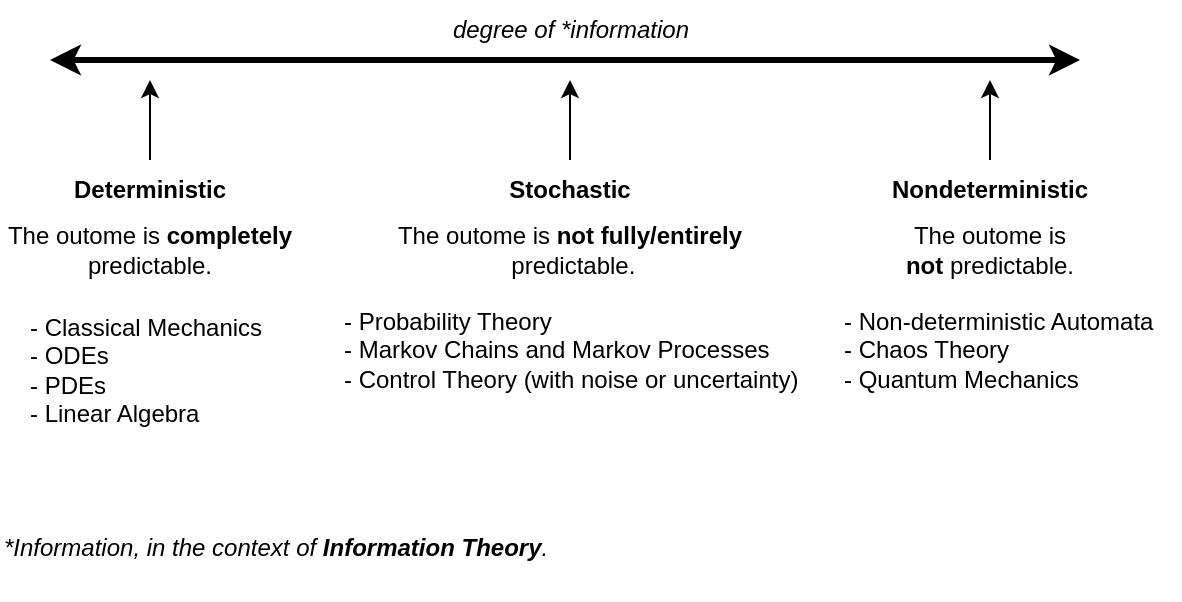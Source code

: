 <mxfile version="23.0.2" type="device" pages="15">
  <diagram id="JE0fnqlVocu_NNxFKGSQ" name="events">
    <mxGraphModel dx="1749" dy="1202" grid="1" gridSize="10" guides="1" tooltips="1" connect="1" arrows="1" fold="1" page="1" pageScale="1" pageWidth="1600" pageHeight="900" math="0" shadow="0">
      <root>
        <mxCell id="0" />
        <mxCell id="1" parent="0" />
        <mxCell id="RWMjAid2LWg_gitp_uKJ-2" value="The outome is &lt;b&gt;completely &lt;/b&gt;predictable." style="text;html=1;strokeColor=none;fillColor=none;align=center;verticalAlign=middle;whiteSpace=wrap;rounded=0;" parent="1" vertex="1">
          <mxGeometry x="40" y="150" width="150" height="30" as="geometry" />
        </mxCell>
        <mxCell id="96Dk1cM6sycAfwApplKq-1" value="" style="endArrow=classic;startArrow=classic;html=1;rounded=0;strokeWidth=3;" parent="1" edge="1">
          <mxGeometry width="50" height="50" relative="1" as="geometry">
            <mxPoint x="65" y="70" as="sourcePoint" />
            <mxPoint x="580" y="70" as="targetPoint" />
          </mxGeometry>
        </mxCell>
        <mxCell id="96Dk1cM6sycAfwApplKq-3" value="degree of *information" style="text;html=1;strokeColor=none;fillColor=none;align=center;verticalAlign=middle;whiteSpace=wrap;rounded=0;fontStyle=2" parent="1" vertex="1">
          <mxGeometry x="252.5" y="40" width="145" height="30" as="geometry" />
        </mxCell>
        <mxCell id="96Dk1cM6sycAfwApplKq-4" value="" style="endArrow=classic;html=1;rounded=0;" parent="1" edge="1">
          <mxGeometry width="50" height="50" relative="1" as="geometry">
            <mxPoint x="115" y="120" as="sourcePoint" />
            <mxPoint x="115" y="80" as="targetPoint" />
          </mxGeometry>
        </mxCell>
        <mxCell id="96Dk1cM6sycAfwApplKq-5" value="Deterministic" style="text;html=1;strokeColor=none;fillColor=none;align=center;verticalAlign=middle;whiteSpace=wrap;rounded=0;fontStyle=1" parent="1" vertex="1">
          <mxGeometry x="85" y="120" width="60" height="30" as="geometry" />
        </mxCell>
        <mxCell id="96Dk1cM6sycAfwApplKq-6" value="" style="endArrow=classic;html=1;rounded=0;" parent="1" edge="1">
          <mxGeometry width="50" height="50" relative="1" as="geometry">
            <mxPoint x="325" y="120" as="sourcePoint" />
            <mxPoint x="325" y="80" as="targetPoint" />
          </mxGeometry>
        </mxCell>
        <mxCell id="96Dk1cM6sycAfwApplKq-7" value="Stochastic" style="text;html=1;strokeColor=none;fillColor=none;align=center;verticalAlign=middle;whiteSpace=wrap;rounded=0;fontStyle=1" parent="1" vertex="1">
          <mxGeometry x="295" y="120" width="60" height="30" as="geometry" />
        </mxCell>
        <mxCell id="96Dk1cM6sycAfwApplKq-8" value="The outome is &lt;b&gt;not fully/entirely&lt;/b&gt;&lt;br&gt;&amp;nbsp;predictable." style="text;html=1;strokeColor=none;fillColor=none;align=center;verticalAlign=middle;whiteSpace=wrap;rounded=0;" parent="1" vertex="1">
          <mxGeometry x="227" y="150" width="196" height="30" as="geometry" />
        </mxCell>
        <mxCell id="96Dk1cM6sycAfwApplKq-9" value="" style="endArrow=classic;html=1;rounded=0;" parent="1" edge="1">
          <mxGeometry width="50" height="50" relative="1" as="geometry">
            <mxPoint x="535" y="120" as="sourcePoint" />
            <mxPoint x="535" y="80" as="targetPoint" />
          </mxGeometry>
        </mxCell>
        <mxCell id="96Dk1cM6sycAfwApplKq-10" value="Nondeterministic" style="text;html=1;strokeColor=none;fillColor=none;align=center;verticalAlign=middle;whiteSpace=wrap;rounded=0;fontStyle=1" parent="1" vertex="1">
          <mxGeometry x="505" y="120" width="60" height="30" as="geometry" />
        </mxCell>
        <mxCell id="96Dk1cM6sycAfwApplKq-11" value="The outome is &lt;b&gt;not&amp;nbsp;&lt;/b&gt;predictable." style="text;html=1;strokeColor=none;fillColor=none;align=center;verticalAlign=middle;whiteSpace=wrap;rounded=0;" parent="1" vertex="1">
          <mxGeometry x="460" y="150" width="150" height="30" as="geometry" />
        </mxCell>
        <mxCell id="96Dk1cM6sycAfwApplKq-13" value="- Classical Mechanics&lt;br&gt;- ODEs&lt;br&gt;- PDEs&lt;br&gt;- Linear Algebra" style="text;html=1;strokeColor=none;fillColor=none;align=left;verticalAlign=middle;whiteSpace=wrap;rounded=0;" parent="1" vertex="1">
          <mxGeometry x="52.5" y="190" width="125" height="70" as="geometry" />
        </mxCell>
        <mxCell id="96Dk1cM6sycAfwApplKq-14" value="&lt;div&gt;&lt;span style=&quot;background-color: initial;&quot;&gt;- Probability Theory&lt;/span&gt;&lt;br&gt;&lt;/div&gt;&lt;div&gt;- Markov Chains and Markov Processes&lt;/div&gt;&lt;div&gt;- Control Theory (with noise or uncertainty)&lt;/div&gt;" style="text;html=1;strokeColor=none;fillColor=none;align=left;verticalAlign=middle;whiteSpace=wrap;rounded=0;" parent="1" vertex="1">
          <mxGeometry x="210" y="190" width="240" height="50" as="geometry" />
        </mxCell>
        <mxCell id="96Dk1cM6sycAfwApplKq-16" value="-&amp;nbsp;Non-deterministic Automata&lt;br&gt;- Chaos Theory&lt;br&gt;- Quantum Mechanics&amp;nbsp;" style="text;html=1;strokeColor=none;fillColor=none;align=left;verticalAlign=middle;whiteSpace=wrap;rounded=0;" parent="1" vertex="1">
          <mxGeometry x="460" y="190" width="170" height="50" as="geometry" />
        </mxCell>
        <mxCell id="96Dk1cM6sycAfwApplKq-17" value="*Information, in the context of &lt;strong data-start=&quot;79&quot; data-end=&quot;101&quot;&gt;Information Theory&lt;/strong&gt;." style="text;whiteSpace=wrap;html=1;fontStyle=2" parent="1" vertex="1">
          <mxGeometry x="40" y="300" width="300" height="40" as="geometry" />
        </mxCell>
      </root>
    </mxGraphModel>
  </diagram>
  <diagram id="DLw8UFrOQSaCovlwb5UT" name="kolmogorov">
    <mxGraphModel dx="1749" dy="1202" grid="1" gridSize="10" guides="1" tooltips="1" connect="1" arrows="1" fold="1" page="1" pageScale="1" pageWidth="1600" pageHeight="900" math="1" shadow="0">
      <root>
        <mxCell id="0" />
        <mxCell id="1" parent="0" />
        <mxCell id="3YUB9WE2PzL7qQzMPwD5-1" value="Set of axions proposed by Kolmogorov" style="text;html=1;strokeColor=none;fillColor=none;align=center;verticalAlign=middle;whiteSpace=wrap;rounded=0;fontSize=17;fontStyle=1" parent="1" vertex="1">
          <mxGeometry x="325" y="30" width="330" height="30" as="geometry" />
        </mxCell>
        <mxCell id="3YUB9WE2PzL7qQzMPwD5-2" value="sample space" style="whiteSpace=wrap;html=1;shape=partialRectangle;top=0;left=0;bottom=1;right=0;points=[[0,1],[1,1]];fillColor=none;align=center;verticalAlign=bottom;routingCenterY=0.5;snapToPoint=1;recursiveResize=0;autosize=1;treeFolding=1;treeMoving=1;newEdgeStyle={&quot;edgeStyle&quot;:&quot;entityRelationEdgeStyle&quot;,&quot;startArrow&quot;:&quot;none&quot;,&quot;endArrow&quot;:&quot;none&quot;,&quot;segment&quot;:10,&quot;curved&quot;:1,&quot;sourcePerimeterSpacing&quot;:0,&quot;targetPerimeterSpacing&quot;:0};" parent="1" vertex="1">
          <mxGeometry x="325.0" y="130" width="110" height="30" as="geometry" />
        </mxCell>
        <mxCell id="3YUB9WE2PzL7qQzMPwD5-3" value="" style="edgeStyle=entityRelationEdgeStyle;startArrow=none;endArrow=none;segment=10;curved=1;sourcePerimeterSpacing=0;targetPerimeterSpacing=0;rounded=0;exitX=1;exitY=1;exitDx=0;exitDy=0;" parent="1" source="3YUB9WE2PzL7qQzMPwD5-8" target="3YUB9WE2PzL7qQzMPwD5-2" edge="1">
          <mxGeometry relative="1" as="geometry">
            <mxPoint x="320.0" y="140" as="sourcePoint" />
          </mxGeometry>
        </mxCell>
        <mxCell id="3YUB9WE2PzL7qQzMPwD5-4" value="event space" style="whiteSpace=wrap;html=1;shape=partialRectangle;top=0;left=0;bottom=1;right=0;points=[[0,1],[1,1]];fillColor=none;align=center;verticalAlign=bottom;routingCenterY=0.5;snapToPoint=1;recursiveResize=0;autosize=1;treeFolding=1;treeMoving=1;newEdgeStyle={&quot;edgeStyle&quot;:&quot;entityRelationEdgeStyle&quot;,&quot;startArrow&quot;:&quot;none&quot;,&quot;endArrow&quot;:&quot;none&quot;,&quot;segment&quot;:10,&quot;curved&quot;:1,&quot;sourcePerimeterSpacing&quot;:0,&quot;targetPerimeterSpacing&quot;:0};" parent="1" vertex="1">
          <mxGeometry x="325.0" y="170" width="110" height="30" as="geometry" />
        </mxCell>
        <mxCell id="3YUB9WE2PzL7qQzMPwD5-5" value="" style="edgeStyle=entityRelationEdgeStyle;startArrow=none;endArrow=none;segment=10;curved=1;sourcePerimeterSpacing=0;targetPerimeterSpacing=0;rounded=0;exitX=1;exitY=1;exitDx=0;exitDy=0;" parent="1" source="3YUB9WE2PzL7qQzMPwD5-8" target="3YUB9WE2PzL7qQzMPwD5-4" edge="1">
          <mxGeometry relative="1" as="geometry">
            <mxPoint x="305.0" y="190" as="sourcePoint" />
          </mxGeometry>
        </mxCell>
        <mxCell id="3YUB9WE2PzL7qQzMPwD5-6" value="probability measure" style="whiteSpace=wrap;html=1;shape=partialRectangle;top=0;left=0;bottom=1;right=0;points=[[0,1],[1,1]];fillColor=none;align=center;verticalAlign=bottom;routingCenterY=0.5;snapToPoint=1;recursiveResize=0;autosize=1;treeFolding=1;treeMoving=1;newEdgeStyle={&quot;edgeStyle&quot;:&quot;entityRelationEdgeStyle&quot;,&quot;startArrow&quot;:&quot;none&quot;,&quot;endArrow&quot;:&quot;none&quot;,&quot;segment&quot;:10,&quot;curved&quot;:1,&quot;sourcePerimeterSpacing&quot;:0,&quot;targetPerimeterSpacing&quot;:0};" parent="1" vertex="1">
          <mxGeometry x="325.0" y="210" width="150" height="30" as="geometry" />
        </mxCell>
        <mxCell id="3YUB9WE2PzL7qQzMPwD5-7" value="" style="edgeStyle=entityRelationEdgeStyle;startArrow=none;endArrow=none;segment=10;curved=1;sourcePerimeterSpacing=0;targetPerimeterSpacing=0;rounded=0;exitX=1;exitY=1;exitDx=0;exitDy=0;" parent="1" source="3YUB9WE2PzL7qQzMPwD5-8" target="3YUB9WE2PzL7qQzMPwD5-6" edge="1">
          <mxGeometry relative="1" as="geometry">
            <mxPoint x="315.0" y="230" as="sourcePoint" />
          </mxGeometry>
        </mxCell>
        <mxCell id="3YUB9WE2PzL7qQzMPwD5-8" value="Kolmogorov introduced the concepts" style="whiteSpace=wrap;html=1;shape=partialRectangle;top=0;left=0;bottom=1;right=0;points=[[0,1],[1,1]];fillColor=none;align=center;verticalAlign=bottom;routingCenterY=0.5;snapToPoint=1;recursiveResize=0;autosize=1;treeFolding=1;treeMoving=1;newEdgeStyle={&quot;edgeStyle&quot;:&quot;entityRelationEdgeStyle&quot;,&quot;startArrow&quot;:&quot;none&quot;,&quot;endArrow&quot;:&quot;none&quot;,&quot;segment&quot;:10,&quot;curved&quot;:1,&quot;sourcePerimeterSpacing&quot;:0,&quot;targetPerimeterSpacing&quot;:0};" parent="1" vertex="1">
          <mxGeometry x="40" y="170" width="240" height="30" as="geometry" />
        </mxCell>
        <mxCell id="3YUB9WE2PzL7qQzMPwD5-9" value="finite" style="whiteSpace=wrap;html=1;shape=partialRectangle;top=0;left=0;bottom=1;right=0;points=[[0,1],[1,1]];fillColor=none;align=center;verticalAlign=bottom;routingCenterY=0.5;snapToPoint=1;recursiveResize=0;autosize=1;treeFolding=1;treeMoving=1;newEdgeStyle={&quot;edgeStyle&quot;:&quot;entityRelationEdgeStyle&quot;,&quot;startArrow&quot;:&quot;none&quot;,&quot;endArrow&quot;:&quot;none&quot;,&quot;segment&quot;:10,&quot;curved&quot;:1,&quot;sourcePerimeterSpacing&quot;:0,&quot;targetPerimeterSpacing&quot;:0};" parent="1" vertex="1">
          <mxGeometry x="494.43" y="100" width="70" height="30" as="geometry" />
        </mxCell>
        <mxCell id="3YUB9WE2PzL7qQzMPwD5-10" value="" style="edgeStyle=entityRelationEdgeStyle;startArrow=none;endArrow=none;segment=10;curved=1;sourcePerimeterSpacing=0;targetPerimeterSpacing=0;rounded=0;exitX=1;exitY=1;exitDx=0;exitDy=0;" parent="1" source="3YUB9WE2PzL7qQzMPwD5-2" target="3YUB9WE2PzL7qQzMPwD5-9" edge="1">
          <mxGeometry relative="1" as="geometry">
            <mxPoint x="534.43" y="120" as="sourcePoint" />
          </mxGeometry>
        </mxCell>
        <mxCell id="3YUB9WE2PzL7qQzMPwD5-11" value="infinite" style="whiteSpace=wrap;html=1;shape=partialRectangle;top=0;left=0;bottom=1;right=0;points=[[0,1],[1,1]];fillColor=none;align=center;verticalAlign=bottom;routingCenterY=0.5;snapToPoint=1;recursiveResize=0;autosize=1;treeFolding=1;treeMoving=1;newEdgeStyle={&quot;edgeStyle&quot;:&quot;entityRelationEdgeStyle&quot;,&quot;startArrow&quot;:&quot;none&quot;,&quot;endArrow&quot;:&quot;none&quot;,&quot;segment&quot;:10,&quot;curved&quot;:1,&quot;sourcePerimeterSpacing&quot;:0,&quot;targetPerimeterSpacing&quot;:0};" parent="1" vertex="1">
          <mxGeometry x="489.43" y="150" width="80" height="30" as="geometry" />
        </mxCell>
        <mxCell id="3YUB9WE2PzL7qQzMPwD5-12" value="" style="edgeStyle=entityRelationEdgeStyle;startArrow=none;endArrow=none;segment=10;curved=1;sourcePerimeterSpacing=0;targetPerimeterSpacing=0;rounded=0;exitX=1;exitY=1;exitDx=0;exitDy=0;" parent="1" source="3YUB9WE2PzL7qQzMPwD5-2" target="3YUB9WE2PzL7qQzMPwD5-11" edge="1">
          <mxGeometry relative="1" as="geometry">
            <mxPoint x="459.43" y="200" as="sourcePoint" />
          </mxGeometry>
        </mxCell>
        <mxCell id="3YUB9WE2PzL7qQzMPwD5-13" value="All natural numbers \(\mathbb{N} \in \{1,2,3,4,\cdots\}\)" style="text;html=1;strokeColor=none;fillColor=none;align=center;verticalAlign=middle;whiteSpace=wrap;rounded=0;" parent="1" vertex="1">
          <mxGeometry x="724.43" y="120" width="220" height="30" as="geometry" />
        </mxCell>
        <mxCell id="3YUB9WE2PzL7qQzMPwD5-14" value="countable" style="whiteSpace=wrap;html=1;shape=partialRectangle;top=0;left=0;bottom=1;right=0;points=[[0,1],[1,1]];fillColor=none;align=center;verticalAlign=bottom;routingCenterY=0.5;snapToPoint=1;recursiveResize=0;autosize=1;treeFolding=1;treeMoving=1;newEdgeStyle={&quot;edgeStyle&quot;:&quot;entityRelationEdgeStyle&quot;,&quot;startArrow&quot;:&quot;none&quot;,&quot;endArrow&quot;:&quot;none&quot;,&quot;segment&quot;:10,&quot;curved&quot;:1,&quot;sourcePerimeterSpacing&quot;:0,&quot;targetPerimeterSpacing&quot;:0};" parent="1" vertex="1">
          <mxGeometry x="624.43" y="120" width="90" height="30" as="geometry" />
        </mxCell>
        <mxCell id="3YUB9WE2PzL7qQzMPwD5-15" value="" style="edgeStyle=entityRelationEdgeStyle;startArrow=none;endArrow=none;segment=10;curved=1;sourcePerimeterSpacing=0;targetPerimeterSpacing=0;rounded=0;exitX=1;exitY=1;exitDx=0;exitDy=0;" parent="1" source="3YUB9WE2PzL7qQzMPwD5-11" target="3YUB9WE2PzL7qQzMPwD5-14" edge="1">
          <mxGeometry relative="1" as="geometry">
            <mxPoint x="654.43" y="230" as="sourcePoint" />
          </mxGeometry>
        </mxCell>
        <mxCell id="3YUB9WE2PzL7qQzMPwD5-16" value="uncountable" style="whiteSpace=wrap;html=1;shape=partialRectangle;top=0;left=0;bottom=1;right=0;points=[[0,1],[1,1]];fillColor=none;align=center;verticalAlign=bottom;routingCenterY=0.5;snapToPoint=1;recursiveResize=0;autosize=1;treeFolding=1;treeMoving=1;newEdgeStyle={&quot;edgeStyle&quot;:&quot;entityRelationEdgeStyle&quot;,&quot;startArrow&quot;:&quot;none&quot;,&quot;endArrow&quot;:&quot;none&quot;,&quot;segment&quot;:10,&quot;curved&quot;:1,&quot;sourcePerimeterSpacing&quot;:0,&quot;targetPerimeterSpacing&quot;:0};" parent="1" vertex="1">
          <mxGeometry x="624.43" y="170" width="110" height="30" as="geometry" />
        </mxCell>
        <mxCell id="3YUB9WE2PzL7qQzMPwD5-17" value="" style="edgeStyle=entityRelationEdgeStyle;startArrow=none;endArrow=none;segment=10;curved=1;sourcePerimeterSpacing=0;targetPerimeterSpacing=0;rounded=0;exitX=1;exitY=1;exitDx=0;exitDy=0;" parent="1" source="3YUB9WE2PzL7qQzMPwD5-11" target="3YUB9WE2PzL7qQzMPwD5-16" edge="1">
          <mxGeometry relative="1" as="geometry">
            <mxPoint x="624.43" y="220" as="sourcePoint" />
          </mxGeometry>
        </mxCell>
        <mxCell id="3YUB9WE2PzL7qQzMPwD5-18" value="All real numbers between 0 and 1 \( &lt;br&gt;\mathbb{R} \in (0,1)\)" style="text;html=1;strokeColor=none;fillColor=none;align=center;verticalAlign=middle;whiteSpace=wrap;rounded=0;" parent="1" vertex="1">
          <mxGeometry x="734.43" y="170" width="260" height="30" as="geometry" />
        </mxCell>
      </root>
    </mxGraphModel>
  </diagram>
  <diagram name="Page-1" id="sghqwL1-s2tia-Rz37YC">
    <mxGraphModel dx="1749" dy="1202" grid="1" gridSize="10" guides="1" tooltips="1" connect="1" arrows="1" fold="1" page="1" pageScale="1" pageWidth="1500" pageHeight="1500" math="1" shadow="0">
      <root>
        <mxCell id="0" />
        <mxCell id="1" parent="0" />
        <mxCell id="Wlaz5wtgBGHLOJftAQ7z-139" value="" style="ellipse;whiteSpace=wrap;html=1;fillColor=none;" parent="1" vertex="1">
          <mxGeometry x="1160" y="1700" width="118.86" height="240" as="geometry" />
        </mxCell>
        <mxCell id="Wlaz5wtgBGHLOJftAQ7z-137" value="" style="ellipse;whiteSpace=wrap;html=1;fillColor=none;" parent="1" vertex="1">
          <mxGeometry x="450.36" y="1740" width="80" height="190" as="geometry" />
        </mxCell>
        <mxCell id="Wlaz5wtgBGHLOJftAQ7z-135" value="" style="ellipse;whiteSpace=wrap;html=1;fillColor=none;" parent="1" vertex="1">
          <mxGeometry x="420.36" y="1720" width="210" height="240" as="geometry" />
        </mxCell>
        <mxCell id="HM87i1-mruGRsi_XM0j9-1" value="The bayesian" style="whiteSpace=wrap;html=1;shape=partialRectangle;top=0;left=0;bottom=1;right=0;points=[[0,1],[1,1]];fillColor=none;align=center;verticalAlign=bottom;routingCenterY=0.5;snapToPoint=1;recursiveResize=0;autosize=1;treeFolding=1;treeMoving=1;newEdgeStyle={&quot;edgeStyle&quot;:&quot;entityRelationEdgeStyle&quot;,&quot;startArrow&quot;:&quot;none&quot;,&quot;endArrow&quot;:&quot;none&quot;,&quot;segment&quot;:10,&quot;curved&quot;:1,&quot;sourcePerimeterSpacing&quot;:0,&quot;targetPerimeterSpacing&quot;:0};" parent="1" vertex="1">
          <mxGeometry x="700" y="450" width="110" height="30" as="geometry" />
        </mxCell>
        <mxCell id="HM87i1-mruGRsi_XM0j9-2" value="" style="edgeStyle=entityRelationEdgeStyle;startArrow=none;endArrow=none;segment=10;curved=1;sourcePerimeterSpacing=0;targetPerimeterSpacing=0;rounded=0;exitX=1;exitY=1;exitDx=0;exitDy=0;" parent="1" source="HM87i1-mruGRsi_XM0j9-5" target="HM87i1-mruGRsi_XM0j9-1" edge="1">
          <mxGeometry relative="1" as="geometry">
            <mxPoint x="570" y="350" as="sourcePoint" />
          </mxGeometry>
        </mxCell>
        <mxCell id="HM87i1-mruGRsi_XM0j9-3" value="The frequentist" style="whiteSpace=wrap;html=1;shape=partialRectangle;top=0;left=0;bottom=1;right=0;points=[[0,1],[1,1]];fillColor=none;align=center;verticalAlign=bottom;routingCenterY=0.5;snapToPoint=1;recursiveResize=0;autosize=1;treeFolding=1;treeMoving=1;newEdgeStyle={&quot;edgeStyle&quot;:&quot;entityRelationEdgeStyle&quot;,&quot;startArrow&quot;:&quot;none&quot;,&quot;endArrow&quot;:&quot;none&quot;,&quot;segment&quot;:10,&quot;curved&quot;:1,&quot;sourcePerimeterSpacing&quot;:0,&quot;targetPerimeterSpacing&quot;:0};" parent="1" vertex="1">
          <mxGeometry x="700" y="510" width="120" height="30" as="geometry" />
        </mxCell>
        <mxCell id="HM87i1-mruGRsi_XM0j9-4" value="" style="edgeStyle=entityRelationEdgeStyle;startArrow=none;endArrow=none;segment=10;curved=1;sourcePerimeterSpacing=0;targetPerimeterSpacing=0;rounded=0;exitX=1;exitY=1;exitDx=0;exitDy=0;" parent="1" source="HM87i1-mruGRsi_XM0j9-5" target="HM87i1-mruGRsi_XM0j9-3" edge="1">
          <mxGeometry relative="1" as="geometry">
            <mxPoint x="580" y="420" as="sourcePoint" />
          </mxGeometry>
        </mxCell>
        <mxCell id="HM87i1-mruGRsi_XM0j9-5" value="probability interpretations" style="whiteSpace=wrap;html=1;shape=partialRectangle;top=0;left=0;bottom=1;right=0;points=[[0,1],[1,1]];fillColor=none;align=center;verticalAlign=bottom;routingCenterY=0.5;snapToPoint=1;recursiveResize=0;autosize=1;treeFolding=1;treeMoving=1;newEdgeStyle={&quot;edgeStyle&quot;:&quot;entityRelationEdgeStyle&quot;,&quot;startArrow&quot;:&quot;none&quot;,&quot;endArrow&quot;:&quot;none&quot;,&quot;segment&quot;:10,&quot;curved&quot;:1,&quot;sourcePerimeterSpacing&quot;:0,&quot;targetPerimeterSpacing&quot;:0};" parent="1" vertex="1">
          <mxGeometry x="490" y="470" width="170" height="30" as="geometry" />
        </mxCell>
        <mxCell id="HM87i1-mruGRsi_XM0j9-6" value="" style="edgeStyle=entityRelationEdgeStyle;startArrow=none;endArrow=none;segment=10;curved=1;sourcePerimeterSpacing=0;targetPerimeterSpacing=0;rounded=0;" parent="1" target="HM87i1-mruGRsi_XM0j9-5" edge="1">
          <mxGeometry relative="1" as="geometry">
            <mxPoint x="440" y="540" as="sourcePoint" />
          </mxGeometry>
        </mxCell>
        <mxCell id="HM87i1-mruGRsi_XM0j9-7" value="random variables" style="whiteSpace=wrap;html=1;shape=partialRectangle;top=0;left=0;bottom=1;right=0;points=[[0,1],[1,1]];fillColor=none;align=center;verticalAlign=bottom;routingCenterY=0.5;snapToPoint=1;recursiveResize=0;autosize=1;treeFolding=1;treeMoving=1;newEdgeStyle={&quot;edgeStyle&quot;:&quot;entityRelationEdgeStyle&quot;,&quot;startArrow&quot;:&quot;none&quot;,&quot;endArrow&quot;:&quot;none&quot;,&quot;segment&quot;:10,&quot;curved&quot;:1,&quot;sourcePerimeterSpacing&quot;:0,&quot;targetPerimeterSpacing&quot;:0};" parent="1" vertex="1">
          <mxGeometry x="520" y="620" width="130" height="30" as="geometry" />
        </mxCell>
        <mxCell id="HM87i1-mruGRsi_XM0j9-8" value="" style="edgeStyle=entityRelationEdgeStyle;startArrow=none;endArrow=none;segment=10;curved=1;sourcePerimeterSpacing=0;targetPerimeterSpacing=0;rounded=0;" parent="1" target="HM87i1-mruGRsi_XM0j9-7" edge="1">
          <mxGeometry relative="1" as="geometry">
            <mxPoint x="480" y="660" as="sourcePoint" />
          </mxGeometry>
        </mxCell>
        <mxCell id="HM87i1-mruGRsi_XM0j9-9" value="discrete" style="whiteSpace=wrap;html=1;shape=partialRectangle;top=0;left=0;bottom=1;right=0;points=[[0,1],[1,1]];fillColor=none;align=center;verticalAlign=bottom;routingCenterY=0.5;snapToPoint=1;recursiveResize=0;autosize=1;treeFolding=1;treeMoving=1;newEdgeStyle={&quot;edgeStyle&quot;:&quot;entityRelationEdgeStyle&quot;,&quot;startArrow&quot;:&quot;none&quot;,&quot;endArrow&quot;:&quot;none&quot;,&quot;segment&quot;:10,&quot;curved&quot;:1,&quot;sourcePerimeterSpacing&quot;:0,&quot;targetPerimeterSpacing&quot;:0};" parent="1" vertex="1">
          <mxGeometry x="700" y="600" width="80" height="30" as="geometry" />
        </mxCell>
        <mxCell id="HM87i1-mruGRsi_XM0j9-10" value="" style="edgeStyle=entityRelationEdgeStyle;startArrow=none;endArrow=none;segment=10;curved=1;sourcePerimeterSpacing=0;targetPerimeterSpacing=0;rounded=0;exitX=1;exitY=1;exitDx=0;exitDy=0;" parent="1" source="HM87i1-mruGRsi_XM0j9-7" target="HM87i1-mruGRsi_XM0j9-9" edge="1">
          <mxGeometry relative="1" as="geometry">
            <mxPoint x="690" y="620" as="sourcePoint" />
          </mxGeometry>
        </mxCell>
        <mxCell id="HM87i1-mruGRsi_XM0j9-11" value="continuous" style="whiteSpace=wrap;html=1;shape=partialRectangle;top=0;left=0;bottom=1;right=0;points=[[0,1],[1,1]];fillColor=none;align=center;verticalAlign=bottom;routingCenterY=0.5;snapToPoint=1;recursiveResize=0;autosize=1;treeFolding=1;treeMoving=1;newEdgeStyle={&quot;edgeStyle&quot;:&quot;entityRelationEdgeStyle&quot;,&quot;startArrow&quot;:&quot;none&quot;,&quot;endArrow&quot;:&quot;none&quot;,&quot;segment&quot;:10,&quot;curved&quot;:1,&quot;sourcePerimeterSpacing&quot;:0,&quot;targetPerimeterSpacing&quot;:0};" parent="1" vertex="1">
          <mxGeometry x="700" y="650" width="100" height="30" as="geometry" />
        </mxCell>
        <mxCell id="HM87i1-mruGRsi_XM0j9-12" value="" style="edgeStyle=entityRelationEdgeStyle;startArrow=none;endArrow=none;segment=10;curved=1;sourcePerimeterSpacing=0;targetPerimeterSpacing=0;rounded=0;exitX=1;exitY=1;exitDx=0;exitDy=0;" parent="1" source="HM87i1-mruGRsi_XM0j9-7" target="HM87i1-mruGRsi_XM0j9-11" edge="1">
          <mxGeometry relative="1" as="geometry">
            <mxPoint x="700" y="720" as="sourcePoint" />
          </mxGeometry>
        </mxCell>
        <mxCell id="HM87i1-mruGRsi_XM0j9-13" value="probability space" style="ellipse;whiteSpace=wrap;html=1;" parent="1" vertex="1">
          <mxGeometry x="450" y="740" width="120" height="80" as="geometry" />
        </mxCell>
        <mxCell id="HM87i1-mruGRsi_XM0j9-14" value="random variables" style="ellipse;whiteSpace=wrap;html=1;" parent="1" vertex="1">
          <mxGeometry x="600" y="740" width="120" height="80" as="geometry" />
        </mxCell>
        <mxCell id="HM87i1-mruGRsi_XM0j9-15" value="probability distribution" style="ellipse;whiteSpace=wrap;html=1;" parent="1" vertex="1">
          <mxGeometry x="760" y="740" width="120" height="80" as="geometry" />
        </mxCell>
        <mxCell id="HM87i1-mruGRsi_XM0j9-28" value="The Event Space \(\mathcal{A}\)" style="text;html=1;strokeColor=none;fillColor=none;align=center;verticalAlign=middle;whiteSpace=wrap;rounded=0;fontSize=17;" parent="1" vertex="1">
          <mxGeometry x="495" y="1540" width="330" height="30" as="geometry" />
        </mxCell>
        <mxCell id="HM87i1-mruGRsi_XM0j9-29" value="The space of POTENCIAL results of the experiment" style="text;html=1;strokeColor=none;fillColor=none;align=center;verticalAlign=middle;whiteSpace=wrap;rounded=0;" parent="1" vertex="1">
          <mxGeometry x="511" y="1560" width="299" height="30" as="geometry" />
        </mxCell>
        <mxCell id="Wlaz5wtgBGHLOJftAQ7z-53" value="throw a die and get a even number&lt;br&gt;\(\mathcal{A} = \{2,4,6\}\)" style="text;html=1;strokeColor=none;fillColor=none;align=center;verticalAlign=middle;whiteSpace=wrap;rounded=0;" parent="1" vertex="1">
          <mxGeometry x="549.36" y="1630" width="220.5" height="50" as="geometry" />
        </mxCell>
        <mxCell id="Wlaz5wtgBGHLOJftAQ7z-104" value="" style="group" parent="1" vertex="1" connectable="0">
          <mxGeometry x="470.36" y="1770" width="40" height="40" as="geometry" />
        </mxCell>
        <mxCell id="Wlaz5wtgBGHLOJftAQ7z-105" value="" style="rounded=0;whiteSpace=wrap;html=1;" parent="Wlaz5wtgBGHLOJftAQ7z-104" vertex="1">
          <mxGeometry width="40" height="40" as="geometry" />
        </mxCell>
        <mxCell id="Wlaz5wtgBGHLOJftAQ7z-106" value="" style="ellipse;whiteSpace=wrap;html=1;aspect=fixed;" parent="Wlaz5wtgBGHLOJftAQ7z-104" vertex="1">
          <mxGeometry x="5" y="5" width="10" height="10" as="geometry" />
        </mxCell>
        <mxCell id="Wlaz5wtgBGHLOJftAQ7z-107" value="" style="ellipse;whiteSpace=wrap;html=1;aspect=fixed;" parent="Wlaz5wtgBGHLOJftAQ7z-104" vertex="1">
          <mxGeometry x="25" y="25" width="10" height="10" as="geometry" />
        </mxCell>
        <mxCell id="Wlaz5wtgBGHLOJftAQ7z-108" value="" style="group" parent="1" vertex="1" connectable="0">
          <mxGeometry x="550.86" y="1810" width="40" height="40" as="geometry" />
        </mxCell>
        <mxCell id="Wlaz5wtgBGHLOJftAQ7z-109" value="" style="rounded=0;whiteSpace=wrap;html=1;" parent="Wlaz5wtgBGHLOJftAQ7z-108" vertex="1">
          <mxGeometry width="40" height="40" as="geometry" />
        </mxCell>
        <mxCell id="Wlaz5wtgBGHLOJftAQ7z-110" value="" style="ellipse;whiteSpace=wrap;html=1;aspect=fixed;" parent="Wlaz5wtgBGHLOJftAQ7z-108" vertex="1">
          <mxGeometry x="5" y="5" width="10" height="10" as="geometry" />
        </mxCell>
        <mxCell id="Wlaz5wtgBGHLOJftAQ7z-111" value="" style="ellipse;whiteSpace=wrap;html=1;aspect=fixed;" parent="Wlaz5wtgBGHLOJftAQ7z-108" vertex="1">
          <mxGeometry x="25" y="25" width="10" height="10" as="geometry" />
        </mxCell>
        <mxCell id="Wlaz5wtgBGHLOJftAQ7z-112" value="" style="ellipse;whiteSpace=wrap;html=1;aspect=fixed;" parent="Wlaz5wtgBGHLOJftAQ7z-108" vertex="1">
          <mxGeometry x="15" y="15" width="10" height="10" as="geometry" />
        </mxCell>
        <mxCell id="Wlaz5wtgBGHLOJftAQ7z-113" value="" style="group" parent="1" vertex="1" connectable="0">
          <mxGeometry x="471.36" y="1820" width="40" height="40" as="geometry" />
        </mxCell>
        <mxCell id="Wlaz5wtgBGHLOJftAQ7z-114" value="" style="rounded=0;whiteSpace=wrap;html=1;" parent="Wlaz5wtgBGHLOJftAQ7z-113" vertex="1">
          <mxGeometry width="40" height="40" as="geometry" />
        </mxCell>
        <mxCell id="Wlaz5wtgBGHLOJftAQ7z-115" value="" style="ellipse;whiteSpace=wrap;html=1;aspect=fixed;" parent="Wlaz5wtgBGHLOJftAQ7z-113" vertex="1">
          <mxGeometry x="5" y="5" width="10" height="10" as="geometry" />
        </mxCell>
        <mxCell id="Wlaz5wtgBGHLOJftAQ7z-116" value="" style="ellipse;whiteSpace=wrap;html=1;aspect=fixed;" parent="Wlaz5wtgBGHLOJftAQ7z-113" vertex="1">
          <mxGeometry x="25" y="25" width="10" height="10" as="geometry" />
        </mxCell>
        <mxCell id="Wlaz5wtgBGHLOJftAQ7z-117" value="" style="ellipse;whiteSpace=wrap;html=1;aspect=fixed;" parent="Wlaz5wtgBGHLOJftAQ7z-113" vertex="1">
          <mxGeometry x="5" y="25" width="10" height="10" as="geometry" />
        </mxCell>
        <mxCell id="Wlaz5wtgBGHLOJftAQ7z-118" value="" style="ellipse;whiteSpace=wrap;html=1;aspect=fixed;" parent="Wlaz5wtgBGHLOJftAQ7z-113" vertex="1">
          <mxGeometry x="25" y="5" width="10" height="10" as="geometry" />
        </mxCell>
        <mxCell id="Wlaz5wtgBGHLOJftAQ7z-119" value="" style="group" parent="1" vertex="1" connectable="0">
          <mxGeometry x="550.86" y="1860" width="40" height="40" as="geometry" />
        </mxCell>
        <mxCell id="Wlaz5wtgBGHLOJftAQ7z-120" value="" style="rounded=0;whiteSpace=wrap;html=1;" parent="Wlaz5wtgBGHLOJftAQ7z-119" vertex="1">
          <mxGeometry width="40" height="40" as="geometry" />
        </mxCell>
        <mxCell id="Wlaz5wtgBGHLOJftAQ7z-121" value="" style="ellipse;whiteSpace=wrap;html=1;aspect=fixed;" parent="Wlaz5wtgBGHLOJftAQ7z-119" vertex="1">
          <mxGeometry x="5" y="5" width="10" height="10" as="geometry" />
        </mxCell>
        <mxCell id="Wlaz5wtgBGHLOJftAQ7z-122" value="" style="ellipse;whiteSpace=wrap;html=1;aspect=fixed;" parent="Wlaz5wtgBGHLOJftAQ7z-119" vertex="1">
          <mxGeometry x="25" y="25" width="10" height="10" as="geometry" />
        </mxCell>
        <mxCell id="Wlaz5wtgBGHLOJftAQ7z-123" value="" style="ellipse;whiteSpace=wrap;html=1;aspect=fixed;" parent="Wlaz5wtgBGHLOJftAQ7z-119" vertex="1">
          <mxGeometry x="5" y="25" width="10" height="10" as="geometry" />
        </mxCell>
        <mxCell id="Wlaz5wtgBGHLOJftAQ7z-124" value="" style="ellipse;whiteSpace=wrap;html=1;aspect=fixed;" parent="Wlaz5wtgBGHLOJftAQ7z-119" vertex="1">
          <mxGeometry x="25" y="5" width="10" height="10" as="geometry" />
        </mxCell>
        <mxCell id="Wlaz5wtgBGHLOJftAQ7z-125" value="" style="ellipse;whiteSpace=wrap;html=1;aspect=fixed;" parent="Wlaz5wtgBGHLOJftAQ7z-119" vertex="1">
          <mxGeometry x="15" y="15" width="10" height="10" as="geometry" />
        </mxCell>
        <mxCell id="Wlaz5wtgBGHLOJftAQ7z-126" value="" style="group" parent="1" vertex="1" connectable="0">
          <mxGeometry x="471.36" y="1870" width="40" height="40" as="geometry" />
        </mxCell>
        <mxCell id="Wlaz5wtgBGHLOJftAQ7z-127" value="" style="rounded=0;whiteSpace=wrap;html=1;" parent="Wlaz5wtgBGHLOJftAQ7z-126" vertex="1">
          <mxGeometry width="40" height="40" as="geometry" />
        </mxCell>
        <mxCell id="Wlaz5wtgBGHLOJftAQ7z-128" value="" style="ellipse;whiteSpace=wrap;html=1;aspect=fixed;" parent="Wlaz5wtgBGHLOJftAQ7z-126" vertex="1">
          <mxGeometry x="5" y="5" width="10" height="10" as="geometry" />
        </mxCell>
        <mxCell id="Wlaz5wtgBGHLOJftAQ7z-129" value="" style="ellipse;whiteSpace=wrap;html=1;aspect=fixed;" parent="Wlaz5wtgBGHLOJftAQ7z-126" vertex="1">
          <mxGeometry x="25" y="25" width="10" height="10" as="geometry" />
        </mxCell>
        <mxCell id="Wlaz5wtgBGHLOJftAQ7z-130" value="" style="ellipse;whiteSpace=wrap;html=1;aspect=fixed;" parent="Wlaz5wtgBGHLOJftAQ7z-126" vertex="1">
          <mxGeometry x="5" y="15" width="10" height="10" as="geometry" />
        </mxCell>
        <mxCell id="Wlaz5wtgBGHLOJftAQ7z-131" value="" style="ellipse;whiteSpace=wrap;html=1;aspect=fixed;" parent="Wlaz5wtgBGHLOJftAQ7z-126" vertex="1">
          <mxGeometry x="5" y="25" width="10" height="10" as="geometry" />
        </mxCell>
        <mxCell id="Wlaz5wtgBGHLOJftAQ7z-132" value="" style="ellipse;whiteSpace=wrap;html=1;aspect=fixed;" parent="Wlaz5wtgBGHLOJftAQ7z-126" vertex="1">
          <mxGeometry x="25" y="5" width="10" height="10" as="geometry" />
        </mxCell>
        <mxCell id="Wlaz5wtgBGHLOJftAQ7z-133" value="" style="ellipse;whiteSpace=wrap;html=1;aspect=fixed;" parent="Wlaz5wtgBGHLOJftAQ7z-126" vertex="1">
          <mxGeometry x="25" y="15" width="10" height="10" as="geometry" />
        </mxCell>
        <mxCell id="Wlaz5wtgBGHLOJftAQ7z-134" value="" style="group" parent="1" vertex="1" connectable="0">
          <mxGeometry x="550.36" y="1760" width="60.0" height="45" as="geometry" />
        </mxCell>
        <mxCell id="Wlaz5wtgBGHLOJftAQ7z-102" value="" style="rounded=0;whiteSpace=wrap;html=1;" parent="Wlaz5wtgBGHLOJftAQ7z-134" vertex="1">
          <mxGeometry width="40" height="40" as="geometry" />
        </mxCell>
        <mxCell id="Wlaz5wtgBGHLOJftAQ7z-103" value="" style="ellipse;whiteSpace=wrap;html=1;aspect=fixed;" parent="Wlaz5wtgBGHLOJftAQ7z-134" vertex="1">
          <mxGeometry x="15" y="15" width="10" height="10" as="geometry" />
        </mxCell>
        <mxCell id="Wlaz5wtgBGHLOJftAQ7z-136" value="\(\Omega\)" style="text;html=1;strokeColor=none;fillColor=none;align=center;verticalAlign=middle;whiteSpace=wrap;rounded=0;" parent="1" vertex="1">
          <mxGeometry x="489.36" y="1720" width="60" height="30" as="geometry" />
        </mxCell>
        <mxCell id="Wlaz5wtgBGHLOJftAQ7z-138" value="\(A\)" style="text;html=1;strokeColor=none;fillColor=none;align=center;verticalAlign=middle;whiteSpace=wrap;rounded=0;" parent="1" vertex="1">
          <mxGeometry x="459.36" y="1740" width="60" height="30" as="geometry" />
        </mxCell>
        <mxCell id="Wlaz5wtgBGHLOJftAQ7z-140" value="\(\mathcal{A}\)" style="text;html=1;strokeColor=none;fillColor=none;align=center;verticalAlign=middle;whiteSpace=wrap;rounded=0;" parent="1" vertex="1">
          <mxGeometry x="1188.43" y="1710" width="60" height="30" as="geometry" />
        </mxCell>
        <mxCell id="Wlaz5wtgBGHLOJftAQ7z-159" value="throw a die&lt;br&gt;\(\Omega = \{1,2,3,4,5,6\}\)" style="text;html=1;strokeColor=none;fillColor=none;align=center;verticalAlign=middle;whiteSpace=wrap;rounded=0;" parent="1" vertex="1">
          <mxGeometry x="459.36" y="1680" width="136.43" height="30" as="geometry" />
        </mxCell>
        <mxCell id="Wlaz5wtgBGHLOJftAQ7z-163" value="" style="ellipse;whiteSpace=wrap;html=1;fillColor=none;" parent="1" vertex="1">
          <mxGeometry x="1178.43" y="1740" width="80" height="190" as="geometry" />
        </mxCell>
        <mxCell id="Wlaz5wtgBGHLOJftAQ7z-164" value="" style="group" parent="1" vertex="1" connectable="0">
          <mxGeometry x="1198.43" y="1770" width="40" height="40" as="geometry" />
        </mxCell>
        <mxCell id="Wlaz5wtgBGHLOJftAQ7z-165" value="" style="rounded=0;whiteSpace=wrap;html=1;" parent="Wlaz5wtgBGHLOJftAQ7z-164" vertex="1">
          <mxGeometry width="40" height="40" as="geometry" />
        </mxCell>
        <mxCell id="Wlaz5wtgBGHLOJftAQ7z-166" value="" style="ellipse;whiteSpace=wrap;html=1;aspect=fixed;" parent="Wlaz5wtgBGHLOJftAQ7z-164" vertex="1">
          <mxGeometry x="5" y="5" width="10" height="10" as="geometry" />
        </mxCell>
        <mxCell id="Wlaz5wtgBGHLOJftAQ7z-167" value="" style="ellipse;whiteSpace=wrap;html=1;aspect=fixed;" parent="Wlaz5wtgBGHLOJftAQ7z-164" vertex="1">
          <mxGeometry x="25" y="25" width="10" height="10" as="geometry" />
        </mxCell>
        <mxCell id="Wlaz5wtgBGHLOJftAQ7z-168" value="" style="group" parent="1" vertex="1" connectable="0">
          <mxGeometry x="1199.43" y="1820" width="40" height="40" as="geometry" />
        </mxCell>
        <mxCell id="Wlaz5wtgBGHLOJftAQ7z-169" value="" style="rounded=0;whiteSpace=wrap;html=1;" parent="Wlaz5wtgBGHLOJftAQ7z-168" vertex="1">
          <mxGeometry width="40" height="40" as="geometry" />
        </mxCell>
        <mxCell id="Wlaz5wtgBGHLOJftAQ7z-170" value="" style="ellipse;whiteSpace=wrap;html=1;aspect=fixed;" parent="Wlaz5wtgBGHLOJftAQ7z-168" vertex="1">
          <mxGeometry x="5" y="5" width="10" height="10" as="geometry" />
        </mxCell>
        <mxCell id="Wlaz5wtgBGHLOJftAQ7z-171" value="" style="ellipse;whiteSpace=wrap;html=1;aspect=fixed;" parent="Wlaz5wtgBGHLOJftAQ7z-168" vertex="1">
          <mxGeometry x="25" y="25" width="10" height="10" as="geometry" />
        </mxCell>
        <mxCell id="Wlaz5wtgBGHLOJftAQ7z-172" value="" style="ellipse;whiteSpace=wrap;html=1;aspect=fixed;" parent="Wlaz5wtgBGHLOJftAQ7z-168" vertex="1">
          <mxGeometry x="5" y="25" width="10" height="10" as="geometry" />
        </mxCell>
        <mxCell id="Wlaz5wtgBGHLOJftAQ7z-173" value="" style="ellipse;whiteSpace=wrap;html=1;aspect=fixed;" parent="Wlaz5wtgBGHLOJftAQ7z-168" vertex="1">
          <mxGeometry x="25" y="5" width="10" height="10" as="geometry" />
        </mxCell>
        <mxCell id="Wlaz5wtgBGHLOJftAQ7z-174" value="" style="group" parent="1" vertex="1" connectable="0">
          <mxGeometry x="1199.43" y="1870" width="40" height="40" as="geometry" />
        </mxCell>
        <mxCell id="Wlaz5wtgBGHLOJftAQ7z-175" value="" style="rounded=0;whiteSpace=wrap;html=1;" parent="Wlaz5wtgBGHLOJftAQ7z-174" vertex="1">
          <mxGeometry width="40" height="40" as="geometry" />
        </mxCell>
        <mxCell id="Wlaz5wtgBGHLOJftAQ7z-176" value="" style="ellipse;whiteSpace=wrap;html=1;aspect=fixed;" parent="Wlaz5wtgBGHLOJftAQ7z-174" vertex="1">
          <mxGeometry x="5" y="5" width="10" height="10" as="geometry" />
        </mxCell>
        <mxCell id="Wlaz5wtgBGHLOJftAQ7z-177" value="" style="ellipse;whiteSpace=wrap;html=1;aspect=fixed;" parent="Wlaz5wtgBGHLOJftAQ7z-174" vertex="1">
          <mxGeometry x="25" y="25" width="10" height="10" as="geometry" />
        </mxCell>
        <mxCell id="Wlaz5wtgBGHLOJftAQ7z-178" value="" style="ellipse;whiteSpace=wrap;html=1;aspect=fixed;" parent="Wlaz5wtgBGHLOJftAQ7z-174" vertex="1">
          <mxGeometry x="5" y="15" width="10" height="10" as="geometry" />
        </mxCell>
        <mxCell id="Wlaz5wtgBGHLOJftAQ7z-179" value="" style="ellipse;whiteSpace=wrap;html=1;aspect=fixed;" parent="Wlaz5wtgBGHLOJftAQ7z-174" vertex="1">
          <mxGeometry x="5" y="25" width="10" height="10" as="geometry" />
        </mxCell>
        <mxCell id="Wlaz5wtgBGHLOJftAQ7z-180" value="" style="ellipse;whiteSpace=wrap;html=1;aspect=fixed;" parent="Wlaz5wtgBGHLOJftAQ7z-174" vertex="1">
          <mxGeometry x="25" y="5" width="10" height="10" as="geometry" />
        </mxCell>
        <mxCell id="Wlaz5wtgBGHLOJftAQ7z-181" value="" style="ellipse;whiteSpace=wrap;html=1;aspect=fixed;" parent="Wlaz5wtgBGHLOJftAQ7z-174" vertex="1">
          <mxGeometry x="25" y="15" width="10" height="10" as="geometry" />
        </mxCell>
        <mxCell id="Wlaz5wtgBGHLOJftAQ7z-182" value="\(A\)" style="text;html=1;strokeColor=none;fillColor=none;align=center;verticalAlign=middle;whiteSpace=wrap;rounded=0;" parent="1" vertex="1">
          <mxGeometry x="1187.43" y="1740" width="60" height="30" as="geometry" />
        </mxCell>
        <mxCell id="Wlaz5wtgBGHLOJftAQ7z-183" value="A subset \(A\) of the sample space \(\Omega\) is in the event space \(\mathcal{A}\) if at the end of the experiment we can observe whether a particular outcome \(\omega \in \Omega \) is in \(A\)." style="text;whiteSpace=wrap;" parent="1" vertex="1">
          <mxGeometry x="515.0" y="1980" width="300" height="70" as="geometry" />
        </mxCell>
        <mxCell id="Wlaz5wtgBGHLOJftAQ7z-184" value="" style="group" parent="1" vertex="1" connectable="0">
          <mxGeometry x="681.36" y="1820" width="40" height="40" as="geometry" />
        </mxCell>
        <mxCell id="Wlaz5wtgBGHLOJftAQ7z-185" value="" style="rounded=0;whiteSpace=wrap;html=1;" parent="Wlaz5wtgBGHLOJftAQ7z-184" vertex="1">
          <mxGeometry width="40" height="40" as="geometry" />
        </mxCell>
        <mxCell id="Wlaz5wtgBGHLOJftAQ7z-186" value="" style="ellipse;whiteSpace=wrap;html=1;aspect=fixed;" parent="Wlaz5wtgBGHLOJftAQ7z-184" vertex="1">
          <mxGeometry x="5" y="5" width="10" height="10" as="geometry" />
        </mxCell>
        <mxCell id="Wlaz5wtgBGHLOJftAQ7z-187" value="" style="ellipse;whiteSpace=wrap;html=1;aspect=fixed;" parent="Wlaz5wtgBGHLOJftAQ7z-184" vertex="1">
          <mxGeometry x="25" y="25" width="10" height="10" as="geometry" />
        </mxCell>
        <mxCell id="Wlaz5wtgBGHLOJftAQ7z-188" value="" style="ellipse;whiteSpace=wrap;html=1;aspect=fixed;" parent="Wlaz5wtgBGHLOJftAQ7z-184" vertex="1">
          <mxGeometry x="5" y="25" width="10" height="10" as="geometry" />
        </mxCell>
        <mxCell id="Wlaz5wtgBGHLOJftAQ7z-189" value="" style="ellipse;whiteSpace=wrap;html=1;aspect=fixed;" parent="Wlaz5wtgBGHLOJftAQ7z-184" vertex="1">
          <mxGeometry x="25" y="5" width="10" height="10" as="geometry" />
        </mxCell>
        <mxCell id="Wlaz5wtgBGHLOJftAQ7z-190" value="&lt;span style=&quot;font-family: Helvetica; font-size: 12px; font-style: normal; font-variant-ligatures: normal; font-variant-caps: normal; font-weight: 400; letter-spacing: normal; orphans: 2; text-indent: 0px; text-transform: none; widows: 2; word-spacing: 0px; -webkit-text-stroke-width: 0px; text-decoration-thickness: initial; text-decoration-style: initial; text-decoration-color: initial; float: none; display: inline !important;&quot;&gt;\(\omega \in \Omega \) is in \(A\)&lt;/span&gt;" style="text;whiteSpace=wrap;html=1;align=center;fontColor=default;labelBackgroundColor=none;" parent="1" vertex="1">
          <mxGeometry x="626.36" y="1865" width="150" height="30" as="geometry" />
        </mxCell>
        <mxCell id="Wlaz5wtgBGHLOJftAQ7z-191" value="An &quot;event&quot; is any subset of the sample space" style="text;html=1;strokeColor=none;fillColor=none;align=center;verticalAlign=middle;whiteSpace=wrap;rounded=0;" parent="1" vertex="1">
          <mxGeometry x="506" y="1580" width="299" height="30" as="geometry" />
        </mxCell>
        <mxCell id="Wlaz5wtgBGHLOJftAQ7z-192" value="The Probability \(P\)" style="text;html=1;strokeColor=none;fillColor=none;align=center;verticalAlign=middle;whiteSpace=wrap;rounded=0;fontSize=17;" parent="1" vertex="1">
          <mxGeometry x="506" y="2090" width="330" height="30" as="geometry" />
        </mxCell>
        <mxCell id="Wlaz5wtgBGHLOJftAQ7z-193" value="With each event \(A \in \mathcal{A}\), we associate a number \(P(A)\) that measures the probability or degree of belief that the event will occur. \(P(A)\)is called the probability of \(A\)." style="text;whiteSpace=wrap;" parent="1" vertex="1">
          <mxGeometry x="410.57" y="2130" width="560" height="50" as="geometry" />
        </mxCell>
        <mxCell id="Wlaz5wtgBGHLOJftAQ7z-195" value="Probability of getting an even number after rolling a die" style="text;html=1;strokeColor=none;fillColor=none;align=center;verticalAlign=middle;whiteSpace=wrap;rounded=0;" parent="1" vertex="1">
          <mxGeometry x="539.86" y="2180" width="230" height="60" as="geometry" />
        </mxCell>
        <mxCell id="Wlaz5wtgBGHLOJftAQ7z-196" value="\(P(A)\)" style="text;html=1;strokeColor=none;fillColor=none;align=center;verticalAlign=middle;whiteSpace=wrap;rounded=0;" parent="1" vertex="1">
          <mxGeometry x="624.86" y="2230" width="60" height="30" as="geometry" />
        </mxCell>
        <mxCell id="Wlaz5wtgBGHLOJftAQ7z-197" value="The probability of an event must lie in the interval \([0,1]\)" style="text;html=1;strokeColor=none;fillColor=none;align=left;verticalAlign=middle;whiteSpace=wrap;rounded=0;fontStyle=0" parent="1" vertex="1">
          <mxGeometry x="416.5" y="2300" width="325" height="30" as="geometry" />
        </mxCell>
        <mxCell id="Wlaz5wtgBGHLOJftAQ7z-198" value="The total probability must be \(1\). \(P(\Omega) = 1\)" style="text;html=1;strokeColor=none;fillColor=none;align=left;verticalAlign=middle;whiteSpace=wrap;rounded=0;fontStyle=0" parent="1" vertex="1">
          <mxGeometry x="417.86" y="2340" width="325" height="30" as="geometry" />
        </mxCell>
        <mxCell id="Wlaz5wtgBGHLOJftAQ7z-200" value="The Probability Space" style="text;html=1;strokeColor=none;fillColor=none;align=center;verticalAlign=middle;whiteSpace=wrap;rounded=0;fontSize=17;" parent="1" vertex="1">
          <mxGeometry x="514" y="2410" width="330" height="30" as="geometry" />
        </mxCell>
        <mxCell id="Wlaz5wtgBGHLOJftAQ7z-201" value="\((\Omega, \mathcal{A}, P)\)" style="text;html=1;strokeColor=none;fillColor=none;align=center;verticalAlign=middle;whiteSpace=wrap;rounded=0;" parent="1" vertex="1">
          <mxGeometry x="590.86" y="2450" width="181" height="30" as="geometry" />
        </mxCell>
        <mxCell id="Wlaz5wtgBGHLOJftAQ7z-203" style="rounded=0;orthogonalLoop=1;jettySize=auto;html=1;exitX=1;exitY=0.5;exitDx=0;exitDy=0;" parent="1" source="Wlaz5wtgBGHLOJftAQ7z-202" edge="1">
          <mxGeometry relative="1" as="geometry">
            <mxPoint x="650.143" y="2464.714" as="targetPoint" />
          </mxGeometry>
        </mxCell>
        <mxCell id="Wlaz5wtgBGHLOJftAQ7z-202" value="your tool" style="text;html=1;strokeColor=none;fillColor=none;align=center;verticalAlign=middle;whiteSpace=wrap;rounded=0;" parent="1" vertex="1">
          <mxGeometry x="531" y="2450" width="60" height="30" as="geometry" />
        </mxCell>
        <mxCell id="Wlaz5wtgBGHLOJftAQ7z-204" value="we want to use it to model some real-world phenomenon" style="text;whiteSpace=wrap;" parent="1" vertex="1">
          <mxGeometry x="511.36" y="2480" width="330" height="40" as="geometry" />
        </mxCell>
        <mxCell id="Wlaz5wtgBGHLOJftAQ7z-205" value="Target Space" style="text;html=1;strokeColor=none;fillColor=none;align=center;verticalAlign=middle;whiteSpace=wrap;rounded=0;fontSize=17;" parent="1" vertex="1">
          <mxGeometry x="500" y="2550" width="330" height="30" as="geometry" />
        </mxCell>
        <mxCell id="Wlaz5wtgBGHLOJftAQ7z-206" value="\(X:\Omega \rightarrow \mathcal{T}\)" style="text;html=1;strokeColor=none;fillColor=none;align=center;verticalAlign=middle;whiteSpace=wrap;rounded=0;" parent="1" vertex="1">
          <mxGeometry x="622.5" y="2590" width="85" height="30" as="geometry" />
        </mxCell>
        <mxCell id="zNuBzb3-FMnFIMp5AKAj-1" value="" style="endArrow=classic;html=1;rounded=0;" parent="1" edge="1">
          <mxGeometry width="50" height="50" relative="1" as="geometry">
            <mxPoint x="610" y="2640" as="sourcePoint" />
            <mxPoint x="630" y="2620" as="targetPoint" />
          </mxGeometry>
        </mxCell>
        <mxCell id="zNuBzb3-FMnFIMp5AKAj-2" value="This a random variable" style="text;html=1;strokeColor=none;fillColor=none;align=center;verticalAlign=middle;whiteSpace=wrap;rounded=0;" parent="1" vertex="1">
          <mxGeometry x="550.86" y="2630" width="59.14" height="40" as="geometry" />
        </mxCell>
        <mxCell id="zNuBzb3-FMnFIMp5AKAj-3" value="Dolar&lt;br&gt;(D)" style="ellipse;whiteSpace=wrap;html=1;aspect=fixed;" parent="1" vertex="1">
          <mxGeometry x="550" y="2730" width="39" height="39" as="geometry" />
        </mxCell>
        <mxCell id="zNuBzb3-FMnFIMp5AKAj-4" value="Euro&lt;br&gt;(E)" style="ellipse;whiteSpace=wrap;html=1;aspect=fixed;" parent="1" vertex="1">
          <mxGeometry x="550" y="2780" width="40" height="40" as="geometry" />
        </mxCell>
        <mxCell id="zNuBzb3-FMnFIMp5AKAj-5" value="We have two types of coins" style="text;html=1;strokeColor=none;fillColor=none;align=center;verticalAlign=middle;whiteSpace=wrap;rounded=0;" parent="1" vertex="1">
          <mxGeometry x="480" y="2746" width="60" height="50" as="geometry" />
        </mxCell>
        <mxCell id="zNuBzb3-FMnFIMp5AKAj-6" value="" style="shape=mxgraph.pid.vessels.bag;html=1;pointerEvents=1;align=center;verticalLabelPosition=bottom;verticalAlign=top;dashed=0;" parent="1" vertex="1">
          <mxGeometry x="671.36" y="2682.5" width="105" height="145" as="geometry" />
        </mxCell>
        <mxCell id="zNuBzb3-FMnFIMp5AKAj-7" value="A bag full of the two types of coins" style="text;html=1;strokeColor=none;fillColor=none;align=center;verticalAlign=middle;whiteSpace=wrap;rounded=0;" parent="1" vertex="1">
          <mxGeometry x="679.72" y="2840" width="88.64" height="50" as="geometry" />
        </mxCell>
        <mxCell id="zNuBzb3-FMnFIMp5AKAj-8" value="" style="ellipse;whiteSpace=wrap;html=1;aspect=fixed;" parent="1" vertex="1">
          <mxGeometry x="676.36" y="2770" width="20" height="20" as="geometry" />
        </mxCell>
        <mxCell id="zNuBzb3-FMnFIMp5AKAj-9" value="" style="ellipse;whiteSpace=wrap;html=1;aspect=fixed;" parent="1" vertex="1">
          <mxGeometry x="683.86" y="2790" width="20" height="20" as="geometry" />
        </mxCell>
        <mxCell id="zNuBzb3-FMnFIMp5AKAj-10" value="" style="ellipse;whiteSpace=wrap;html=1;aspect=fixed;" parent="1" vertex="1">
          <mxGeometry x="703.86" y="2789" width="20" height="20" as="geometry" />
        </mxCell>
        <mxCell id="zNuBzb3-FMnFIMp5AKAj-11" value="" style="ellipse;whiteSpace=wrap;html=1;aspect=fixed;" parent="1" vertex="1">
          <mxGeometry x="713.86" y="2799" width="20" height="20" as="geometry" />
        </mxCell>
        <mxCell id="zNuBzb3-FMnFIMp5AKAj-12" value="" style="ellipse;whiteSpace=wrap;html=1;aspect=fixed;" parent="1" vertex="1">
          <mxGeometry x="691.72" y="2800" width="20" height="20" as="geometry" />
        </mxCell>
        <mxCell id="zNuBzb3-FMnFIMp5AKAj-13" value="" style="ellipse;whiteSpace=wrap;html=1;aspect=fixed;" parent="1" vertex="1">
          <mxGeometry x="738.36" y="2800" width="20" height="20" as="geometry" />
        </mxCell>
        <mxCell id="zNuBzb3-FMnFIMp5AKAj-14" value="" style="ellipse;whiteSpace=wrap;html=1;aspect=fixed;" parent="1" vertex="1">
          <mxGeometry x="749.86" y="2806" width="20" height="20" as="geometry" />
        </mxCell>
        <mxCell id="zNuBzb3-FMnFIMp5AKAj-15" value="" style="ellipse;whiteSpace=wrap;html=1;aspect=fixed;" parent="1" vertex="1">
          <mxGeometry x="728.36" y="2789" width="20" height="20" as="geometry" />
        </mxCell>
        <mxCell id="zNuBzb3-FMnFIMp5AKAj-16" value="" style="ellipse;whiteSpace=wrap;html=1;aspect=fixed;" parent="1" vertex="1">
          <mxGeometry x="711.72" y="2779" width="20" height="20" as="geometry" />
        </mxCell>
        <mxCell id="zNuBzb3-FMnFIMp5AKAj-17" value="" style="ellipse;whiteSpace=wrap;html=1;aspect=fixed;" parent="1" vertex="1">
          <mxGeometry x="676.36" y="2806" width="20" height="20" as="geometry" />
        </mxCell>
        <mxCell id="zNuBzb3-FMnFIMp5AKAj-18" value="" style="ellipse;whiteSpace=wrap;html=1;aspect=fixed;" parent="1" vertex="1">
          <mxGeometry x="745.22" y="2780" width="20" height="20" as="geometry" />
        </mxCell>
        <mxCell id="zNuBzb3-FMnFIMp5AKAj-19" value="" style="ellipse;whiteSpace=wrap;html=1;aspect=fixed;" parent="1" vertex="1">
          <mxGeometry x="733.86" y="2770" width="20" height="20" as="geometry" />
        </mxCell>
        <mxCell id="zNuBzb3-FMnFIMp5AKAj-20" value="" style="ellipse;whiteSpace=wrap;html=1;aspect=fixed;" parent="1" vertex="1">
          <mxGeometry x="693.86" y="2770" width="20" height="20" as="geometry" />
        </mxCell>
        <mxCell id="zNuBzb3-FMnFIMp5AKAj-22" value="\(\Omega = \{\textrm{ED},\textrm{DE}&lt;br&gt;,\textrm{DD}&lt;br&gt;,\textrm{EE}&lt;br&gt;\}\)" style="text;html=1;strokeColor=none;fillColor=none;align=center;verticalAlign=middle;whiteSpace=wrap;rounded=0;" parent="1" vertex="1">
          <mxGeometry x="810" y="2796" width="155" height="30" as="geometry" />
        </mxCell>
        <mxCell id="zNuBzb3-FMnFIMp5AKAj-23" value="For the experiment of taking TWO coins" style="text;html=1;strokeColor=none;fillColor=none;align=center;verticalAlign=middle;whiteSpace=wrap;rounded=0;" parent="1" vertex="1">
          <mxGeometry x="834" y="2706" width="116" height="30" as="geometry" />
        </mxCell>
        <mxCell id="zNuBzb3-FMnFIMp5AKAj-24" value="This is the &lt;b&gt;Sample Space&lt;/b&gt; \(\Omega\)" style="text;html=1;strokeColor=none;fillColor=none;align=center;verticalAlign=middle;whiteSpace=wrap;rounded=0;" parent="1" vertex="1">
          <mxGeometry x="834" y="2756" width="116" height="30" as="geometry" />
        </mxCell>
      </root>
    </mxGraphModel>
  </diagram>
  <diagram id="NOeCrsy2hz5CYCIqRGY9" name="algebra">
    <mxGraphModel dx="1749" dy="2702" grid="1" gridSize="10" guides="1" tooltips="1" connect="1" arrows="1" fold="1" page="1" pageScale="1" pageWidth="1500" pageHeight="1500" math="1" shadow="0">
      <root>
        <mxCell id="0" />
        <mxCell id="1" parent="0" />
        <mxCell id="q8Qun3GnA6k3k_wCM_rX-13" value="" style="rounded=0;whiteSpace=wrap;html=1;" parent="1" vertex="1">
          <mxGeometry x="290" y="-60" width="180" height="410" as="geometry" />
        </mxCell>
        <mxCell id="q8Qun3GnA6k3k_wCM_rX-3" value="" style="rounded=0;whiteSpace=wrap;html=1;" parent="1" vertex="1">
          <mxGeometry x="100" y="40" width="150" height="110" as="geometry" />
        </mxCell>
        <mxCell id="q8Qun3GnA6k3k_wCM_rX-1" value="\(E\)" style="ellipse;whiteSpace=wrap;html=1;aspect=fixed;" parent="1" vertex="1">
          <mxGeometry x="137.5" y="57.5" width="75" height="75" as="geometry" />
        </mxCell>
        <mxCell id="q8Qun3GnA6k3k_wCM_rX-2" value="\(X\)" style="text;html=1;strokeColor=none;fillColor=none;align=center;verticalAlign=middle;whiteSpace=wrap;rounded=0;" parent="1" vertex="1">
          <mxGeometry x="140" y="150" width="30" height="30" as="geometry" />
        </mxCell>
        <mxCell id="q8Qun3GnA6k3k_wCM_rX-4" value="Our set:" style="text;html=1;strokeColor=none;fillColor=none;align=center;verticalAlign=middle;whiteSpace=wrap;rounded=0;" parent="1" vertex="1">
          <mxGeometry x="90" y="150" width="60" height="30" as="geometry" />
        </mxCell>
        <mxCell id="q8Qun3GnA6k3k_wCM_rX-6" value="" style="rounded=0;whiteSpace=wrap;html=1;fillColor=#f8cecc;strokeColor=#b85450;" parent="1" vertex="1">
          <mxGeometry x="305" y="50" width="150" height="110" as="geometry" />
        </mxCell>
        <mxCell id="q8Qun3GnA6k3k_wCM_rX-7" value="" style="ellipse;whiteSpace=wrap;html=1;aspect=fixed;strokeColor=#b85450;fillColor=default;" parent="1" vertex="1">
          <mxGeometry x="342.5" y="67.5" width="75" height="75" as="geometry" />
        </mxCell>
        <mxCell id="q8Qun3GnA6k3k_wCM_rX-8" value="\(\mathscr{A}\)" style="text;html=1;strokeColor=none;fillColor=none;align=center;verticalAlign=middle;whiteSpace=wrap;rounded=0;" parent="1" vertex="1">
          <mxGeometry x="357.5" y="360" width="30" height="30" as="geometry" />
        </mxCell>
        <mxCell id="q8Qun3GnA6k3k_wCM_rX-9" value="Our algebra:" style="text;html=1;strokeColor=none;fillColor=none;align=center;verticalAlign=middle;whiteSpace=wrap;rounded=0;" parent="1" vertex="1">
          <mxGeometry x="290" y="362" width="80" height="26" as="geometry" />
        </mxCell>
        <mxCell id="q8Qun3GnA6k3k_wCM_rX-10" value="\(E^{c}\)" style="text;html=1;strokeColor=none;fillColor=none;align=center;verticalAlign=middle;whiteSpace=wrap;rounded=0;" parent="1" vertex="1">
          <mxGeometry x="406.25" y="60" width="60" height="30" as="geometry" />
        </mxCell>
        <mxCell id="q8Qun3GnA6k3k_wCM_rX-12" value="\(E\)" style="ellipse;whiteSpace=wrap;html=1;aspect=fixed;fillColor=#f8cecc;strokeColor=#b85450;" parent="1" vertex="1">
          <mxGeometry x="346.25" y="-50" width="75" height="75" as="geometry" />
        </mxCell>
        <mxCell id="q8Qun3GnA6k3k_wCM_rX-14" value="" style="curved=1;endArrow=classic;html=1;rounded=0;exitX=0.5;exitY=0;exitDx=0;exitDy=0;dashed=1;" parent="1" source="q8Qun3GnA6k3k_wCM_rX-1" edge="1">
          <mxGeometry width="50" height="50" relative="1" as="geometry">
            <mxPoint x="180" y="20" as="sourcePoint" />
            <mxPoint x="344" y="-15" as="targetPoint" />
            <Array as="points">
              <mxPoint x="200" y="20" />
              <mxPoint x="270" y="-20" />
            </Array>
          </mxGeometry>
        </mxCell>
        <mxCell id="q8Qun3GnA6k3k_wCM_rX-15" value="If a set is in the algebra" style="text;html=1;strokeColor=none;fillColor=none;align=center;verticalAlign=middle;whiteSpace=wrap;rounded=0;" parent="1" vertex="1">
          <mxGeometry x="180" y="-40" width="60" height="30" as="geometry" />
        </mxCell>
        <mxCell id="q8Qun3GnA6k3k_wCM_rX-16" value="" style="curved=1;endArrow=classic;html=1;rounded=0;entryX=0.962;entryY=-0.013;entryDx=0;entryDy=0;entryPerimeter=0;dashed=1;exitX=1;exitY=0.5;exitDx=0;exitDy=0;" parent="1" source="q8Qun3GnA6k3k_wCM_rX-12" target="q8Qun3GnA6k3k_wCM_rX-6" edge="1">
          <mxGeometry width="50" height="50" relative="1" as="geometry">
            <mxPoint x="432" y="-12" as="sourcePoint" />
            <mxPoint x="600" y="-30" as="targetPoint" />
            <Array as="points">
              <mxPoint x="450" y="-12" />
              <mxPoint x="460" y="20" />
            </Array>
          </mxGeometry>
        </mxCell>
        <mxCell id="q8Qun3GnA6k3k_wCM_rX-17" value="subset" style="text;html=1;strokeColor=none;fillColor=none;align=center;verticalAlign=middle;whiteSpace=wrap;rounded=0;" parent="1" vertex="1">
          <mxGeometry x="145" y="94" width="60" height="30" as="geometry" />
        </mxCell>
        <mxCell id="q8Qun3GnA6k3k_wCM_rX-18" value="its complement too" style="text;whiteSpace=wrap;" parent="1" vertex="1">
          <mxGeometry x="480" y="-10" width="40" height="52.5" as="geometry" />
        </mxCell>
        <mxCell id="q8Qun3GnA6k3k_wCM_rX-19" value="Property 1:" style="text;html=1;strokeColor=none;fillColor=none;align=center;verticalAlign=middle;whiteSpace=wrap;rounded=0;fontStyle=1" parent="1" vertex="1">
          <mxGeometry x="110" y="-50" width="70" height="30" as="geometry" />
        </mxCell>
        <mxCell id="q8Qun3GnA6k3k_wCM_rX-23" value="\(E^{c}\)" style="text;html=1;strokeColor=none;fillColor=none;align=center;verticalAlign=middle;whiteSpace=wrap;rounded=0;" parent="1" vertex="1">
          <mxGeometry x="192.5" y="40" width="60" height="30" as="geometry" />
        </mxCell>
        <mxCell id="q8Qun3GnA6k3k_wCM_rX-25" value="" style="rounded=0;whiteSpace=wrap;html=1;fillColor=#f8cecc;strokeColor=#b85450;" parent="1" vertex="1">
          <mxGeometry x="305" y="180" width="150" height="110" as="geometry" />
        </mxCell>
        <mxCell id="q8Qun3GnA6k3k_wCM_rX-26" value="\(E\)" style="ellipse;whiteSpace=wrap;html=1;aspect=fixed;fillColor=#f8cecc;strokeColor=#b85450;" parent="1" vertex="1">
          <mxGeometry x="346.25" y="197.5" width="75" height="75" as="geometry" />
        </mxCell>
        <mxCell id="q8Qun3GnA6k3k_wCM_rX-28" value="\(E^{c}\)" style="text;html=1;align=center;verticalAlign=middle;whiteSpace=wrap;rounded=0;" parent="1" vertex="1">
          <mxGeometry x="401.25" y="180" width="60" height="30" as="geometry" />
        </mxCell>
        <mxCell id="q8Qun3GnA6k3k_wCM_rX-29" value="Property 2:" style="text;html=1;strokeColor=none;fillColor=none;align=center;verticalAlign=middle;whiteSpace=wrap;rounded=0;fontStyle=1" parent="1" vertex="1">
          <mxGeometry x="510" y="142.5" width="70" height="30" as="geometry" />
        </mxCell>
        <mxCell id="q8Qun3GnA6k3k_wCM_rX-30" value="" style="curved=1;endArrow=classic;html=1;rounded=0;dashed=1;" parent="1" edge="1">
          <mxGeometry width="50" height="50" relative="1" as="geometry">
            <mxPoint x="463" y="114" as="sourcePoint" />
            <mxPoint x="468" y="248" as="targetPoint" />
            <Array as="points">
              <mxPoint x="500" y="130" />
              <mxPoint x="507" y="207" />
            </Array>
          </mxGeometry>
        </mxCell>
        <mxCell id="q8Qun3GnA6k3k_wCM_rX-31" value="The finite union is also included" style="text;html=1;strokeColor=none;fillColor=none;align=center;verticalAlign=middle;whiteSpace=wrap;rounded=0;" parent="1" vertex="1">
          <mxGeometry x="580" y="127.5" width="90" height="60" as="geometry" />
        </mxCell>
        <mxCell id="q8Qun3GnA6k3k_wCM_rX-32" value="\(\emptyset\)" style="rounded=0;whiteSpace=wrap;html=1;fillColor=#f5f5f5;fontColor=#333333;strokeColor=#666666;gradientColor=none;fillStyle=cross-hatch;dashed=1;" parent="1" vertex="1">
          <mxGeometry x="355" y="310" width="50" height="30" as="geometry" />
        </mxCell>
        <mxCell id="q8Qun3GnA6k3k_wCM_rX-33" value="\(\{\emptyset, X, E, E^{c} \}\)" style="text;html=1;strokeColor=none;fillColor=none;align=center;verticalAlign=middle;whiteSpace=wrap;rounded=0;" parent="1" vertex="1">
          <mxGeometry x="331.75" y="360" width="199" height="30" as="geometry" />
        </mxCell>
      </root>
    </mxGraphModel>
  </diagram>
  <diagram id="RoX-SHjNZWffpR2E9PDl" name="discrete">
    <mxGraphModel dx="1749" dy="1202" grid="1" gridSize="10" guides="1" tooltips="1" connect="1" arrows="1" fold="1" page="1" pageScale="1" pageWidth="1500" pageHeight="1500" math="1" shadow="0">
      <root>
        <mxCell id="0" />
        <mxCell id="1" parent="0" />
        <mxCell id="oSAjcuwujAoVqokzacVa-1" value="random variables" style="whiteSpace=wrap;html=1;shape=partialRectangle;top=0;left=0;bottom=1;right=0;points=[[0,1],[1,1]];fillColor=none;align=center;verticalAlign=bottom;routingCenterY=0.5;snapToPoint=1;recursiveResize=0;autosize=1;treeFolding=1;treeMoving=1;newEdgeStyle={&quot;edgeStyle&quot;:&quot;entityRelationEdgeStyle&quot;,&quot;startArrow&quot;:&quot;none&quot;,&quot;endArrow&quot;:&quot;none&quot;,&quot;segment&quot;:10,&quot;curved&quot;:1,&quot;sourcePerimeterSpacing&quot;:0,&quot;targetPerimeterSpacing&quot;:0};" parent="1" vertex="1">
          <mxGeometry x="160" y="60" width="130" height="30" as="geometry" />
        </mxCell>
        <mxCell id="oSAjcuwujAoVqokzacVa-2" value="" style="edgeStyle=entityRelationEdgeStyle;startArrow=none;endArrow=none;segment=10;curved=1;sourcePerimeterSpacing=0;targetPerimeterSpacing=0;rounded=0;" parent="1" target="oSAjcuwujAoVqokzacVa-1" edge="1">
          <mxGeometry relative="1" as="geometry">
            <mxPoint x="120" y="100" as="sourcePoint" />
          </mxGeometry>
        </mxCell>
        <mxCell id="oSAjcuwujAoVqokzacVa-3" value="discrete" style="whiteSpace=wrap;html=1;shape=partialRectangle;top=0;left=0;bottom=1;right=0;points=[[0,1],[1,1]];fillColor=none;align=center;verticalAlign=bottom;routingCenterY=0.5;snapToPoint=1;recursiveResize=0;autosize=1;treeFolding=1;treeMoving=1;newEdgeStyle={&quot;edgeStyle&quot;:&quot;entityRelationEdgeStyle&quot;,&quot;startArrow&quot;:&quot;none&quot;,&quot;endArrow&quot;:&quot;none&quot;,&quot;segment&quot;:10,&quot;curved&quot;:1,&quot;sourcePerimeterSpacing&quot;:0,&quot;targetPerimeterSpacing&quot;:0};" parent="1" vertex="1">
          <mxGeometry x="340" y="40" width="80" height="30" as="geometry" />
        </mxCell>
        <mxCell id="oSAjcuwujAoVqokzacVa-4" value="" style="edgeStyle=entityRelationEdgeStyle;startArrow=none;endArrow=none;segment=10;curved=1;sourcePerimeterSpacing=0;targetPerimeterSpacing=0;rounded=0;exitX=1;exitY=1;exitDx=0;exitDy=0;" parent="1" source="oSAjcuwujAoVqokzacVa-1" target="oSAjcuwujAoVqokzacVa-3" edge="1">
          <mxGeometry relative="1" as="geometry">
            <mxPoint x="330" y="60" as="sourcePoint" />
          </mxGeometry>
        </mxCell>
        <mxCell id="oSAjcuwujAoVqokzacVa-5" value="continuous" style="whiteSpace=wrap;html=1;shape=partialRectangle;top=0;left=0;bottom=1;right=0;points=[[0,1],[1,1]];fillColor=none;align=center;verticalAlign=bottom;routingCenterY=0.5;snapToPoint=1;recursiveResize=0;autosize=1;treeFolding=1;treeMoving=1;newEdgeStyle={&quot;edgeStyle&quot;:&quot;entityRelationEdgeStyle&quot;,&quot;startArrow&quot;:&quot;none&quot;,&quot;endArrow&quot;:&quot;none&quot;,&quot;segment&quot;:10,&quot;curved&quot;:1,&quot;sourcePerimeterSpacing&quot;:0,&quot;targetPerimeterSpacing&quot;:0};" parent="1" vertex="1">
          <mxGeometry x="340" y="90" width="100" height="30" as="geometry" />
        </mxCell>
        <mxCell id="oSAjcuwujAoVqokzacVa-6" value="" style="edgeStyle=entityRelationEdgeStyle;startArrow=none;endArrow=none;segment=10;curved=1;sourcePerimeterSpacing=0;targetPerimeterSpacing=0;rounded=0;exitX=1;exitY=1;exitDx=0;exitDy=0;" parent="1" source="oSAjcuwujAoVqokzacVa-1" target="oSAjcuwujAoVqokzacVa-5" edge="1">
          <mxGeometry relative="1" as="geometry">
            <mxPoint x="340" y="160" as="sourcePoint" />
          </mxGeometry>
        </mxCell>
        <mxCell id="GGmDvToIz64GLbVy-aRX-1" value="Discrete Probabilities" style="text;html=1;strokeColor=none;fillColor=none;align=center;verticalAlign=middle;whiteSpace=wrap;rounded=0;fontSize=17;" parent="1" vertex="1">
          <mxGeometry x="268.5" y="280" width="330" height="30" as="geometry" />
        </mxCell>
        <mxCell id="GGmDvToIz64GLbVy-aRX-2" value="\(P(X = x_{i}, Y = y_{j}) = &lt;br&gt;\frac{n_{ij}}{N}&lt;br&gt;\)" style="text;html=1;strokeColor=none;fillColor=none;align=center;verticalAlign=middle;whiteSpace=wrap;rounded=0;" parent="1" vertex="1">
          <mxGeometry x="355" y="350" width="160" height="60" as="geometry" />
        </mxCell>
        <mxCell id="GGmDvToIz64GLbVy-aRX-3" value="Joint probability of a discrete random variable" style="text;html=1;strokeColor=none;fillColor=none;align=center;verticalAlign=middle;whiteSpace=wrap;rounded=0;" parent="1" vertex="1">
          <mxGeometry x="360" y="330" width="155" height="30" as="geometry" />
        </mxCell>
        <mxCell id="GGmDvToIz64GLbVy-aRX-4" value="The joint probability is the &lt;b&gt;interception&lt;/b&gt; of both events" style="text;html=1;strokeColor=none;fillColor=none;align=center;verticalAlign=middle;whiteSpace=wrap;rounded=0;" parent="1" vertex="1">
          <mxGeometry x="336.5" y="410" width="202" height="50" as="geometry" />
        </mxCell>
        <mxCell id="GGmDvToIz64GLbVy-aRX-6" value="\(P(X = x_{i}, Y = y_{j}) = P(X = x_{i} \cap Y = y_{j}) \)" style="text;html=1;strokeColor=none;fillColor=none;align=center;verticalAlign=middle;whiteSpace=wrap;rounded=0;" parent="1" vertex="1">
          <mxGeometry x="295" y="470" width="280" height="30" as="geometry" />
        </mxCell>
        <mxCell id="GGmDvToIz64GLbVy-aRX-7" value="" style="endArrow=classic;html=1;rounded=0;entryX=0.503;entryY=-0.063;entryDx=0;entryDy=0;entryPerimeter=0;" parent="1" target="GGmDvToIz64GLbVy-aRX-9" edge="1">
          <mxGeometry width="50" height="50" relative="1" as="geometry">
            <mxPoint x="498" y="496" as="sourcePoint" />
            <mxPoint x="460" y="550" as="targetPoint" />
          </mxGeometry>
        </mxCell>
        <mxCell id="GGmDvToIz64GLbVy-aRX-8" value="lazily written" style="edgeLabel;html=1;align=center;verticalAlign=middle;resizable=0;points=[];" parent="GGmDvToIz64GLbVy-aRX-7" vertex="1" connectable="0">
          <mxGeometry x="-0.329" y="-1" relative="1" as="geometry">
            <mxPoint x="-8" y="17" as="offset" />
          </mxGeometry>
        </mxCell>
        <mxCell id="GGmDvToIz64GLbVy-aRX-9" value="\(p(x, y)\)" style="text;html=1;strokeColor=none;fillColor=none;align=center;verticalAlign=middle;whiteSpace=wrap;rounded=0;" parent="1" vertex="1">
          <mxGeometry x="420" y="580" width="60" height="30" as="geometry" />
        </mxCell>
        <mxCell id="GGmDvToIz64GLbVy-aRX-10" value="\(x\)" style="text;html=1;strokeColor=none;fillColor=none;align=center;verticalAlign=middle;whiteSpace=wrap;rounded=0;" parent="1" vertex="1">
          <mxGeometry x="360" y="590" width="60" height="30" as="geometry" />
        </mxCell>
        <mxCell id="GGmDvToIz64GLbVy-aRX-11" value="\(y\)" style="text;html=1;strokeColor=none;fillColor=none;align=center;verticalAlign=middle;whiteSpace=wrap;rounded=0;" parent="1" vertex="1">
          <mxGeometry x="360" y="610" width="60" height="30" as="geometry" />
        </mxCell>
        <mxCell id="GGmDvToIz64GLbVy-aRX-12" value="" style="rounded=0;whiteSpace=wrap;html=1;fillColor=none;dashed=1;" parent="1" vertex="1">
          <mxGeometry x="370" y="590" width="40" height="50" as="geometry" />
        </mxCell>
        <mxCell id="GGmDvToIz64GLbVy-aRX-13" value="Take the state of \(x\) and \(y\)" style="text;html=1;strokeColor=none;fillColor=none;align=center;verticalAlign=middle;whiteSpace=wrap;rounded=0;" parent="1" vertex="1">
          <mxGeometry x="350" y="650" width="80" height="30" as="geometry" />
        </mxCell>
        <mxCell id="GGmDvToIz64GLbVy-aRX-14" value="" style="endArrow=classic;html=1;rounded=0;" parent="1" edge="1">
          <mxGeometry width="50" height="50" relative="1" as="geometry">
            <mxPoint x="430" y="614.86" as="sourcePoint" />
            <mxPoint x="480" y="614.86" as="targetPoint" />
          </mxGeometry>
        </mxCell>
        <mxCell id="GGmDvToIz64GLbVy-aRX-15" value="\(\mathbb{R}\)" style="text;html=1;strokeColor=none;fillColor=none;align=center;verticalAlign=middle;whiteSpace=wrap;rounded=0;" parent="1" vertex="1">
          <mxGeometry x="490" y="600" width="30" height="30" as="geometry" />
        </mxCell>
        <mxCell id="GGmDvToIz64GLbVy-aRX-16" value="return a real number" style="text;html=1;strokeColor=none;fillColor=none;align=center;verticalAlign=middle;whiteSpace=wrap;rounded=0;" parent="1" vertex="1">
          <mxGeometry x="465" y="650" width="80" height="30" as="geometry" />
        </mxCell>
        <mxCell id="GGmDvToIz64GLbVy-aRX-17" value="\(n_{ij}\)&amp;nbsp;is the number of events with state \(x_i\) and \(y_j\)" style="text;html=1;strokeColor=none;fillColor=none;align=center;verticalAlign=middle;whiteSpace=wrap;rounded=0;" parent="1" vertex="1">
          <mxGeometry x="575" y="320" width="150" height="40" as="geometry" />
        </mxCell>
        <mxCell id="GGmDvToIz64GLbVy-aRX-18" value="" style="endArrow=classic;html=1;rounded=0;exitX=0;exitY=0.5;exitDx=0;exitDy=0;" parent="1" source="GGmDvToIz64GLbVy-aRX-17" edge="1">
          <mxGeometry width="50" height="50" relative="1" as="geometry">
            <mxPoint x="580" y="420" as="sourcePoint" />
            <mxPoint x="509" y="373" as="targetPoint" />
          </mxGeometry>
        </mxCell>
        <mxCell id="GGmDvToIz64GLbVy-aRX-19" value="\(N\) the total number of events." style="text;html=1;strokeColor=none;fillColor=none;align=center;verticalAlign=middle;whiteSpace=wrap;rounded=0;" parent="1" vertex="1">
          <mxGeometry x="560" y="380" width="120" height="40" as="geometry" />
        </mxCell>
        <mxCell id="GGmDvToIz64GLbVy-aRX-20" value="" style="endArrow=classic;html=1;rounded=0;exitX=0;exitY=0.5;exitDx=0;exitDy=0;" parent="1" source="GGmDvToIz64GLbVy-aRX-19" edge="1">
          <mxGeometry width="50" height="50" relative="1" as="geometry">
            <mxPoint x="540" y="420" as="sourcePoint" />
            <mxPoint x="510" y="387" as="targetPoint" />
          </mxGeometry>
        </mxCell>
        <mxCell id="GGmDvToIz64GLbVy-aRX-21" value="" style="rounded=0;whiteSpace=wrap;html=1;" parent="1" vertex="1">
          <mxGeometry x="400" y="770" width="30" height="30" as="geometry" />
        </mxCell>
        <mxCell id="GGmDvToIz64GLbVy-aRX-22" value="" style="rounded=0;whiteSpace=wrap;html=1;" parent="1" vertex="1">
          <mxGeometry x="400" y="800" width="30" height="30" as="geometry" />
        </mxCell>
        <mxCell id="GGmDvToIz64GLbVy-aRX-23" value="" style="rounded=0;whiteSpace=wrap;html=1;" parent="1" vertex="1">
          <mxGeometry x="430" y="770" width="30" height="30" as="geometry" />
        </mxCell>
        <mxCell id="GGmDvToIz64GLbVy-aRX-24" value="" style="rounded=0;whiteSpace=wrap;html=1;" parent="1" vertex="1">
          <mxGeometry x="430" y="800" width="30" height="30" as="geometry" />
        </mxCell>
        <mxCell id="GGmDvToIz64GLbVy-aRX-25" value="" style="rounded=0;whiteSpace=wrap;html=1;" parent="1" vertex="1">
          <mxGeometry x="400" y="830" width="30" height="30" as="geometry" />
        </mxCell>
        <mxCell id="GGmDvToIz64GLbVy-aRX-26" value="" style="rounded=0;whiteSpace=wrap;html=1;" parent="1" vertex="1">
          <mxGeometry x="430" y="830" width="30" height="30" as="geometry" />
        </mxCell>
        <mxCell id="GGmDvToIz64GLbVy-aRX-27" value="" style="rounded=0;whiteSpace=wrap;html=1;" parent="1" vertex="1">
          <mxGeometry x="460" y="770" width="30" height="30" as="geometry" />
        </mxCell>
        <mxCell id="GGmDvToIz64GLbVy-aRX-28" value="" style="rounded=0;whiteSpace=wrap;html=1;" parent="1" vertex="1">
          <mxGeometry x="460" y="800" width="30" height="30" as="geometry" />
        </mxCell>
        <mxCell id="GGmDvToIz64GLbVy-aRX-29" value="" style="rounded=0;whiteSpace=wrap;html=1;" parent="1" vertex="1">
          <mxGeometry x="490" y="770" width="30" height="30" as="geometry" />
        </mxCell>
        <mxCell id="GGmDvToIz64GLbVy-aRX-30" value="\(n_{42}\)" style="rounded=0;whiteSpace=wrap;html=1;" parent="1" vertex="1">
          <mxGeometry x="490" y="800" width="30" height="30" as="geometry" />
        </mxCell>
        <mxCell id="GGmDvToIz64GLbVy-aRX-31" value="" style="rounded=0;whiteSpace=wrap;html=1;" parent="1" vertex="1">
          <mxGeometry x="460" y="830" width="30" height="30" as="geometry" />
        </mxCell>
        <mxCell id="GGmDvToIz64GLbVy-aRX-32" value="" style="rounded=0;whiteSpace=wrap;html=1;" parent="1" vertex="1">
          <mxGeometry x="490" y="830" width="30" height="30" as="geometry" />
        </mxCell>
        <mxCell id="GGmDvToIz64GLbVy-aRX-33" value="" style="rounded=0;whiteSpace=wrap;html=1;" parent="1" vertex="1">
          <mxGeometry x="520" y="770" width="30" height="30" as="geometry" />
        </mxCell>
        <mxCell id="GGmDvToIz64GLbVy-aRX-34" value="" style="rounded=0;whiteSpace=wrap;html=1;" parent="1" vertex="1">
          <mxGeometry x="520" y="800" width="30" height="30" as="geometry" />
        </mxCell>
        <mxCell id="GGmDvToIz64GLbVy-aRX-35" value="" style="rounded=0;whiteSpace=wrap;html=1;" parent="1" vertex="1">
          <mxGeometry x="520" y="830" width="30" height="30" as="geometry" />
        </mxCell>
        <mxCell id="GGmDvToIz64GLbVy-aRX-36" value="\(X\)" style="text;html=1;strokeColor=none;fillColor=none;align=center;verticalAlign=middle;whiteSpace=wrap;rounded=0;" parent="1" vertex="1">
          <mxGeometry x="445" y="880" width="60" height="30" as="geometry" />
        </mxCell>
        <mxCell id="GGmDvToIz64GLbVy-aRX-37" value="\(Y\)" style="text;html=1;strokeColor=none;fillColor=none;align=center;verticalAlign=middle;whiteSpace=wrap;rounded=0;" parent="1" vertex="1">
          <mxGeometry x="350" y="800" width="20" height="30" as="geometry" />
        </mxCell>
        <mxCell id="GGmDvToIz64GLbVy-aRX-38" value="\(x_1\)" style="text;html=1;strokeColor=none;fillColor=none;align=center;verticalAlign=middle;whiteSpace=wrap;rounded=0;" parent="1" vertex="1">
          <mxGeometry x="405" y="860" width="20" height="20" as="geometry" />
        </mxCell>
        <mxCell id="GGmDvToIz64GLbVy-aRX-39" value="\(x_2\)" style="text;html=1;strokeColor=none;fillColor=none;align=center;verticalAlign=middle;whiteSpace=wrap;rounded=0;" parent="1" vertex="1">
          <mxGeometry x="435" y="860" width="20" height="20" as="geometry" />
        </mxCell>
        <mxCell id="GGmDvToIz64GLbVy-aRX-40" value="\(x_3\)" style="text;html=1;strokeColor=none;fillColor=none;align=center;verticalAlign=middle;whiteSpace=wrap;rounded=0;" parent="1" vertex="1">
          <mxGeometry x="465" y="860" width="20" height="20" as="geometry" />
        </mxCell>
        <mxCell id="GGmDvToIz64GLbVy-aRX-41" value="\(x_4\)" style="text;html=1;strokeColor=none;fillColor=none;align=center;verticalAlign=middle;whiteSpace=wrap;rounded=0;" parent="1" vertex="1">
          <mxGeometry x="495" y="860" width="20" height="20" as="geometry" />
        </mxCell>
        <mxCell id="GGmDvToIz64GLbVy-aRX-42" value="\(x_5\)" style="text;html=1;strokeColor=none;fillColor=none;align=center;verticalAlign=middle;whiteSpace=wrap;rounded=0;" parent="1" vertex="1">
          <mxGeometry x="525" y="860" width="20" height="20" as="geometry" />
        </mxCell>
        <mxCell id="GGmDvToIz64GLbVy-aRX-43" value="\(y_1\)" style="text;html=1;strokeColor=none;fillColor=none;align=center;verticalAlign=middle;whiteSpace=wrap;rounded=0;" parent="1" vertex="1">
          <mxGeometry x="375" y="835" width="20" height="20" as="geometry" />
        </mxCell>
        <mxCell id="GGmDvToIz64GLbVy-aRX-44" value="\(y_2\)" style="text;html=1;strokeColor=none;fillColor=none;align=center;verticalAlign=middle;whiteSpace=wrap;rounded=0;" parent="1" vertex="1">
          <mxGeometry x="375" y="805" width="20" height="20" as="geometry" />
        </mxCell>
        <mxCell id="GGmDvToIz64GLbVy-aRX-45" value="\(y_3\)" style="text;html=1;strokeColor=none;fillColor=none;align=center;verticalAlign=middle;whiteSpace=wrap;rounded=0;" parent="1" vertex="1">
          <mxGeometry x="375" y="775" width="20" height="20" as="geometry" />
        </mxCell>
        <mxCell id="GGmDvToIz64GLbVy-aRX-47" value="\(P(X=x_4, Y = y_2) = \frac{n_{42}}{N}\)" style="text;html=1;strokeColor=none;fillColor=none;align=center;verticalAlign=middle;whiteSpace=wrap;rounded=0;" parent="1" vertex="1">
          <mxGeometry x="575" y="812.5" width="170" height="30" as="geometry" />
        </mxCell>
        <mxCell id="GGmDvToIz64GLbVy-aRX-48" value="The joint probability" style="text;html=1;strokeColor=none;fillColor=none;align=center;verticalAlign=middle;whiteSpace=wrap;rounded=0;" parent="1" vertex="1">
          <mxGeometry x="597.5" y="787.5" width="125" height="30" as="geometry" />
        </mxCell>
        <mxCell id="GGmDvToIz64GLbVy-aRX-49" value="What is I want to know the &lt;b&gt;just&lt;/b&gt; the probability of \(X = x_4\)&amp;nbsp;" style="text;html=1;strokeColor=none;fillColor=none;align=center;verticalAlign=middle;whiteSpace=wrap;rounded=0;" parent="1" vertex="1">
          <mxGeometry x="402.5" y="930" width="145" height="40" as="geometry" />
        </mxCell>
        <mxCell id="GGmDvToIz64GLbVy-aRX-74" value="" style="curved=1;endArrow=classic;html=1;rounded=0;exitX=0.75;exitY=0;exitDx=0;exitDy=0;entryX=0.5;entryY=1;entryDx=0;entryDy=0;" parent="1" source="GGmDvToIz64GLbVy-aRX-49" target="GGmDvToIz64GLbVy-aRX-41" edge="1">
          <mxGeometry width="50" height="50" relative="1" as="geometry">
            <mxPoint x="580" y="960" as="sourcePoint" />
            <mxPoint x="630" y="910" as="targetPoint" />
            <Array as="points">
              <mxPoint x="530" y="910" />
            </Array>
          </mxGeometry>
        </mxCell>
        <mxCell id="GGmDvToIz64GLbVy-aRX-75" value="" style="rounded=0;whiteSpace=wrap;html=1;" parent="1" vertex="1">
          <mxGeometry x="410" y="1000" width="30" height="30" as="geometry" />
        </mxCell>
        <mxCell id="GGmDvToIz64GLbVy-aRX-76" value="" style="rounded=0;whiteSpace=wrap;html=1;" parent="1" vertex="1">
          <mxGeometry x="410" y="1030" width="30" height="30" as="geometry" />
        </mxCell>
        <mxCell id="GGmDvToIz64GLbVy-aRX-77" value="" style="rounded=0;whiteSpace=wrap;html=1;" parent="1" vertex="1">
          <mxGeometry x="440" y="1000" width="30" height="30" as="geometry" />
        </mxCell>
        <mxCell id="GGmDvToIz64GLbVy-aRX-78" value="" style="rounded=0;whiteSpace=wrap;html=1;" parent="1" vertex="1">
          <mxGeometry x="440" y="1030" width="30" height="30" as="geometry" />
        </mxCell>
        <mxCell id="GGmDvToIz64GLbVy-aRX-79" value="" style="rounded=0;whiteSpace=wrap;html=1;" parent="1" vertex="1">
          <mxGeometry x="410" y="1060" width="30" height="30" as="geometry" />
        </mxCell>
        <mxCell id="GGmDvToIz64GLbVy-aRX-80" value="" style="rounded=0;whiteSpace=wrap;html=1;" parent="1" vertex="1">
          <mxGeometry x="440" y="1060" width="30" height="30" as="geometry" />
        </mxCell>
        <mxCell id="GGmDvToIz64GLbVy-aRX-81" value="" style="rounded=0;whiteSpace=wrap;html=1;" parent="1" vertex="1">
          <mxGeometry x="470" y="1000" width="30" height="30" as="geometry" />
        </mxCell>
        <mxCell id="GGmDvToIz64GLbVy-aRX-82" value="" style="rounded=0;whiteSpace=wrap;html=1;" parent="1" vertex="1">
          <mxGeometry x="470" y="1030" width="30" height="30" as="geometry" />
        </mxCell>
        <mxCell id="GGmDvToIz64GLbVy-aRX-83" value="\(n_{43}\)" style="rounded=0;whiteSpace=wrap;html=1;" parent="1" vertex="1">
          <mxGeometry x="500" y="1000" width="30" height="30" as="geometry" />
        </mxCell>
        <mxCell id="GGmDvToIz64GLbVy-aRX-84" value="\(n_{42}\)" style="rounded=0;whiteSpace=wrap;html=1;" parent="1" vertex="1">
          <mxGeometry x="500" y="1030" width="30" height="30" as="geometry" />
        </mxCell>
        <mxCell id="GGmDvToIz64GLbVy-aRX-85" value="" style="rounded=0;whiteSpace=wrap;html=1;" parent="1" vertex="1">
          <mxGeometry x="470" y="1060" width="30" height="30" as="geometry" />
        </mxCell>
        <mxCell id="GGmDvToIz64GLbVy-aRX-86" value="\(n_{41}\)" style="rounded=0;whiteSpace=wrap;html=1;" parent="1" vertex="1">
          <mxGeometry x="500" y="1060" width="30" height="30" as="geometry" />
        </mxCell>
        <mxCell id="GGmDvToIz64GLbVy-aRX-87" value="" style="rounded=0;whiteSpace=wrap;html=1;" parent="1" vertex="1">
          <mxGeometry x="530" y="1000" width="30" height="30" as="geometry" />
        </mxCell>
        <mxCell id="GGmDvToIz64GLbVy-aRX-88" value="" style="rounded=0;whiteSpace=wrap;html=1;" parent="1" vertex="1">
          <mxGeometry x="530" y="1030" width="30" height="30" as="geometry" />
        </mxCell>
        <mxCell id="GGmDvToIz64GLbVy-aRX-89" value="" style="rounded=0;whiteSpace=wrap;html=1;" parent="1" vertex="1">
          <mxGeometry x="530" y="1060" width="30" height="30" as="geometry" />
        </mxCell>
        <mxCell id="GGmDvToIz64GLbVy-aRX-90" value="\(Y\)" style="text;html=1;strokeColor=none;fillColor=none;align=center;verticalAlign=middle;whiteSpace=wrap;rounded=0;" parent="1" vertex="1">
          <mxGeometry x="360" y="1030" width="20" height="30" as="geometry" />
        </mxCell>
        <mxCell id="GGmDvToIz64GLbVy-aRX-91" value="\(x_1\)" style="text;html=1;strokeColor=none;fillColor=none;align=center;verticalAlign=middle;whiteSpace=wrap;rounded=0;" parent="1" vertex="1">
          <mxGeometry x="415" y="1090" width="20" height="20" as="geometry" />
        </mxCell>
        <mxCell id="GGmDvToIz64GLbVy-aRX-92" value="\(x_2\)" style="text;html=1;strokeColor=none;fillColor=none;align=center;verticalAlign=middle;whiteSpace=wrap;rounded=0;" parent="1" vertex="1">
          <mxGeometry x="445" y="1090" width="20" height="20" as="geometry" />
        </mxCell>
        <mxCell id="GGmDvToIz64GLbVy-aRX-93" value="\(x_3\)" style="text;html=1;strokeColor=none;fillColor=none;align=center;verticalAlign=middle;whiteSpace=wrap;rounded=0;" parent="1" vertex="1">
          <mxGeometry x="475" y="1090" width="20" height="20" as="geometry" />
        </mxCell>
        <mxCell id="GGmDvToIz64GLbVy-aRX-94" value="\(x_4\)" style="text;html=1;strokeColor=none;fillColor=none;align=center;verticalAlign=middle;whiteSpace=wrap;rounded=0;" parent="1" vertex="1">
          <mxGeometry x="505" y="1090" width="20" height="20" as="geometry" />
        </mxCell>
        <mxCell id="GGmDvToIz64GLbVy-aRX-95" value="\(x_5\)" style="text;html=1;strokeColor=none;fillColor=none;align=center;verticalAlign=middle;whiteSpace=wrap;rounded=0;" parent="1" vertex="1">
          <mxGeometry x="535" y="1090" width="20" height="20" as="geometry" />
        </mxCell>
        <mxCell id="GGmDvToIz64GLbVy-aRX-96" value="\(y_1\)" style="text;html=1;strokeColor=none;fillColor=none;align=center;verticalAlign=middle;whiteSpace=wrap;rounded=0;" parent="1" vertex="1">
          <mxGeometry x="385" y="1065" width="20" height="20" as="geometry" />
        </mxCell>
        <mxCell id="GGmDvToIz64GLbVy-aRX-97" value="\(y_2\)" style="text;html=1;strokeColor=none;fillColor=none;align=center;verticalAlign=middle;whiteSpace=wrap;rounded=0;" parent="1" vertex="1">
          <mxGeometry x="385" y="1035" width="20" height="20" as="geometry" />
        </mxCell>
        <mxCell id="GGmDvToIz64GLbVy-aRX-98" value="\(y_3\)" style="text;html=1;strokeColor=none;fillColor=none;align=center;verticalAlign=middle;whiteSpace=wrap;rounded=0;" parent="1" vertex="1">
          <mxGeometry x="385" y="1005" width="20" height="20" as="geometry" />
        </mxCell>
        <mxCell id="GGmDvToIz64GLbVy-aRX-99" value="" style="rounded=0;whiteSpace=wrap;html=1;fillColor=none;strokeColor=#82b366;dashed=1;" parent="1" vertex="1">
          <mxGeometry x="502.5" y="1000" width="25" height="90" as="geometry" />
        </mxCell>
        <mxCell id="GGmDvToIz64GLbVy-aRX-100" value="\(c_4\)" style="text;html=1;strokeColor=none;fillColor=none;align=center;verticalAlign=middle;whiteSpace=wrap;rounded=0;fontColor=#97D077;" parent="1" vertex="1">
          <mxGeometry x="506" y="975" width="18" height="30" as="geometry" />
        </mxCell>
        <mxCell id="GGmDvToIz64GLbVy-aRX-101" value="$$P(X = x_4) = \frac{n_{41} + n_{42} + n_{43}&lt;br&gt;}{N} = \frac{c_4}{N}$$" style="text;html=1;strokeColor=none;fillColor=none;align=center;verticalAlign=middle;whiteSpace=wrap;rounded=0;" parent="1" vertex="1">
          <mxGeometry x="575" y="1025" width="230" height="50" as="geometry" />
        </mxCell>
        <mxCell id="GGmDvToIz64GLbVy-aRX-102" value="The &lt;b&gt;marginal&lt;/b&gt; probability" style="text;html=1;strokeColor=none;fillColor=none;align=center;verticalAlign=middle;whiteSpace=wrap;rounded=0;" parent="1" vertex="1">
          <mxGeometry x="805" y="1035" width="170" height="30" as="geometry" />
        </mxCell>
        <mxCell id="GGmDvToIz64GLbVy-aRX-103" value="In a general case:" style="text;html=1;strokeColor=none;fillColor=none;align=center;verticalAlign=middle;whiteSpace=wrap;rounded=0;" parent="1" vertex="1">
          <mxGeometry x="640" y="1080" width="117" height="30" as="geometry" />
        </mxCell>
        <mxCell id="GGmDvToIz64GLbVy-aRX-104" value="$$P(X = x_i) = \frac{c_i}{N}$$" style="text;html=1;strokeColor=none;fillColor=none;align=center;verticalAlign=middle;whiteSpace=wrap;rounded=0;" parent="1" vertex="1">
          <mxGeometry x="615" y="1105" width="150" height="40" as="geometry" />
        </mxCell>
        <mxCell id="GGmDvToIz64GLbVy-aRX-105" value="\(X\)" style="text;html=1;strokeColor=none;fillColor=none;align=center;verticalAlign=middle;whiteSpace=wrap;rounded=0;" parent="1" vertex="1">
          <mxGeometry x="455" y="1110" width="60" height="30" as="geometry" />
        </mxCell>
        <mxCell id="GGmDvToIz64GLbVy-aRX-106" value="Number of posible states of \(Y\) is \(L = 3\)" style="text;html=1;strokeColor=none;fillColor=none;align=center;verticalAlign=middle;whiteSpace=wrap;rounded=0;" parent="1" vertex="1">
          <mxGeometry x="230" y="1030" width="120" height="30" as="geometry" />
        </mxCell>
        <mxCell id="GGmDvToIz64GLbVy-aRX-107" value="Number of posible states of \(X\) is \(M = 5\)" style="text;html=1;strokeColor=none;fillColor=none;align=center;verticalAlign=middle;whiteSpace=wrap;rounded=0;" parent="1" vertex="1">
          <mxGeometry x="390" y="1135" width="120" height="30" as="geometry" />
        </mxCell>
        <mxCell id="GGmDvToIz64GLbVy-aRX-109" value="$$c_i = \sum_{j = 1}^{L}n_{ij}$$" style="text;html=1;strokeColor=none;fillColor=none;align=center;verticalAlign=middle;whiteSpace=wrap;rounded=0;" parent="1" vertex="1">
          <mxGeometry x="805" y="1105" width="80" height="30" as="geometry" />
        </mxCell>
        <mxCell id="GGmDvToIz64GLbVy-aRX-110" value="" style="endArrow=classic;html=1;rounded=0;entryX=0;entryY=0.5;entryDx=0;entryDy=0;" parent="1" target="GGmDvToIz64GLbVy-aRX-109" edge="1">
          <mxGeometry width="50" height="50" relative="1" as="geometry">
            <mxPoint x="743" y="1118" as="sourcePoint" />
            <mxPoint x="810" y="1170" as="targetPoint" />
          </mxGeometry>
        </mxCell>
        <mxCell id="GGmDvToIz64GLbVy-aRX-111" value="$$P(X = x_{i}, Y = y_{j}) = &lt;br&gt;\frac{n_{ij}}{N}$$" style="text;html=1;strokeColor=none;fillColor=none;align=center;verticalAlign=middle;whiteSpace=wrap;rounded=0;" parent="1" vertex="1">
          <mxGeometry x="775" y="1220" width="160" height="30" as="geometry" />
        </mxCell>
        <mxCell id="GGmDvToIz64GLbVy-aRX-113" value="If we take \(n_{ij}\) from the joint probability:" style="text;html=1;strokeColor=none;fillColor=none;align=center;verticalAlign=middle;whiteSpace=wrap;rounded=0;" parent="1" vertex="1">
          <mxGeometry x="775" y="1180" width="125" height="30" as="geometry" />
        </mxCell>
        <mxCell id="GGmDvToIz64GLbVy-aRX-114" value="$$n_{ij} =&amp;nbsp;P(X = x_{i}, Y = y_{j}) N$$" style="text;html=1;strokeColor=none;fillColor=none;align=center;verticalAlign=middle;whiteSpace=wrap;rounded=0;" parent="1" vertex="1">
          <mxGeometry x="775" y="1280" width="160" height="30" as="geometry" />
        </mxCell>
        <mxCell id="GGmDvToIz64GLbVy-aRX-115" value="" style="curved=1;endArrow=classic;html=1;rounded=0;exitX=1;exitY=0.25;exitDx=0;exitDy=0;" parent="1" source="GGmDvToIz64GLbVy-aRX-111" edge="1">
          <mxGeometry width="50" height="50" relative="1" as="geometry">
            <mxPoint x="930" y="1233" as="sourcePoint" />
            <mxPoint x="781" y="1286" as="targetPoint" />
            <Array as="points">
              <mxPoint x="950" y="1230" />
              <mxPoint x="970" y="1260" />
              <mxPoint x="780" y="1260" />
            </Array>
          </mxGeometry>
        </mxCell>
        <mxCell id="GGmDvToIz64GLbVy-aRX-116" value="$$P(X = x_i) = \frac{ \sum_{j=1}^{L}P(X = x_i, Y = y_j)N}{N}$$" style="text;html=1;strokeColor=none;fillColor=none;align=center;verticalAlign=middle;whiteSpace=wrap;rounded=0;" parent="1" vertex="1">
          <mxGeometry x="615" y="1400" width="285" height="50" as="geometry" />
        </mxCell>
        <mxCell id="GGmDvToIz64GLbVy-aRX-119" value="$$P(X = x_i) = \frac{&amp;nbsp;\sum_{j=1}^{L} n_{ij}}{N}$$" style="text;html=1;strokeColor=none;fillColor=none;align=center;verticalAlign=middle;whiteSpace=wrap;rounded=0;" parent="1" vertex="1">
          <mxGeometry x="625" y="1350" width="150" height="40" as="geometry" />
        </mxCell>
        <mxCell id="GGmDvToIz64GLbVy-aRX-121" value="" style="curved=1;endArrow=classic;html=1;rounded=0;" parent="1" edge="1">
          <mxGeometry width="50" height="50" relative="1" as="geometry">
            <mxPoint x="881" y="1123" as="sourcePoint" />
            <mxPoint x="852" y="1183" as="targetPoint" />
            <Array as="points">
              <mxPoint x="940" y="1120" />
            </Array>
          </mxGeometry>
        </mxCell>
        <mxCell id="GGmDvToIz64GLbVy-aRX-122" value="" style="endArrow=none;html=1;rounded=0;fillColor=#f8cecc;strokeColor=#b85450;" parent="1" edge="1">
          <mxGeometry width="50" height="50" relative="1" as="geometry">
            <mxPoint x="810" y="1307" as="sourcePoint" />
            <mxPoint x="940" y="1307" as="targetPoint" />
          </mxGeometry>
        </mxCell>
        <mxCell id="GGmDvToIz64GLbVy-aRX-123" value="" style="endArrow=classic;html=1;rounded=0;fillColor=#f8cecc;strokeColor=#b85450;" parent="1" edge="1">
          <mxGeometry width="50" height="50" relative="1" as="geometry">
            <mxPoint x="874" y="1307" as="sourcePoint" />
            <mxPoint x="769" y="1362" as="targetPoint" />
          </mxGeometry>
        </mxCell>
        <mxCell id="GGmDvToIz64GLbVy-aRX-124" value="$$P(X = x_i) = \sum_{j=1}^{L}P(X = x_i, Y = y_j)$$" style="text;html=1;strokeColor=none;fillColor=none;align=center;verticalAlign=middle;whiteSpace=wrap;rounded=0;" parent="1" vertex="1">
          <mxGeometry x="597.5" y="1450" width="285" height="50" as="geometry" />
        </mxCell>
        <mxCell id="GGmDvToIz64GLbVy-aRX-125" value="General form of the &lt;b&gt;marginal probability&lt;/b&gt;" style="text;html=1;strokeColor=none;fillColor=none;align=center;verticalAlign=middle;whiteSpace=wrap;rounded=0;" parent="1" vertex="1">
          <mxGeometry x="480" y="1450" width="140" height="40" as="geometry" />
        </mxCell>
        <mxCell id="GGmDvToIz64GLbVy-aRX-126" value="" style="rounded=0;whiteSpace=wrap;html=1;fillColor=none;strokeColor=#82b366;dashed=1;" parent="1" vertex="1">
          <mxGeometry x="625" y="1450" width="235" height="50" as="geometry" />
        </mxCell>
        <mxCell id="GGmDvToIz64GLbVy-aRX-127" value="This is the sum rule" style="text;html=1;strokeColor=none;fillColor=none;align=center;verticalAlign=middle;whiteSpace=wrap;rounded=0;" parent="1" vertex="1">
          <mxGeometry x="620" y="1500" width="125" height="30" as="geometry" />
        </mxCell>
        <mxCell id="GGmDvToIz64GLbVy-aRX-128" value="" style="rounded=0;whiteSpace=wrap;html=1;" parent="1" vertex="1">
          <mxGeometry x="463" y="1650" width="30" height="30" as="geometry" />
        </mxCell>
        <mxCell id="GGmDvToIz64GLbVy-aRX-129" value="\(n_{12}\)" style="rounded=0;whiteSpace=wrap;html=1;" parent="1" vertex="1">
          <mxGeometry x="463" y="1680" width="30" height="30" as="geometry" />
        </mxCell>
        <mxCell id="GGmDvToIz64GLbVy-aRX-130" value="" style="rounded=0;whiteSpace=wrap;html=1;" parent="1" vertex="1">
          <mxGeometry x="493" y="1650" width="30" height="30" as="geometry" />
        </mxCell>
        <mxCell id="GGmDvToIz64GLbVy-aRX-131" value="\(n_{22}\)" style="rounded=0;whiteSpace=wrap;html=1;" parent="1" vertex="1">
          <mxGeometry x="493" y="1680" width="30" height="30" as="geometry" />
        </mxCell>
        <mxCell id="GGmDvToIz64GLbVy-aRX-132" value="" style="rounded=0;whiteSpace=wrap;html=1;" parent="1" vertex="1">
          <mxGeometry x="463" y="1710" width="30" height="30" as="geometry" />
        </mxCell>
        <mxCell id="GGmDvToIz64GLbVy-aRX-133" value="" style="rounded=0;whiteSpace=wrap;html=1;" parent="1" vertex="1">
          <mxGeometry x="493" y="1710" width="30" height="30" as="geometry" />
        </mxCell>
        <mxCell id="GGmDvToIz64GLbVy-aRX-134" value="" style="rounded=0;whiteSpace=wrap;html=1;" parent="1" vertex="1">
          <mxGeometry x="523" y="1650" width="30" height="30" as="geometry" />
        </mxCell>
        <mxCell id="GGmDvToIz64GLbVy-aRX-135" value="\(n_{32}\)" style="rounded=0;whiteSpace=wrap;html=1;" parent="1" vertex="1">
          <mxGeometry x="523" y="1680" width="30" height="30" as="geometry" />
        </mxCell>
        <mxCell id="GGmDvToIz64GLbVy-aRX-136" value="\(n_{43}\)" style="rounded=0;whiteSpace=wrap;html=1;" parent="1" vertex="1">
          <mxGeometry x="553" y="1650" width="30" height="30" as="geometry" />
        </mxCell>
        <mxCell id="GGmDvToIz64GLbVy-aRX-137" value="\(n_{42}\)" style="rounded=0;whiteSpace=wrap;html=1;fillColor=#fff2cc;strokeColor=#d6b656;" parent="1" vertex="1">
          <mxGeometry x="553" y="1680" width="30" height="30" as="geometry" />
        </mxCell>
        <mxCell id="GGmDvToIz64GLbVy-aRX-138" value="" style="rounded=0;whiteSpace=wrap;html=1;" parent="1" vertex="1">
          <mxGeometry x="523" y="1710" width="30" height="30" as="geometry" />
        </mxCell>
        <mxCell id="GGmDvToIz64GLbVy-aRX-139" value="\(n_{41}\)" style="rounded=0;whiteSpace=wrap;html=1;" parent="1" vertex="1">
          <mxGeometry x="553" y="1710" width="30" height="30" as="geometry" />
        </mxCell>
        <mxCell id="GGmDvToIz64GLbVy-aRX-140" value="" style="rounded=0;whiteSpace=wrap;html=1;" parent="1" vertex="1">
          <mxGeometry x="583" y="1650" width="30" height="30" as="geometry" />
        </mxCell>
        <mxCell id="GGmDvToIz64GLbVy-aRX-141" value="\(n_{52}\)" style="rounded=0;whiteSpace=wrap;html=1;" parent="1" vertex="1">
          <mxGeometry x="583" y="1680" width="30" height="30" as="geometry" />
        </mxCell>
        <mxCell id="GGmDvToIz64GLbVy-aRX-142" value="" style="rounded=0;whiteSpace=wrap;html=1;" parent="1" vertex="1">
          <mxGeometry x="583" y="1710" width="30" height="30" as="geometry" />
        </mxCell>
        <mxCell id="GGmDvToIz64GLbVy-aRX-143" value="\(Y\)" style="text;html=1;strokeColor=none;fillColor=none;align=center;verticalAlign=middle;whiteSpace=wrap;rounded=0;" parent="1" vertex="1">
          <mxGeometry x="413" y="1680" width="20" height="30" as="geometry" />
        </mxCell>
        <mxCell id="GGmDvToIz64GLbVy-aRX-144" value="\(x_1\)" style="text;html=1;strokeColor=none;fillColor=none;align=center;verticalAlign=middle;whiteSpace=wrap;rounded=0;" parent="1" vertex="1">
          <mxGeometry x="468" y="1740" width="20" height="20" as="geometry" />
        </mxCell>
        <mxCell id="GGmDvToIz64GLbVy-aRX-145" value="\(x_2\)" style="text;html=1;strokeColor=none;fillColor=none;align=center;verticalAlign=middle;whiteSpace=wrap;rounded=0;" parent="1" vertex="1">
          <mxGeometry x="498" y="1740" width="20" height="20" as="geometry" />
        </mxCell>
        <mxCell id="GGmDvToIz64GLbVy-aRX-146" value="\(x_3\)" style="text;html=1;strokeColor=none;fillColor=none;align=center;verticalAlign=middle;whiteSpace=wrap;rounded=0;" parent="1" vertex="1">
          <mxGeometry x="528" y="1740" width="20" height="20" as="geometry" />
        </mxCell>
        <mxCell id="GGmDvToIz64GLbVy-aRX-147" value="\(x_4\)" style="text;html=1;strokeColor=none;fillColor=none;align=center;verticalAlign=middle;whiteSpace=wrap;rounded=0;" parent="1" vertex="1">
          <mxGeometry x="558" y="1740" width="20" height="20" as="geometry" />
        </mxCell>
        <mxCell id="GGmDvToIz64GLbVy-aRX-148" value="\(x_5\)" style="text;html=1;strokeColor=none;fillColor=none;align=center;verticalAlign=middle;whiteSpace=wrap;rounded=0;" parent="1" vertex="1">
          <mxGeometry x="588" y="1740" width="20" height="20" as="geometry" />
        </mxCell>
        <mxCell id="GGmDvToIz64GLbVy-aRX-149" value="\(y_1\)" style="text;html=1;strokeColor=none;fillColor=none;align=center;verticalAlign=middle;whiteSpace=wrap;rounded=0;" parent="1" vertex="1">
          <mxGeometry x="438" y="1715" width="20" height="20" as="geometry" />
        </mxCell>
        <mxCell id="GGmDvToIz64GLbVy-aRX-150" value="\(y_2\)" style="text;html=1;strokeColor=none;fillColor=none;align=center;verticalAlign=middle;whiteSpace=wrap;rounded=0;" parent="1" vertex="1">
          <mxGeometry x="438" y="1685" width="20" height="20" as="geometry" />
        </mxCell>
        <mxCell id="GGmDvToIz64GLbVy-aRX-151" value="\(y_3\)" style="text;html=1;strokeColor=none;fillColor=none;align=center;verticalAlign=middle;whiteSpace=wrap;rounded=0;" parent="1" vertex="1">
          <mxGeometry x="438" y="1655" width="20" height="20" as="geometry" />
        </mxCell>
        <mxCell id="GGmDvToIz64GLbVy-aRX-152" value="" style="rounded=0;whiteSpace=wrap;html=1;fillColor=none;strokeColor=#82b366;dashed=1;" parent="1" vertex="1">
          <mxGeometry x="555.5" y="1650" width="25" height="90" as="geometry" />
        </mxCell>
        <mxCell id="GGmDvToIz64GLbVy-aRX-153" value="\(X\)" style="text;html=1;strokeColor=none;fillColor=none;align=center;verticalAlign=middle;whiteSpace=wrap;rounded=0;" parent="1" vertex="1">
          <mxGeometry x="508" y="1760" width="60" height="30" as="geometry" />
        </mxCell>
        <mxCell id="GGmDvToIz64GLbVy-aRX-156" value="What is the probability of \(Y = y_2\) given \(X = x_4\) ?" style="text;html=1;strokeColor=none;fillColor=none;align=center;verticalAlign=middle;whiteSpace=wrap;rounded=0;fontStyle=1" parent="1" vertex="1">
          <mxGeometry x="268" y="1790" width="170" height="50" as="geometry" />
        </mxCell>
        <mxCell id="GGmDvToIz64GLbVy-aRX-157" value="\(c_4\)" style="text;html=1;strokeColor=none;fillColor=none;align=center;verticalAlign=middle;whiteSpace=wrap;rounded=0;fontColor=#97D077;" parent="1" vertex="1">
          <mxGeometry x="538" y="1625" width="60" height="30" as="geometry" />
        </mxCell>
        <mxCell id="GGmDvToIz64GLbVy-aRX-158" value="" style="rounded=0;whiteSpace=wrap;html=1;fillColor=none;strokeColor=#6c8ebf;dashed=1;" parent="1" vertex="1">
          <mxGeometry x="463" y="1684" width="150" height="22" as="geometry" />
        </mxCell>
        <mxCell id="GGmDvToIz64GLbVy-aRX-159" value="\(r_{2}\)" style="text;html=1;strokeColor=none;fillColor=none;align=center;verticalAlign=middle;whiteSpace=wrap;rounded=0;fontColor=#7EA6E0;" parent="1" vertex="1">
          <mxGeometry x="613" y="1680" width="20" height="30" as="geometry" />
        </mxCell>
        <mxCell id="GGmDvToIz64GLbVy-aRX-160" value="$$P(Y = y_2 | X = x_4) = \frac{n_{42}}{c_4}$$" style="text;html=1;strokeColor=none;fillColor=none;align=center;verticalAlign=middle;whiteSpace=wrap;rounded=0;" parent="1" vertex="1">
          <mxGeometry x="463" y="1800" width="135" height="30" as="geometry" />
        </mxCell>
        <mxCell id="GGmDvToIz64GLbVy-aRX-162" value="This is the &lt;b&gt;conditional probability&lt;/b&gt;" style="text;html=1;strokeColor=none;fillColor=none;align=center;verticalAlign=middle;whiteSpace=wrap;rounded=0;" parent="1" vertex="1">
          <mxGeometry x="455" y="1840" width="163" height="30" as="geometry" />
        </mxCell>
        <mxCell id="GGmDvToIz64GLbVy-aRX-163" value="$$P(Y = y_j | X = x_i) = \frac{n_{ij}}{c_i}$$" style="text;html=1;strokeColor=none;fillColor=none;align=center;verticalAlign=middle;whiteSpace=wrap;rounded=0;" parent="1" vertex="1">
          <mxGeometry x="436" y="1970" width="103" height="30" as="geometry" />
        </mxCell>
        <mxCell id="GGmDvToIz64GLbVy-aRX-164" value="$$c_i = \sum_{j = 1}n_{ij}$$" style="text;html=1;strokeColor=none;fillColor=none;align=center;verticalAlign=middle;whiteSpace=wrap;rounded=0;" parent="1" vertex="1">
          <mxGeometry x="528" y="1600" width="80" height="30" as="geometry" />
        </mxCell>
        <mxCell id="GGmDvToIz64GLbVy-aRX-166" value="$$r_j = \sum_{i = 1}n_{ij}$$" style="text;html=1;strokeColor=none;fillColor=none;align=center;verticalAlign=middle;whiteSpace=wrap;rounded=0;" parent="1" vertex="1">
          <mxGeometry x="640" y="1685" width="80" height="30" as="geometry" />
        </mxCell>
        <mxCell id="GGmDvToIz64GLbVy-aRX-167" value="$$P(X = x_i, Y = y_j) = \frac{n_{ij}}{N}$$" style="text;html=1;strokeColor=none;fillColor=none;align=center;verticalAlign=middle;whiteSpace=wrap;rounded=0;" parent="1" vertex="1">
          <mxGeometry x="395" y="2020" width="185" height="30" as="geometry" />
        </mxCell>
        <mxCell id="GGmDvToIz64GLbVy-aRX-168" value="$$P(X = x_i) = \frac{c_{i}}{N}$$" style="text;html=1;strokeColor=none;fillColor=none;align=center;verticalAlign=middle;whiteSpace=wrap;rounded=0;" parent="1" vertex="1">
          <mxGeometry x="400.5" y="1920" width="185" height="30" as="geometry" />
        </mxCell>
        <mxCell id="GGmDvToIz64GLbVy-aRX-169" value="(Joint probability)" style="text;html=1;strokeColor=none;fillColor=none;align=center;verticalAlign=middle;whiteSpace=wrap;rounded=0;" parent="1" vertex="1">
          <mxGeometry x="580.5" y="2020" width="152" height="30" as="geometry" />
        </mxCell>
        <mxCell id="GGmDvToIz64GLbVy-aRX-170" value="(Conditional probability)" style="text;html=1;strokeColor=none;fillColor=none;align=center;verticalAlign=middle;whiteSpace=wrap;rounded=0;" parent="1" vertex="1">
          <mxGeometry x="598.5" y="1970" width="152" height="30" as="geometry" />
        </mxCell>
        <mxCell id="GGmDvToIz64GLbVy-aRX-172" value="(Marginal probability)" style="text;html=1;strokeColor=none;fillColor=none;align=center;verticalAlign=middle;whiteSpace=wrap;rounded=0;" parent="1" vertex="1">
          <mxGeometry x="593" y="1920" width="152" height="30" as="geometry" />
        </mxCell>
        <mxCell id="GGmDvToIz64GLbVy-aRX-173" value="$$P(X = x_i, Y = y_j) = \frac{n_{ij}}{c_i} * \frac{c_i}{N}$$" style="text;html=1;strokeColor=none;fillColor=none;align=center;verticalAlign=middle;whiteSpace=wrap;rounded=0;" parent="1" vertex="1">
          <mxGeometry x="400" y="2080" width="185" height="30" as="geometry" />
        </mxCell>
        <mxCell id="GGmDvToIz64GLbVy-aRX-175" value="$$P(X = x_i, Y = y_j) = P(Y = y_j | X = x_i)P(X = x_i)$$" style="text;html=1;strokeColor=none;fillColor=none;align=center;verticalAlign=middle;whiteSpace=wrap;rounded=0;" parent="1" vertex="1">
          <mxGeometry x="363" y="2150" width="317" height="30" as="geometry" />
        </mxCell>
        <mxCell id="GGmDvToIz64GLbVy-aRX-177" style="rounded=0;orthogonalLoop=1;jettySize=auto;html=1;exitX=1;exitY=1;exitDx=0;exitDy=0;fillColor=#f8cecc;strokeColor=#b85450;" parent="1" source="GGmDvToIz64GLbVy-aRX-176" edge="1">
          <mxGeometry relative="1" as="geometry">
            <mxPoint x="643.161" y="2157.903" as="targetPoint" />
          </mxGeometry>
        </mxCell>
        <mxCell id="GGmDvToIz64GLbVy-aRX-176" value="" style="rounded=0;whiteSpace=wrap;html=1;fillColor=none;strokeColor=#b85450;dashed=1;" parent="1" vertex="1">
          <mxGeometry x="566" y="2070" width="25" height="50" as="geometry" />
        </mxCell>
        <mxCell id="GGmDvToIz64GLbVy-aRX-179" style="edgeStyle=none;rounded=0;orthogonalLoop=1;jettySize=auto;html=1;exitX=0.5;exitY=1;exitDx=0;exitDy=0;fillColor=#d5e8d4;strokeColor=#82b366;" parent="1" source="GGmDvToIz64GLbVy-aRX-178" edge="1">
          <mxGeometry relative="1" as="geometry">
            <mxPoint x="554.129" y="2154.355" as="targetPoint" />
          </mxGeometry>
        </mxCell>
        <mxCell id="GGmDvToIz64GLbVy-aRX-178" value="" style="rounded=0;whiteSpace=wrap;html=1;fillColor=none;strokeColor=#82b366;dashed=1;" parent="1" vertex="1">
          <mxGeometry x="530" y="2070" width="25" height="50" as="geometry" />
        </mxCell>
        <mxCell id="GGmDvToIz64GLbVy-aRX-182" value="General form of &lt;b&gt;conditional probability&lt;/b&gt;" style="text;html=1;strokeColor=none;fillColor=none;align=center;verticalAlign=middle;whiteSpace=wrap;rounded=0;" parent="1" vertex="1">
          <mxGeometry x="190" y="2150" width="140" height="30" as="geometry" />
        </mxCell>
        <mxCell id="GGmDvToIz64GLbVy-aRX-183" value="" style="rounded=0;whiteSpace=wrap;html=1;fillColor=none;strokeColor=#6c8ebf;dashed=1;" parent="1" vertex="1">
          <mxGeometry x="360" y="2150" width="320" height="30" as="geometry" />
        </mxCell>
        <mxCell id="GGmDvToIz64GLbVy-aRX-184" value="Product rule" style="text;html=1;strokeColor=none;fillColor=none;align=center;verticalAlign=middle;whiteSpace=wrap;rounded=0;" parent="1" vertex="1">
          <mxGeometry x="360" y="2180" width="90" height="30" as="geometry" />
        </mxCell>
        <mxCell id="GGmDvToIz64GLbVy-aRX-185" value="$$P(X , Y) = P(Y|X)P(X)$$" style="text;html=1;strokeColor=none;fillColor=none;align=center;verticalAlign=middle;whiteSpace=wrap;rounded=0;" parent="1" vertex="1">
          <mxGeometry x="366" y="2280" width="317" height="30" as="geometry" />
        </mxCell>
        <mxCell id="GGmDvToIz64GLbVy-aRX-187" value="$$P(Y, X) = P(X | Y)P(Y)$$" style="text;html=1;strokeColor=none;fillColor=none;align=center;verticalAlign=middle;whiteSpace=wrap;rounded=0;" parent="1" vertex="1">
          <mxGeometry x="366" y="2310" width="317" height="30" as="geometry" />
        </mxCell>
        <mxCell id="GGmDvToIz64GLbVy-aRX-188" value="If we assume:" style="text;html=1;strokeColor=none;fillColor=none;align=center;verticalAlign=middle;whiteSpace=wrap;rounded=0;" parent="1" vertex="1">
          <mxGeometry x="461.5" y="2350" width="120" height="30" as="geometry" />
        </mxCell>
        <mxCell id="GGmDvToIz64GLbVy-aRX-189" value="$$P(X , Y) = P(Y, X)&lt;br&gt;$$" style="text;html=1;strokeColor=none;fillColor=none;align=center;verticalAlign=middle;whiteSpace=wrap;rounded=0;" parent="1" vertex="1">
          <mxGeometry x="453" y="2370" width="137" height="30" as="geometry" />
        </mxCell>
        <mxCell id="GGmDvToIz64GLbVy-aRX-191" value="re-write:" style="text;html=1;strokeColor=none;fillColor=none;align=center;verticalAlign=middle;whiteSpace=wrap;rounded=0;" parent="1" vertex="1">
          <mxGeometry x="461.5" y="2400" width="120" height="30" as="geometry" />
        </mxCell>
        <mxCell id="GGmDvToIz64GLbVy-aRX-192" value="$$P(Y|X)P(X) = P(X|Y)P(Y)$$" style="text;html=1;strokeColor=none;fillColor=none;align=center;verticalAlign=middle;whiteSpace=wrap;rounded=0;" parent="1" vertex="1">
          <mxGeometry x="437.5" y="2430" width="165" height="30" as="geometry" />
        </mxCell>
        <mxCell id="GGmDvToIz64GLbVy-aRX-193" value="$$P(Y|X) = \frac{P(X|Y)P(Y)}{P(X)}$$" style="text;html=1;strokeColor=none;fillColor=none;align=center;verticalAlign=middle;whiteSpace=wrap;rounded=0;" parent="1" vertex="1">
          <mxGeometry x="439" y="2470" width="165" height="30" as="geometry" />
        </mxCell>
        <mxCell id="umIePf4SrlIINrlcjlZg-1" value="For \(P(X = x_4)\) we can not discard the effect of \(Y\)" style="text;html=1;strokeColor=none;fillColor=none;align=center;verticalAlign=middle;whiteSpace=wrap;rounded=0;" parent="1" vertex="1">
          <mxGeometry x="599" y="970" width="162" height="30" as="geometry" />
        </mxCell>
        <mxCell id="umIePf4SrlIINrlcjlZg-2" value="" style="curved=1;endArrow=classic;html=1;rounded=0;exitX=0;exitY=0.5;exitDx=0;exitDy=0;entryX=1;entryY=0.5;entryDx=0;entryDy=0;" parent="1" source="umIePf4SrlIINrlcjlZg-1" target="GGmDvToIz64GLbVy-aRX-100" edge="1">
          <mxGeometry width="50" height="50" relative="1" as="geometry">
            <mxPoint x="590" y="1150" as="sourcePoint" />
            <mxPoint x="640" y="1100" as="targetPoint" />
            <Array as="points">
              <mxPoint x="580" y="990" />
              <mxPoint x="550" y="980" />
            </Array>
          </mxGeometry>
        </mxCell>
        <mxCell id="umIePf4SrlIINrlcjlZg-3" value="" style="curved=1;endArrow=classic;html=1;rounded=0;exitX=0;exitY=0.5;exitDx=0;exitDy=0;" parent="1" source="umIePf4SrlIINrlcjlZg-1" edge="1">
          <mxGeometry width="50" height="50" relative="1" as="geometry">
            <mxPoint x="590" y="1050" as="sourcePoint" />
            <mxPoint x="591" y="1041" as="targetPoint" />
            <Array as="points">
              <mxPoint x="580" y="1000" />
              <mxPoint x="580" y="1020" />
            </Array>
          </mxGeometry>
        </mxCell>
        <mxCell id="umIePf4SrlIINrlcjlZg-4" value="this is; symmetry property \(P(X, Y )=P(Y, X)\)" style="text;html=1;strokeColor=none;fillColor=none;align=center;verticalAlign=middle;whiteSpace=wrap;rounded=0;" parent="1" vertex="1">
          <mxGeometry x="615" y="2360" width="175" height="30" as="geometry" />
        </mxCell>
      </root>
    </mxGraphModel>
  </diagram>
  <diagram id="M6tv_EGXh_hTmv5bb9on" name="continuous">
    <mxGraphModel dx="1749" dy="1202" grid="1" gridSize="10" guides="1" tooltips="1" connect="1" arrows="1" fold="1" page="1" pageScale="1" pageWidth="1500" pageHeight="1500" math="1" shadow="0">
      <root>
        <mxCell id="0" />
        <mxCell id="1" parent="0" />
        <mxCell id="qnCYOIViOfdJiJ5stshh-1" value="Continuous Probabilities" style="text;html=1;strokeColor=none;fillColor=none;align=center;verticalAlign=middle;whiteSpace=wrap;rounded=0;fontSize=17;" parent="1" vertex="1">
          <mxGeometry x="350" y="250" width="330" height="30" as="geometry" />
        </mxCell>
        <mxCell id="qnCYOIViOfdJiJ5stshh-2" value="Probability mass function&lt;br&gt;(PMF)" style="text;html=1;strokeColor=none;fillColor=none;align=center;verticalAlign=middle;whiteSpace=wrap;rounded=0;" parent="1" vertex="1">
          <mxGeometry x="290" y="140" width="150" height="30" as="geometry" />
        </mxCell>
        <mxCell id="qnCYOIViOfdJiJ5stshh-3" value="Discrete random variables" style="text;html=1;strokeColor=none;fillColor=none;align=center;verticalAlign=middle;whiteSpace=wrap;rounded=0;fontStyle=1" parent="1" vertex="1">
          <mxGeometry x="280" y="160" width="170" height="30" as="geometry" />
        </mxCell>
        <mxCell id="qnCYOIViOfdJiJ5stshh-4" value="Probability density function&lt;br&gt;(PDF)" style="text;html=1;strokeColor=none;fillColor=none;align=center;verticalAlign=middle;whiteSpace=wrap;rounded=0;" parent="1" vertex="1">
          <mxGeometry x="590" y="140" width="150" height="30" as="geometry" />
        </mxCell>
        <mxCell id="qnCYOIViOfdJiJ5stshh-5" value="Continuous random variables" style="text;html=1;strokeColor=none;fillColor=none;align=center;verticalAlign=middle;whiteSpace=wrap;rounded=0;fontStyle=1" parent="1" vertex="1">
          <mxGeometry x="550" y="160" width="230" height="30" as="geometry" />
        </mxCell>
      </root>
    </mxGraphModel>
  </diagram>
  <diagram id="H8CIrECDpM44EBELFM_B" name="probability-densities">
    <mxGraphModel dx="1749" dy="1202" grid="1" gridSize="10" guides="1" tooltips="1" connect="1" arrows="1" fold="1" page="1" pageScale="1" pageWidth="1500" pageHeight="1500" math="1" shadow="0">
      <root>
        <mxCell id="0" />
        <mxCell id="1" parent="0" />
        <mxCell id="pcbEXDYMZlj8DniiTVZM-2" style="edgeStyle=none;rounded=0;orthogonalLoop=1;jettySize=auto;html=1;exitX=0;exitY=1;exitDx=0;exitDy=0;" parent="1" source="pcbEXDYMZlj8DniiTVZM-1" edge="1">
          <mxGeometry relative="1" as="geometry">
            <mxPoint x="430" y="200" as="targetPoint" />
          </mxGeometry>
        </mxCell>
        <mxCell id="pcbEXDYMZlj8DniiTVZM-3" value="discrete" style="edgeLabel;html=1;align=center;verticalAlign=middle;resizable=0;points=[];" parent="pcbEXDYMZlj8DniiTVZM-2" vertex="1" connectable="0">
          <mxGeometry x="-0.295" relative="1" as="geometry">
            <mxPoint as="offset" />
          </mxGeometry>
        </mxCell>
        <mxCell id="pcbEXDYMZlj8DniiTVZM-4" style="edgeStyle=none;rounded=0;orthogonalLoop=1;jettySize=auto;html=1;exitX=1;exitY=1;exitDx=0;exitDy=0;" parent="1" source="pcbEXDYMZlj8DniiTVZM-1" edge="1">
          <mxGeometry relative="1" as="geometry">
            <mxPoint x="630" y="200" as="targetPoint" />
          </mxGeometry>
        </mxCell>
        <mxCell id="pcbEXDYMZlj8DniiTVZM-5" value="continuous" style="edgeLabel;html=1;align=center;verticalAlign=middle;resizable=0;points=[];" parent="pcbEXDYMZlj8DniiTVZM-4" vertex="1" connectable="0">
          <mxGeometry x="0.123" relative="1" as="geometry">
            <mxPoint x="-4" y="-22" as="offset" />
          </mxGeometry>
        </mxCell>
        <mxCell id="pcbEXDYMZlj8DniiTVZM-1" value="Probability &lt;u&gt;density&lt;/u&gt; functions&lt;br&gt;(PDF)" style="ellipse;whiteSpace=wrap;html=1;" parent="1" vertex="1">
          <mxGeometry x="440" y="70" width="180" height="50" as="geometry" />
        </mxCell>
        <mxCell id="pcbEXDYMZlj8DniiTVZM-6" value="the case of a die" style="text;html=1;strokeColor=none;fillColor=none;align=center;verticalAlign=middle;whiteSpace=wrap;rounded=0;" parent="1" vertex="1">
          <mxGeometry x="360" y="200" width="120" height="30" as="geometry" />
        </mxCell>
        <mxCell id="pcbEXDYMZlj8DniiTVZM-7" value="$$P(X = x) = \left \{&amp;nbsp; \begin{array}{rcl}&lt;br&gt;1/6 &amp;amp; x = 1 \\&lt;br&gt;1/6 &amp;amp; x = 2 \\&lt;br&gt;1/6 &amp;amp; x = 3 \\&lt;br&gt;1/6 &amp;amp; x = 4 \\&lt;br&gt;1/6 &amp;amp; x = 5 \\&lt;br&gt;1/6 &amp;amp; x = 6 \\&lt;br&gt;\end{array}\right.$$" style="text;html=1;strokeColor=none;fillColor=none;align=center;verticalAlign=middle;whiteSpace=wrap;rounded=0;" parent="1" vertex="1">
          <mxGeometry x="320" y="230" width="160" height="120" as="geometry" />
        </mxCell>
        <mxCell id="pcbEXDYMZlj8DniiTVZM-8" value="$$p(x \in (a, b)) = \int_{a}^{b} p(x)\mathrm{d}x $$" style="text;html=1;strokeColor=none;fillColor=none;align=center;verticalAlign=middle;whiteSpace=wrap;rounded=0;" parent="1" vertex="1">
          <mxGeometry x="570" y="230" width="180" height="30" as="geometry" />
        </mxCell>
        <mxCell id="pcbEXDYMZlj8DniiTVZM-34" value="" style="group" parent="1" vertex="1" connectable="0">
          <mxGeometry x="320" y="350" width="230" height="160" as="geometry" />
        </mxCell>
        <mxCell id="pcbEXDYMZlj8DniiTVZM-9" value="" style="endArrow=oval;html=1;rounded=0;startArrow=none;startFill=0;endFill=0;" parent="pcbEXDYMZlj8DniiTVZM-34" edge="1">
          <mxGeometry width="50" height="50" relative="1" as="geometry">
            <mxPoint x="60" y="140" as="sourcePoint" />
            <mxPoint x="60" y="120" as="targetPoint" />
          </mxGeometry>
        </mxCell>
        <mxCell id="pcbEXDYMZlj8DniiTVZM-10" value="" style="endArrow=oval;html=1;rounded=0;startArrow=none;startFill=0;endFill=0;" parent="pcbEXDYMZlj8DniiTVZM-34" edge="1">
          <mxGeometry width="50" height="50" relative="1" as="geometry">
            <mxPoint x="80" y="140" as="sourcePoint" />
            <mxPoint x="80" y="120" as="targetPoint" />
          </mxGeometry>
        </mxCell>
        <mxCell id="pcbEXDYMZlj8DniiTVZM-11" value="" style="endArrow=oval;html=1;rounded=0;startArrow=none;startFill=0;endFill=0;" parent="pcbEXDYMZlj8DniiTVZM-34" edge="1">
          <mxGeometry width="50" height="50" relative="1" as="geometry">
            <mxPoint x="100" y="140" as="sourcePoint" />
            <mxPoint x="100" y="120" as="targetPoint" />
          </mxGeometry>
        </mxCell>
        <mxCell id="pcbEXDYMZlj8DniiTVZM-15" value="" style="endArrow=oval;html=1;rounded=0;startArrow=none;startFill=0;endFill=0;" parent="pcbEXDYMZlj8DniiTVZM-34" edge="1">
          <mxGeometry width="50" height="50" relative="1" as="geometry">
            <mxPoint x="119.86" y="140" as="sourcePoint" />
            <mxPoint x="119.86" y="120" as="targetPoint" />
          </mxGeometry>
        </mxCell>
        <mxCell id="pcbEXDYMZlj8DniiTVZM-16" value="" style="endArrow=oval;html=1;rounded=0;startArrow=none;startFill=0;endFill=0;" parent="pcbEXDYMZlj8DniiTVZM-34" edge="1">
          <mxGeometry width="50" height="50" relative="1" as="geometry">
            <mxPoint x="139.86" y="140" as="sourcePoint" />
            <mxPoint x="139.86" y="120" as="targetPoint" />
          </mxGeometry>
        </mxCell>
        <mxCell id="pcbEXDYMZlj8DniiTVZM-17" value="" style="endArrow=oval;html=1;rounded=0;startArrow=none;startFill=0;endFill=0;" parent="pcbEXDYMZlj8DniiTVZM-34" edge="1">
          <mxGeometry width="50" height="50" relative="1" as="geometry">
            <mxPoint x="159.86" y="140" as="sourcePoint" />
            <mxPoint x="159.86" y="120" as="targetPoint" />
          </mxGeometry>
        </mxCell>
        <mxCell id="pcbEXDYMZlj8DniiTVZM-18" value="" style="endArrow=classic;html=1;rounded=0;" parent="pcbEXDYMZlj8DniiTVZM-34" edge="1">
          <mxGeometry width="50" height="50" relative="1" as="geometry">
            <mxPoint x="40" y="140" as="sourcePoint" />
            <mxPoint x="40" y="30" as="targetPoint" />
          </mxGeometry>
        </mxCell>
        <mxCell id="pcbEXDYMZlj8DniiTVZM-19" value="" style="endArrow=classic;html=1;rounded=0;" parent="pcbEXDYMZlj8DniiTVZM-34" edge="1">
          <mxGeometry width="50" height="50" relative="1" as="geometry">
            <mxPoint x="40" y="140" as="sourcePoint" />
            <mxPoint x="180" y="140" as="targetPoint" />
          </mxGeometry>
        </mxCell>
        <mxCell id="pcbEXDYMZlj8DniiTVZM-20" value="$$P(X)$$" style="text;html=1;strokeColor=none;fillColor=none;align=center;verticalAlign=middle;whiteSpace=wrap;rounded=0;" parent="pcbEXDYMZlj8DniiTVZM-34" vertex="1">
          <mxGeometry x="10" width="60" height="30" as="geometry" />
        </mxCell>
        <mxCell id="pcbEXDYMZlj8DniiTVZM-21" value="$$x$$" style="text;html=1;strokeColor=none;fillColor=none;align=center;verticalAlign=middle;whiteSpace=wrap;rounded=0;" parent="pcbEXDYMZlj8DniiTVZM-34" vertex="1">
          <mxGeometry x="170" y="120" width="60" height="30" as="geometry" />
        </mxCell>
        <mxCell id="pcbEXDYMZlj8DniiTVZM-22" value="$$1$$" style="text;html=1;strokeColor=none;fillColor=none;align=center;verticalAlign=middle;whiteSpace=wrap;rounded=0;" parent="pcbEXDYMZlj8DniiTVZM-34" vertex="1">
          <mxGeometry x="50" y="140" width="20" height="20" as="geometry" />
        </mxCell>
        <mxCell id="pcbEXDYMZlj8DniiTVZM-23" value="$$2$$" style="text;html=1;strokeColor=none;fillColor=none;align=center;verticalAlign=middle;whiteSpace=wrap;rounded=0;" parent="pcbEXDYMZlj8DniiTVZM-34" vertex="1">
          <mxGeometry x="70" y="140" width="20" height="20" as="geometry" />
        </mxCell>
        <mxCell id="pcbEXDYMZlj8DniiTVZM-24" value="$$3$$" style="text;html=1;strokeColor=none;fillColor=none;align=center;verticalAlign=middle;whiteSpace=wrap;rounded=0;" parent="pcbEXDYMZlj8DniiTVZM-34" vertex="1">
          <mxGeometry x="90" y="140" width="20" height="20" as="geometry" />
        </mxCell>
        <mxCell id="pcbEXDYMZlj8DniiTVZM-25" value="$$4$$" style="text;html=1;strokeColor=none;fillColor=none;align=center;verticalAlign=middle;whiteSpace=wrap;rounded=0;" parent="pcbEXDYMZlj8DniiTVZM-34" vertex="1">
          <mxGeometry x="110" y="140" width="20" height="20" as="geometry" />
        </mxCell>
        <mxCell id="pcbEXDYMZlj8DniiTVZM-26" value="$$5$$" style="text;html=1;strokeColor=none;fillColor=none;align=center;verticalAlign=middle;whiteSpace=wrap;rounded=0;" parent="pcbEXDYMZlj8DniiTVZM-34" vertex="1">
          <mxGeometry x="130" y="140" width="20" height="20" as="geometry" />
        </mxCell>
        <mxCell id="pcbEXDYMZlj8DniiTVZM-27" value="$$6$$" style="text;html=1;strokeColor=none;fillColor=none;align=center;verticalAlign=middle;whiteSpace=wrap;rounded=0;" parent="pcbEXDYMZlj8DniiTVZM-34" vertex="1">
          <mxGeometry x="150" y="140" width="20" height="20" as="geometry" />
        </mxCell>
        <mxCell id="pcbEXDYMZlj8DniiTVZM-28" value="" style="endArrow=none;html=1;rounded=0;" parent="pcbEXDYMZlj8DniiTVZM-34" edge="1">
          <mxGeometry width="50" height="50" relative="1" as="geometry">
            <mxPoint x="35" y="120" as="sourcePoint" />
            <mxPoint x="45" y="120" as="targetPoint" />
          </mxGeometry>
        </mxCell>
        <mxCell id="pcbEXDYMZlj8DniiTVZM-29" value="" style="endArrow=none;html=1;rounded=0;" parent="pcbEXDYMZlj8DniiTVZM-34" edge="1">
          <mxGeometry width="50" height="50" relative="1" as="geometry">
            <mxPoint x="35" y="100" as="sourcePoint" />
            <mxPoint x="45" y="100" as="targetPoint" />
          </mxGeometry>
        </mxCell>
        <mxCell id="pcbEXDYMZlj8DniiTVZM-30" value="" style="endArrow=none;html=1;rounded=0;" parent="pcbEXDYMZlj8DniiTVZM-34" edge="1">
          <mxGeometry width="50" height="50" relative="1" as="geometry">
            <mxPoint x="35" y="80" as="sourcePoint" />
            <mxPoint x="45" y="80" as="targetPoint" />
          </mxGeometry>
        </mxCell>
        <mxCell id="pcbEXDYMZlj8DniiTVZM-31" value="" style="endArrow=none;html=1;rounded=0;" parent="pcbEXDYMZlj8DniiTVZM-34" edge="1">
          <mxGeometry width="50" height="50" relative="1" as="geometry">
            <mxPoint x="35" y="60" as="sourcePoint" />
            <mxPoint x="45" y="60" as="targetPoint" />
          </mxGeometry>
        </mxCell>
        <mxCell id="pcbEXDYMZlj8DniiTVZM-32" value="$$1/6$$" style="text;html=1;strokeColor=none;fillColor=none;align=center;verticalAlign=middle;whiteSpace=wrap;rounded=0;" parent="pcbEXDYMZlj8DniiTVZM-34" vertex="1">
          <mxGeometry y="110" width="30" height="20" as="geometry" />
        </mxCell>
        <mxCell id="pcbEXDYMZlj8DniiTVZM-33" value="$$3/6$$" style="text;html=1;strokeColor=none;fillColor=none;align=center;verticalAlign=middle;whiteSpace=wrap;rounded=0;" parent="pcbEXDYMZlj8DniiTVZM-34" vertex="1">
          <mxGeometry y="70" width="30" height="20" as="geometry" />
        </mxCell>
        <mxCell id="pcbEXDYMZlj8DniiTVZM-46" value="" style="group" parent="1" vertex="1" connectable="0">
          <mxGeometry x="570" y="310" width="260" height="140" as="geometry" />
        </mxCell>
        <mxCell id="pcbEXDYMZlj8DniiTVZM-36" value="" style="endArrow=classic;html=1;rounded=0;" parent="pcbEXDYMZlj8DniiTVZM-46" edge="1">
          <mxGeometry width="50" height="50" relative="1" as="geometry">
            <mxPoint x="30" y="130" as="sourcePoint" />
            <mxPoint x="30" y="30" as="targetPoint" />
          </mxGeometry>
        </mxCell>
        <mxCell id="pcbEXDYMZlj8DniiTVZM-37" value="" style="endArrow=classic;html=1;rounded=0;" parent="pcbEXDYMZlj8DniiTVZM-46" edge="1">
          <mxGeometry width="50" height="50" relative="1" as="geometry">
            <mxPoint x="30" y="130" as="sourcePoint" />
            <mxPoint x="210" y="130" as="targetPoint" />
          </mxGeometry>
        </mxCell>
        <mxCell id="pcbEXDYMZlj8DniiTVZM-43" value="" style="curved=1;endArrow=none;html=1;rounded=0;endFill=0;" parent="pcbEXDYMZlj8DniiTVZM-46" edge="1">
          <mxGeometry width="50" height="50" relative="1" as="geometry">
            <mxPoint x="30" y="120" as="sourcePoint" />
            <mxPoint x="200" y="120" as="targetPoint" />
            <Array as="points">
              <mxPoint x="50" y="120" />
              <mxPoint x="80" y="60" />
              <mxPoint x="120" y="110" />
              <mxPoint x="150" y="20" />
              <mxPoint x="170" y="120" />
            </Array>
          </mxGeometry>
        </mxCell>
        <mxCell id="pcbEXDYMZlj8DniiTVZM-44" value="$$x$$" style="text;html=1;strokeColor=none;fillColor=none;align=center;verticalAlign=middle;whiteSpace=wrap;rounded=0;" parent="pcbEXDYMZlj8DniiTVZM-46" vertex="1">
          <mxGeometry x="200" y="110" width="60" height="30" as="geometry" />
        </mxCell>
        <mxCell id="pcbEXDYMZlj8DniiTVZM-45" value="$$p(x)$$" style="text;html=1;strokeColor=none;fillColor=none;align=center;verticalAlign=middle;whiteSpace=wrap;rounded=0;" parent="pcbEXDYMZlj8DniiTVZM-46" vertex="1">
          <mxGeometry width="60" height="30" as="geometry" />
        </mxCell>
        <mxCell id="pcbEXDYMZlj8DniiTVZM-48" value="$$p(x) \geq 0$$" style="text;html=1;strokeColor=none;fillColor=none;align=center;verticalAlign=middle;whiteSpace=wrap;rounded=0;" parent="1" vertex="1">
          <mxGeometry x="765" y="695" width="70" height="30" as="geometry" />
        </mxCell>
        <mxCell id="pcbEXDYMZlj8DniiTVZM-49" value="$$\int_{-\infty}^{\infty} p(x) \mathrm{d}x = 1$$" style="text;html=1;strokeColor=none;fillColor=none;align=center;verticalAlign=middle;whiteSpace=wrap;rounded=0;" parent="1" vertex="1">
          <mxGeometry x="665" y="770" width="100" height="30" as="geometry" />
        </mxCell>
        <mxCell id="pcbEXDYMZlj8DniiTVZM-50" value="Probability Density Function:&lt;br&gt;&lt;br&gt;A function that maps from \(\mathbb{R}^{D}\) to \(\mathbb{R}\),&lt;br&gt;&lt;br&gt;\(f : \mathbb{R}^{D} \rightarrow \mathbb{R}\) is called &quot;probability density function&quot; (pdf) &lt;b&gt;IF&lt;/b&gt;:" style="text;html=1;strokeColor=none;fillColor=none;align=center;verticalAlign=middle;whiteSpace=wrap;rounded=0;" parent="1" vertex="1">
          <mxGeometry x="550" y="590" width="280" height="80" as="geometry" />
        </mxCell>
        <mxCell id="pcbEXDYMZlj8DniiTVZM-52" value="1. \(\forall \mathbf{x} \in \mathbb{R}^{D}: f(\mathbf{x}) \geq 0\)" style="text;html=1;strokeColor=none;fillColor=none;align=left;verticalAlign=middle;whiteSpace=wrap;rounded=0;fontStyle=0" parent="1" vertex="1">
          <mxGeometry x="555" y="690" width="210" height="35" as="geometry" />
        </mxCell>
        <mxCell id="pcbEXDYMZlj8DniiTVZM-53" value="2. Its integral exists and" style="text;html=1;strokeColor=none;fillColor=none;align=left;verticalAlign=middle;whiteSpace=wrap;rounded=0;" parent="1" vertex="1">
          <mxGeometry x="555" y="730" width="170" height="20" as="geometry" />
        </mxCell>
        <mxCell id="pcbEXDYMZlj8DniiTVZM-54" value="" style="endArrow=classic;html=1;rounded=0;entryX=0;entryY=0.5;entryDx=0;entryDy=0;" parent="1" target="pcbEXDYMZlj8DniiTVZM-48" edge="1">
          <mxGeometry width="50" height="50" relative="1" as="geometry">
            <mxPoint x="700" y="710" as="sourcePoint" />
            <mxPoint x="750" y="660" as="targetPoint" />
          </mxGeometry>
        </mxCell>
        <mxCell id="pcbEXDYMZlj8DniiTVZM-55" value="$$P(a \leq X \leq b) = \int_{a}^{b}f(x) \mathrm{d}x$$" style="text;html=1;strokeColor=none;fillColor=none;align=center;verticalAlign=middle;whiteSpace=wrap;rounded=0;" parent="1" vertex="1">
          <mxGeometry x="615" y="840" width="200" height="50" as="geometry" />
        </mxCell>
        <mxCell id="pcbEXDYMZlj8DniiTVZM-56" value="Where:&lt;br&gt;- \(a,b \in &lt;br&gt;\mathbb{R}\)&lt;br&gt;- \(x \in \mathbb{R}\)" style="text;html=1;strokeColor=none;fillColor=none;align=left;verticalAlign=middle;whiteSpace=wrap;rounded=0;" parent="1" vertex="1">
          <mxGeometry x="620" y="890" width="90" height="50" as="geometry" />
        </mxCell>
      </root>
    </mxGraphModel>
  </diagram>
  <diagram id="aLcQs5lR-6Tcn6nmRzzX" name="sample-space">
    <mxGraphModel dx="1749" dy="302" grid="1" gridSize="10" guides="1" tooltips="1" connect="1" arrows="1" fold="1" page="1" pageScale="1" pageWidth="1600" pageHeight="900" math="1" shadow="0">
      <root>
        <mxCell id="0" />
        <mxCell id="1" parent="0" />
        <mxCell id="mk7JO5Ipy2PTnBi9RpNR-1" value="The Sample Space \(\Omega\)" style="text;html=1;strokeColor=none;fillColor=none;align=center;verticalAlign=middle;whiteSpace=wrap;rounded=0;fontSize=17;" parent="1" vertex="1">
          <mxGeometry x="40" y="920" width="330" height="30" as="geometry" />
        </mxCell>
        <mxCell id="mk7JO5Ipy2PTnBi9RpNR-2" value="the set of ALL possible outcomes of an experiment" style="text;html=1;strokeColor=none;fillColor=none;align=center;verticalAlign=middle;whiteSpace=wrap;rounded=0;" parent="1" vertex="1">
          <mxGeometry x="65.75" y="940" width="290" height="30" as="geometry" />
        </mxCell>
        <mxCell id="mk7JO5Ipy2PTnBi9RpNR-3" value="sample space \(\Omega =&amp;nbsp;&lt;br&gt;\{hh, tt, ht, th\}\)" style="text;html=1;strokeColor=none;fillColor=none;align=center;verticalAlign=middle;whiteSpace=wrap;rounded=0;" parent="1" vertex="1">
          <mxGeometry x="150.39" y="1190" width="110" height="30" as="geometry" />
        </mxCell>
        <mxCell id="mk7JO5Ipy2PTnBi9RpNR-4" value="sample space: \(\Omega = \{1,2,3,4,5,6\}\)" style="text;html=1;strokeColor=none;fillColor=none;align=center;verticalAlign=middle;whiteSpace=wrap;rounded=0;" parent="1" vertex="1">
          <mxGeometry x="166.89" y="1020" width="90" height="30" as="geometry" />
        </mxCell>
        <mxCell id="mk7JO5Ipy2PTnBi9RpNR-5" value="head" style="ellipse;whiteSpace=wrap;html=1;aspect=fixed;fontSize=8;" parent="1" vertex="1">
          <mxGeometry x="177.11" y="1240" width="30" height="30" as="geometry" />
        </mxCell>
        <mxCell id="mk7JO5Ipy2PTnBi9RpNR-6" value="head" style="ellipse;whiteSpace=wrap;html=1;aspect=fixed;fontSize=8;" parent="1" vertex="1">
          <mxGeometry x="207.11" y="1240" width="30" height="30" as="geometry" />
        </mxCell>
        <mxCell id="mk7JO5Ipy2PTnBi9RpNR-7" value="tail" style="ellipse;whiteSpace=wrap;html=1;aspect=fixed;fontSize=8;" parent="1" vertex="1">
          <mxGeometry x="177.11" y="1280" width="30" height="30" as="geometry" />
        </mxCell>
        <mxCell id="mk7JO5Ipy2PTnBi9RpNR-8" value="tail" style="ellipse;whiteSpace=wrap;html=1;aspect=fixed;fontSize=8;" parent="1" vertex="1">
          <mxGeometry x="207.11" y="1280" width="30" height="30" as="geometry" />
        </mxCell>
        <mxCell id="mk7JO5Ipy2PTnBi9RpNR-9" value="head" style="ellipse;whiteSpace=wrap;html=1;aspect=fixed;fontSize=8;" parent="1" vertex="1">
          <mxGeometry x="177.11" y="1320" width="30" height="30" as="geometry" />
        </mxCell>
        <mxCell id="mk7JO5Ipy2PTnBi9RpNR-10" value="tail" style="ellipse;whiteSpace=wrap;html=1;aspect=fixed;fontSize=8;" parent="1" vertex="1">
          <mxGeometry x="207.11" y="1320" width="30" height="30" as="geometry" />
        </mxCell>
        <mxCell id="mk7JO5Ipy2PTnBi9RpNR-11" value="tail" style="ellipse;whiteSpace=wrap;html=1;aspect=fixed;fontSize=8;" parent="1" vertex="1">
          <mxGeometry x="177.11" y="1360" width="30" height="30" as="geometry" />
        </mxCell>
        <mxCell id="mk7JO5Ipy2PTnBi9RpNR-12" value="head" style="ellipse;whiteSpace=wrap;html=1;aspect=fixed;fontSize=8;" parent="1" vertex="1">
          <mxGeometry x="207.11" y="1360" width="30" height="30" as="geometry" />
        </mxCell>
        <mxCell id="mk7JO5Ipy2PTnBi9RpNR-13" value="" style="group" parent="1" vertex="1" connectable="0">
          <mxGeometry x="92.39" y="1060" width="40" height="40" as="geometry" />
        </mxCell>
        <mxCell id="mk7JO5Ipy2PTnBi9RpNR-14" value="" style="rounded=0;whiteSpace=wrap;html=1;" parent="mk7JO5Ipy2PTnBi9RpNR-13" vertex="1">
          <mxGeometry x="-25.5" width="40" height="40" as="geometry" />
        </mxCell>
        <mxCell id="mk7JO5Ipy2PTnBi9RpNR-15" value="" style="ellipse;whiteSpace=wrap;html=1;aspect=fixed;" parent="mk7JO5Ipy2PTnBi9RpNR-13" vertex="1">
          <mxGeometry x="-10.5" y="15" width="10" height="10" as="geometry" />
        </mxCell>
        <mxCell id="mk7JO5Ipy2PTnBi9RpNR-16" value="" style="group" parent="1" vertex="1" connectable="0">
          <mxGeometry x="115.89" y="1060" width="40" height="40" as="geometry" />
        </mxCell>
        <mxCell id="mk7JO5Ipy2PTnBi9RpNR-17" value="" style="rounded=0;whiteSpace=wrap;html=1;" parent="mk7JO5Ipy2PTnBi9RpNR-16" vertex="1">
          <mxGeometry width="40" height="40" as="geometry" />
        </mxCell>
        <mxCell id="mk7JO5Ipy2PTnBi9RpNR-18" value="" style="ellipse;whiteSpace=wrap;html=1;aspect=fixed;" parent="mk7JO5Ipy2PTnBi9RpNR-16" vertex="1">
          <mxGeometry x="5" y="5" width="10" height="10" as="geometry" />
        </mxCell>
        <mxCell id="mk7JO5Ipy2PTnBi9RpNR-19" value="" style="ellipse;whiteSpace=wrap;html=1;aspect=fixed;" parent="mk7JO5Ipy2PTnBi9RpNR-16" vertex="1">
          <mxGeometry x="25" y="25" width="10" height="10" as="geometry" />
        </mxCell>
        <mxCell id="mk7JO5Ipy2PTnBi9RpNR-20" value="" style="group" parent="1" vertex="1" connectable="0">
          <mxGeometry x="165.89" y="1060" width="40" height="40" as="geometry" />
        </mxCell>
        <mxCell id="mk7JO5Ipy2PTnBi9RpNR-21" value="" style="rounded=0;whiteSpace=wrap;html=1;" parent="mk7JO5Ipy2PTnBi9RpNR-20" vertex="1">
          <mxGeometry width="40" height="40" as="geometry" />
        </mxCell>
        <mxCell id="mk7JO5Ipy2PTnBi9RpNR-22" value="" style="ellipse;whiteSpace=wrap;html=1;aspect=fixed;" parent="mk7JO5Ipy2PTnBi9RpNR-20" vertex="1">
          <mxGeometry x="5" y="5" width="10" height="10" as="geometry" />
        </mxCell>
        <mxCell id="mk7JO5Ipy2PTnBi9RpNR-23" value="" style="ellipse;whiteSpace=wrap;html=1;aspect=fixed;" parent="mk7JO5Ipy2PTnBi9RpNR-20" vertex="1">
          <mxGeometry x="25" y="25" width="10" height="10" as="geometry" />
        </mxCell>
        <mxCell id="mk7JO5Ipy2PTnBi9RpNR-24" value="" style="ellipse;whiteSpace=wrap;html=1;aspect=fixed;" parent="mk7JO5Ipy2PTnBi9RpNR-20" vertex="1">
          <mxGeometry x="15" y="15" width="10" height="10" as="geometry" />
        </mxCell>
        <mxCell id="mk7JO5Ipy2PTnBi9RpNR-25" value="" style="group" parent="1" vertex="1" connectable="0">
          <mxGeometry x="215.89" y="1060" width="40" height="40" as="geometry" />
        </mxCell>
        <mxCell id="mk7JO5Ipy2PTnBi9RpNR-26" value="" style="rounded=0;whiteSpace=wrap;html=1;" parent="mk7JO5Ipy2PTnBi9RpNR-25" vertex="1">
          <mxGeometry width="40" height="40" as="geometry" />
        </mxCell>
        <mxCell id="mk7JO5Ipy2PTnBi9RpNR-27" value="" style="ellipse;whiteSpace=wrap;html=1;aspect=fixed;" parent="mk7JO5Ipy2PTnBi9RpNR-25" vertex="1">
          <mxGeometry x="5" y="5" width="10" height="10" as="geometry" />
        </mxCell>
        <mxCell id="mk7JO5Ipy2PTnBi9RpNR-28" value="" style="ellipse;whiteSpace=wrap;html=1;aspect=fixed;" parent="mk7JO5Ipy2PTnBi9RpNR-25" vertex="1">
          <mxGeometry x="25" y="25" width="10" height="10" as="geometry" />
        </mxCell>
        <mxCell id="mk7JO5Ipy2PTnBi9RpNR-29" value="" style="ellipse;whiteSpace=wrap;html=1;aspect=fixed;" parent="mk7JO5Ipy2PTnBi9RpNR-25" vertex="1">
          <mxGeometry x="5" y="25" width="10" height="10" as="geometry" />
        </mxCell>
        <mxCell id="mk7JO5Ipy2PTnBi9RpNR-30" value="" style="ellipse;whiteSpace=wrap;html=1;aspect=fixed;" parent="mk7JO5Ipy2PTnBi9RpNR-25" vertex="1">
          <mxGeometry x="25" y="5" width="10" height="10" as="geometry" />
        </mxCell>
        <mxCell id="mk7JO5Ipy2PTnBi9RpNR-31" value="" style="group" parent="1" vertex="1" connectable="0">
          <mxGeometry x="266.39" y="1060" width="40" height="40" as="geometry" />
        </mxCell>
        <mxCell id="mk7JO5Ipy2PTnBi9RpNR-32" value="" style="rounded=0;whiteSpace=wrap;html=1;" parent="mk7JO5Ipy2PTnBi9RpNR-31" vertex="1">
          <mxGeometry width="40" height="40" as="geometry" />
        </mxCell>
        <mxCell id="mk7JO5Ipy2PTnBi9RpNR-33" value="" style="ellipse;whiteSpace=wrap;html=1;aspect=fixed;" parent="mk7JO5Ipy2PTnBi9RpNR-31" vertex="1">
          <mxGeometry x="5" y="5" width="10" height="10" as="geometry" />
        </mxCell>
        <mxCell id="mk7JO5Ipy2PTnBi9RpNR-34" value="" style="ellipse;whiteSpace=wrap;html=1;aspect=fixed;" parent="mk7JO5Ipy2PTnBi9RpNR-31" vertex="1">
          <mxGeometry x="25" y="25" width="10" height="10" as="geometry" />
        </mxCell>
        <mxCell id="mk7JO5Ipy2PTnBi9RpNR-35" value="" style="ellipse;whiteSpace=wrap;html=1;aspect=fixed;" parent="mk7JO5Ipy2PTnBi9RpNR-31" vertex="1">
          <mxGeometry x="5" y="25" width="10" height="10" as="geometry" />
        </mxCell>
        <mxCell id="mk7JO5Ipy2PTnBi9RpNR-36" value="" style="ellipse;whiteSpace=wrap;html=1;aspect=fixed;" parent="mk7JO5Ipy2PTnBi9RpNR-31" vertex="1">
          <mxGeometry x="25" y="5" width="10" height="10" as="geometry" />
        </mxCell>
        <mxCell id="mk7JO5Ipy2PTnBi9RpNR-37" value="" style="ellipse;whiteSpace=wrap;html=1;aspect=fixed;" parent="mk7JO5Ipy2PTnBi9RpNR-31" vertex="1">
          <mxGeometry x="15" y="15" width="10" height="10" as="geometry" />
        </mxCell>
        <mxCell id="mk7JO5Ipy2PTnBi9RpNR-38" value="" style="group" parent="1" vertex="1" connectable="0">
          <mxGeometry x="316.39" y="1060" width="40" height="40" as="geometry" />
        </mxCell>
        <mxCell id="mk7JO5Ipy2PTnBi9RpNR-39" value="" style="rounded=0;whiteSpace=wrap;html=1;" parent="mk7JO5Ipy2PTnBi9RpNR-38" vertex="1">
          <mxGeometry width="40" height="40" as="geometry" />
        </mxCell>
        <mxCell id="mk7JO5Ipy2PTnBi9RpNR-40" value="" style="ellipse;whiteSpace=wrap;html=1;aspect=fixed;" parent="mk7JO5Ipy2PTnBi9RpNR-38" vertex="1">
          <mxGeometry x="5" y="5" width="10" height="10" as="geometry" />
        </mxCell>
        <mxCell id="mk7JO5Ipy2PTnBi9RpNR-41" value="" style="ellipse;whiteSpace=wrap;html=1;aspect=fixed;" parent="mk7JO5Ipy2PTnBi9RpNR-38" vertex="1">
          <mxGeometry x="25" y="25" width="10" height="10" as="geometry" />
        </mxCell>
        <mxCell id="mk7JO5Ipy2PTnBi9RpNR-42" value="" style="ellipse;whiteSpace=wrap;html=1;aspect=fixed;" parent="mk7JO5Ipy2PTnBi9RpNR-38" vertex="1">
          <mxGeometry x="5" y="15" width="10" height="10" as="geometry" />
        </mxCell>
        <mxCell id="mk7JO5Ipy2PTnBi9RpNR-43" value="" style="ellipse;whiteSpace=wrap;html=1;aspect=fixed;" parent="mk7JO5Ipy2PTnBi9RpNR-38" vertex="1">
          <mxGeometry x="5" y="25" width="10" height="10" as="geometry" />
        </mxCell>
        <mxCell id="mk7JO5Ipy2PTnBi9RpNR-44" value="" style="ellipse;whiteSpace=wrap;html=1;aspect=fixed;" parent="mk7JO5Ipy2PTnBi9RpNR-38" vertex="1">
          <mxGeometry x="25" y="5" width="10" height="10" as="geometry" />
        </mxCell>
        <mxCell id="mk7JO5Ipy2PTnBi9RpNR-45" value="" style="ellipse;whiteSpace=wrap;html=1;aspect=fixed;" parent="mk7JO5Ipy2PTnBi9RpNR-38" vertex="1">
          <mxGeometry x="25" y="15" width="10" height="10" as="geometry" />
        </mxCell>
        <mxCell id="mk7JO5Ipy2PTnBi9RpNR-46" value="&lt;b&gt;Experiment&lt;/b&gt;: Thow a die" style="text;html=1;strokeColor=none;fillColor=none;align=center;verticalAlign=middle;whiteSpace=wrap;rounded=0;" parent="1" vertex="1">
          <mxGeometry x="65.75" y="990" width="137" height="30" as="geometry" />
        </mxCell>
        <mxCell id="mk7JO5Ipy2PTnBi9RpNR-47" value="&lt;b&gt;Experiment&lt;/b&gt;: Flip two coins" style="text;html=1;strokeColor=none;fillColor=none;align=center;verticalAlign=middle;whiteSpace=wrap;rounded=0;" parent="1" vertex="1">
          <mxGeometry x="64.75" y="1160" width="150.64" height="30" as="geometry" />
        </mxCell>
      </root>
    </mxGraphModel>
  </diagram>
  <diagram id="echpSf0XNvJrcoqJewlB" name="event-space">
    <mxGraphModel dx="1749" dy="302" grid="1" gridSize="10" guides="1" tooltips="1" connect="1" arrows="1" fold="1" page="1" pageScale="1" pageWidth="1600" pageHeight="900" math="1" shadow="0">
      <root>
        <mxCell id="0" />
        <mxCell id="1" parent="0" />
        <mxCell id="EQThKww-eNPVlIqcpP30-23" value="" style="rounded=0;whiteSpace=wrap;html=1;dashed=1;" parent="1" vertex="1">
          <mxGeometry x="60" y="1170" width="340" height="350" as="geometry" />
        </mxCell>
        <mxCell id="tf1J30A80konHNDefH0y-1" value="\(\Omega =&amp;nbsp;&lt;br&gt;\{hh, tt, ht, th\}\)" style="text;html=1;strokeColor=none;fillColor=none;align=center;verticalAlign=middle;whiteSpace=wrap;rounded=0;" parent="1" vertex="1">
          <mxGeometry x="150" y="970" width="110" height="30" as="geometry" />
        </mxCell>
        <mxCell id="tf1J30A80konHNDefH0y-2" value="The &lt;b&gt;sample space&lt;/b&gt; of the &lt;b&gt;&lt;u&gt;experiment&lt;/u&gt; of fliping two coins&lt;/b&gt; is:" style="text;html=1;strokeColor=none;fillColor=none;align=center;verticalAlign=middle;whiteSpace=wrap;rounded=0;" parent="1" vertex="1">
          <mxGeometry x="25" y="940" width="360" height="30" as="geometry" />
        </mxCell>
        <mxCell id="1yQ2r3npyZZoAPpcNbgt-1" value="The Event Space" style="text;html=1;strokeColor=none;fillColor=none;align=center;verticalAlign=middle;whiteSpace=wrap;rounded=0;fontSize=17;" parent="1" vertex="1">
          <mxGeometry x="40" y="910" width="330" height="30" as="geometry" />
        </mxCell>
        <mxCell id="EQThKww-eNPVlIqcpP30-1" value="" style="endArrow=classic;html=1;rounded=0;" parent="1" edge="1">
          <mxGeometry width="50" height="50" relative="1" as="geometry">
            <mxPoint x="280" y="1020" as="sourcePoint" />
            <mxPoint x="260" y="1000" as="targetPoint" />
          </mxGeometry>
        </mxCell>
        <mxCell id="EQThKww-eNPVlIqcpP30-2" value="the sample space is a &lt;b&gt;abstract space&lt;/b&gt;, meaning it does not have any special structure" style="text;html=1;strokeColor=none;fillColor=none;align=center;verticalAlign=middle;whiteSpace=wrap;rounded=0;" parent="1" vertex="1">
          <mxGeometry x="270" y="1020" width="140" height="60" as="geometry" />
        </mxCell>
        <mxCell id="EQThKww-eNPVlIqcpP30-3" value="What are ALL the subsets of \(\Omega\)?" style="text;html=1;strokeColor=none;fillColor=none;align=center;verticalAlign=middle;whiteSpace=wrap;rounded=0;" parent="1" vertex="1">
          <mxGeometry x="105" y="1100" width="200" height="20" as="geometry" />
        </mxCell>
        <mxCell id="EQThKww-eNPVlIqcpP30-5" value="\(\Omega =&amp;nbsp;&lt;br&gt;\{hh, tt, ht, th\}\)" style="text;html=1;strokeColor=none;fillColor=none;align=center;verticalAlign=middle;whiteSpace=wrap;rounded=0;" parent="1" vertex="1">
          <mxGeometry x="160" y="1130" width="110" height="30" as="geometry" />
        </mxCell>
        <mxCell id="EQThKww-eNPVlIqcpP30-6" value="\(\{\}\)" style="ellipse;whiteSpace=wrap;html=1;aspect=fixed;fillColor=#d5e8d4;strokeColor=#82b366;" parent="1" vertex="1">
          <mxGeometry x="72.5" y="1215" width="40" height="40" as="geometry" />
        </mxCell>
        <mxCell id="EQThKww-eNPVlIqcpP30-7" value="\(\{hh\}\)" style="ellipse;whiteSpace=wrap;html=1;aspect=fixed;" parent="1" vertex="1">
          <mxGeometry x="72.5" y="1265" width="40" height="40" as="geometry" />
        </mxCell>
        <mxCell id="EQThKww-eNPVlIqcpP30-8" value="\(\{tt\}\)" style="ellipse;whiteSpace=wrap;html=1;aspect=fixed;" parent="1" vertex="1">
          <mxGeometry x="72.5" y="1315" width="40" height="40" as="geometry" />
        </mxCell>
        <mxCell id="EQThKww-eNPVlIqcpP30-9" value="\(\{ht\}\)" style="ellipse;whiteSpace=wrap;html=1;aspect=fixed;" parent="1" vertex="1">
          <mxGeometry x="72.5" y="1365" width="40" height="40" as="geometry" />
        </mxCell>
        <mxCell id="EQThKww-eNPVlIqcpP30-10" value="\(\{th\}\)" style="ellipse;whiteSpace=wrap;html=1;aspect=fixed;" parent="1" vertex="1">
          <mxGeometry x="72.5" y="1415" width="40" height="40" as="geometry" />
        </mxCell>
        <mxCell id="EQThKww-eNPVlIqcpP30-12" value="\(\{hh,tt\}\)" style="ellipse;whiteSpace=wrap;html=1;" parent="1" vertex="1">
          <mxGeometry x="127.5" y="1215" width="60" height="40" as="geometry" />
        </mxCell>
        <mxCell id="EQThKww-eNPVlIqcpP30-13" value="\(\{hh,ht\}\)" style="ellipse;whiteSpace=wrap;html=1;" parent="1" vertex="1">
          <mxGeometry x="127.5" y="1265" width="60" height="40" as="geometry" />
        </mxCell>
        <mxCell id="EQThKww-eNPVlIqcpP30-14" value="\(\{hh,th\}\)" style="ellipse;whiteSpace=wrap;html=1;" parent="1" vertex="1">
          <mxGeometry x="127.5" y="1315" width="60" height="40" as="geometry" />
        </mxCell>
        <mxCell id="EQThKww-eNPVlIqcpP30-15" value="\(\{tt,ht\}\)" style="ellipse;whiteSpace=wrap;html=1;" parent="1" vertex="1">
          <mxGeometry x="127.5" y="1365" width="60" height="40" as="geometry" />
        </mxCell>
        <mxCell id="EQThKww-eNPVlIqcpP30-16" value="\(\{tt,th\}\)" style="ellipse;whiteSpace=wrap;html=1;" parent="1" vertex="1">
          <mxGeometry x="127.5" y="1415" width="60" height="40" as="geometry" />
        </mxCell>
        <mxCell id="EQThKww-eNPVlIqcpP30-17" value="\(\{ht,th\}\)" style="ellipse;whiteSpace=wrap;html=1;" parent="1" vertex="1">
          <mxGeometry x="127.5" y="1465" width="60" height="40" as="geometry" />
        </mxCell>
        <mxCell id="EQThKww-eNPVlIqcpP30-18" value="\(\{hh,tt,ht\}\)" style="ellipse;whiteSpace=wrap;html=1;" parent="1" vertex="1">
          <mxGeometry x="197.5" y="1215" width="80" height="40" as="geometry" />
        </mxCell>
        <mxCell id="EQThKww-eNPVlIqcpP30-19" value="\(\{hh,tt,th\}\)" style="ellipse;whiteSpace=wrap;html=1;" parent="1" vertex="1">
          <mxGeometry x="197.5" y="1265" width="80" height="40" as="geometry" />
        </mxCell>
        <mxCell id="EQThKww-eNPVlIqcpP30-20" value="\(\{hh,ht,th\}\)" style="ellipse;whiteSpace=wrap;html=1;" parent="1" vertex="1">
          <mxGeometry x="197.5" y="1315" width="80" height="40" as="geometry" />
        </mxCell>
        <mxCell id="EQThKww-eNPVlIqcpP30-21" value="\(\{tt,ht,th\}\)" style="ellipse;whiteSpace=wrap;html=1;" parent="1" vertex="1">
          <mxGeometry x="197.5" y="1365" width="80" height="40" as="geometry" />
        </mxCell>
        <mxCell id="EQThKww-eNPVlIqcpP30-22" value="\(\{hh,tt,ht,th\}\)" style="ellipse;whiteSpace=wrap;html=1;fillColor=#d5e8d4;strokeColor=#82b366;" parent="1" vertex="1">
          <mxGeometry x="287.5" y="1215" width="100" height="40" as="geometry" />
        </mxCell>
        <mxCell id="EQThKww-eNPVlIqcpP30-24" value="\(2^\Omega\) is the &lt;b&gt;power set &lt;/b&gt;of \(\Omega\),&amp;nbsp;and represents &lt;u&gt;all the subsets&lt;/u&gt; of a given set." style="text;html=1;strokeColor=none;fillColor=none;align=center;verticalAlign=middle;whiteSpace=wrap;rounded=0;" parent="1" vertex="1">
          <mxGeometry x="90" y="1170" width="280" height="40" as="geometry" />
        </mxCell>
        <mxCell id="EQThKww-eNPVlIqcpP30-26" value="The &lt;u&gt;&lt;b&gt;event space&lt;/b&gt;&lt;/u&gt; \(\mathcal{A}\) is a subset of \(2^\Omega\)." style="text;html=1;strokeColor=none;fillColor=none;align=center;verticalAlign=middle;whiteSpace=wrap;rounded=0;" parent="1" vertex="1">
          <mxGeometry x="72.5" y="1540" width="322.5" height="30" as="geometry" />
        </mxCell>
      </root>
    </mxGraphModel>
  </diagram>
  <diagram id="sWdKVqyQid2xLAyR4BMc" name="de-morgan-intersections">
    <mxGraphModel dx="1749" dy="1202" grid="1" gridSize="10" guides="1" tooltips="1" connect="1" arrows="1" fold="1" page="1" pageScale="1" pageWidth="3300" pageHeight="2339" math="1" shadow="0">
      <root>
        <mxCell id="0" />
        <mxCell id="1" parent="0" />
        <mxCell id="0TdtR83YmEsVcYeNCf_W-7" style="rounded=0;orthogonalLoop=1;jettySize=auto;html=1;exitX=0.5;exitY=1;exitDx=0;exitDy=0;entryX=0.5;entryY=0;entryDx=0;entryDy=0;" parent="1" source="0TdtR83YmEsVcYeNCf_W-3" target="0TdtR83YmEsVcYeNCf_W-4" edge="1">
          <mxGeometry relative="1" as="geometry" />
        </mxCell>
        <mxCell id="0TdtR83YmEsVcYeNCf_W-8" value="\(A^c\)" style="edgeLabel;html=1;align=center;verticalAlign=middle;resizable=0;points=[];" parent="0TdtR83YmEsVcYeNCf_W-7" vertex="1" connectable="0">
          <mxGeometry x="-0.25" y="-1" relative="1" as="geometry">
            <mxPoint x="-9" y="4" as="offset" />
          </mxGeometry>
        </mxCell>
        <mxCell id="0TdtR83YmEsVcYeNCf_W-12" style="rounded=0;orthogonalLoop=1;jettySize=auto;html=1;exitX=0.5;exitY=1;exitDx=0;exitDy=0;entryX=0.5;entryY=0;entryDx=0;entryDy=0;" parent="1" source="0TdtR83YmEsVcYeNCf_W-3" target="0TdtR83YmEsVcYeNCf_W-9" edge="1">
          <mxGeometry relative="1" as="geometry" />
        </mxCell>
        <mxCell id="0TdtR83YmEsVcYeNCf_W-13" value="\(B^c\)" style="edgeLabel;html=1;align=center;verticalAlign=middle;resizable=0;points=[];" parent="0TdtR83YmEsVcYeNCf_W-12" vertex="1" connectable="0">
          <mxGeometry x="0.026" y="1" relative="1" as="geometry">
            <mxPoint x="-12" y="-5" as="offset" />
          </mxGeometry>
        </mxCell>
        <mxCell id="0TdtR83YmEsVcYeNCf_W-3" value="" style="rounded=0;whiteSpace=wrap;html=1;" parent="1" vertex="1">
          <mxGeometry x="315" y="160" width="160" height="100" as="geometry" />
        </mxCell>
        <mxCell id="0TdtR83YmEsVcYeNCf_W-1" value="\(A\)" style="ellipse;whiteSpace=wrap;html=1;aspect=fixed;fillColor=none;" parent="1" vertex="1">
          <mxGeometry x="325" y="170" width="80" height="80" as="geometry" />
        </mxCell>
        <mxCell id="0TdtR83YmEsVcYeNCf_W-2" value="\(B\)" style="ellipse;whiteSpace=wrap;html=1;aspect=fixed;fillColor=none;" parent="1" vertex="1">
          <mxGeometry x="385" y="170" width="80" height="80" as="geometry" />
        </mxCell>
        <mxCell id="0TdtR83YmEsVcYeNCf_W-32" style="edgeStyle=none;rounded=0;orthogonalLoop=1;jettySize=auto;html=1;exitX=0.5;exitY=1;exitDx=0;exitDy=0;entryX=0.5;entryY=0;entryDx=0;entryDy=0;" parent="1" source="0TdtR83YmEsVcYeNCf_W-4" target="0TdtR83YmEsVcYeNCf_W-31" edge="1">
          <mxGeometry relative="1" as="geometry" />
        </mxCell>
        <mxCell id="0TdtR83YmEsVcYeNCf_W-4" value="" style="rounded=0;whiteSpace=wrap;html=1;fillColor=#f8cecc;strokeColor=#b85450;" parent="1" vertex="1">
          <mxGeometry x="220" y="330" width="160" height="100" as="geometry" />
        </mxCell>
        <mxCell id="0TdtR83YmEsVcYeNCf_W-5" value="\(A\)" style="ellipse;whiteSpace=wrap;html=1;aspect=fixed;" parent="1" vertex="1">
          <mxGeometry x="230" y="340" width="80" height="80" as="geometry" />
        </mxCell>
        <mxCell id="0TdtR83YmEsVcYeNCf_W-6" value="\(B\)" style="ellipse;whiteSpace=wrap;html=1;aspect=fixed;fillColor=none;" parent="1" vertex="1">
          <mxGeometry x="290" y="340" width="80" height="80" as="geometry" />
        </mxCell>
        <mxCell id="0TdtR83YmEsVcYeNCf_W-33" style="edgeStyle=none;rounded=0;orthogonalLoop=1;jettySize=auto;html=1;exitX=0.5;exitY=1;exitDx=0;exitDy=0;entryX=0.5;entryY=0;entryDx=0;entryDy=0;" parent="1" source="0TdtR83YmEsVcYeNCf_W-9" target="0TdtR83YmEsVcYeNCf_W-31" edge="1">
          <mxGeometry relative="1" as="geometry" />
        </mxCell>
        <mxCell id="0TdtR83YmEsVcYeNCf_W-9" value="" style="rounded=0;whiteSpace=wrap;html=1;fillColor=#d5e8d4;strokeColor=#82b366;" parent="1" vertex="1">
          <mxGeometry x="410" y="330" width="160" height="100" as="geometry" />
        </mxCell>
        <mxCell id="0TdtR83YmEsVcYeNCf_W-11" value="\(B\)" style="ellipse;whiteSpace=wrap;html=1;aspect=fixed;" parent="1" vertex="1">
          <mxGeometry x="480" y="340" width="80" height="80" as="geometry" />
        </mxCell>
        <mxCell id="0TdtR83YmEsVcYeNCf_W-10" value="\(A\)" style="ellipse;whiteSpace=wrap;html=1;aspect=fixed;fillColor=none;" parent="1" vertex="1">
          <mxGeometry x="420" y="340" width="80" height="80" as="geometry" />
        </mxCell>
        <mxCell id="0TdtR83YmEsVcYeNCf_W-36" style="edgeStyle=none;rounded=0;orthogonalLoop=1;jettySize=auto;html=1;exitX=0.5;exitY=1;exitDx=0;exitDy=0;entryX=0.5;entryY=0;entryDx=0;entryDy=0;" parent="1" source="0TdtR83YmEsVcYeNCf_W-22" target="0TdtR83YmEsVcYeNCf_W-35" edge="1">
          <mxGeometry relative="1" as="geometry" />
        </mxCell>
        <mxCell id="0TdtR83YmEsVcYeNCf_W-22" value="" style="rounded=0;whiteSpace=wrap;html=1;fillColor=#fff2cc;strokeColor=#d6b656;" parent="1" vertex="1">
          <mxGeometry x="315" y="520" width="160" height="100" as="geometry" />
        </mxCell>
        <mxCell id="0TdtR83YmEsVcYeNCf_W-23" value="\(A\)" style="ellipse;whiteSpace=wrap;html=1;aspect=fixed;fillColor=none;" parent="1" vertex="1">
          <mxGeometry x="325" y="530" width="80" height="80" as="geometry" />
        </mxCell>
        <mxCell id="0TdtR83YmEsVcYeNCf_W-24" value="\(B\)" style="ellipse;whiteSpace=wrap;html=1;aspect=fixed;fillColor=none;" parent="1" vertex="1">
          <mxGeometry x="385" y="530" width="80" height="80" as="geometry" />
        </mxCell>
        <mxCell id="0TdtR83YmEsVcYeNCf_W-28" value="" style="whiteSpace=wrap;html=1;shape=mxgraph.basic.pointed_oval" parent="1" vertex="1">
          <mxGeometry x="381" y="543" width="28" height="54" as="geometry" />
        </mxCell>
        <mxCell id="0TdtR83YmEsVcYeNCf_W-34" style="edgeStyle=none;rounded=0;orthogonalLoop=1;jettySize=auto;html=1;exitX=0.5;exitY=1;exitDx=0;exitDy=0;entryX=0.5;entryY=0;entryDx=0;entryDy=0;" parent="1" source="0TdtR83YmEsVcYeNCf_W-31" target="0TdtR83YmEsVcYeNCf_W-22" edge="1">
          <mxGeometry relative="1" as="geometry" />
        </mxCell>
        <mxCell id="0TdtR83YmEsVcYeNCf_W-31" value="\(A^c \cup B^c\)" style="rounded=0;whiteSpace=wrap;html=1;fillColor=none;strokeColor=none;" parent="1" vertex="1">
          <mxGeometry x="360" y="470" width="70" height="30" as="geometry" />
        </mxCell>
        <mxCell id="0TdtR83YmEsVcYeNCf_W-41" style="edgeStyle=none;rounded=0;orthogonalLoop=1;jettySize=auto;html=1;exitX=0.5;exitY=1;exitDx=0;exitDy=0;entryX=0.5;entryY=0;entryDx=0;entryDy=0;" parent="1" source="0TdtR83YmEsVcYeNCf_W-35" target="0TdtR83YmEsVcYeNCf_W-37" edge="1">
          <mxGeometry relative="1" as="geometry" />
        </mxCell>
        <mxCell id="0TdtR83YmEsVcYeNCf_W-35" value="\((A^c \cup B^c)^c\)" style="rounded=0;whiteSpace=wrap;html=1;fillColor=none;strokeColor=none;" parent="1" vertex="1">
          <mxGeometry x="360" y="650" width="70" height="30" as="geometry" />
        </mxCell>
        <mxCell id="0TdtR83YmEsVcYeNCf_W-37" value="" style="rounded=0;whiteSpace=wrap;html=1;" parent="1" vertex="1">
          <mxGeometry x="315" y="700" width="160" height="100" as="geometry" />
        </mxCell>
        <mxCell id="0TdtR83YmEsVcYeNCf_W-38" value="\(A\)" style="ellipse;whiteSpace=wrap;html=1;aspect=fixed;fillColor=none;" parent="1" vertex="1">
          <mxGeometry x="325" y="710" width="80" height="80" as="geometry" />
        </mxCell>
        <mxCell id="0TdtR83YmEsVcYeNCf_W-39" value="\(B\)" style="ellipse;whiteSpace=wrap;html=1;aspect=fixed;fillColor=none;" parent="1" vertex="1">
          <mxGeometry x="385" y="710" width="80" height="80" as="geometry" />
        </mxCell>
        <mxCell id="0TdtR83YmEsVcYeNCf_W-40" value="" style="whiteSpace=wrap;html=1;shape=mxgraph.basic.pointed_oval;fillColor=#fff2cc;strokeColor=#d6b656;" parent="1" vertex="1">
          <mxGeometry x="381" y="723" width="28" height="54" as="geometry" />
        </mxCell>
        <mxCell id="0TdtR83YmEsVcYeNCf_W-42" value="= \(A \cap B\)" style="text;html=1;strokeColor=none;fillColor=none;align=center;verticalAlign=middle;whiteSpace=wrap;rounded=0;" parent="1" vertex="1">
          <mxGeometry x="430" y="650" width="60" height="30" as="geometry" />
        </mxCell>
      </root>
    </mxGraphModel>
  </diagram>
  <diagram id="bG7jT0bfZjfW7IlvcK82" name="measure-function">
    <mxGraphModel dx="1749" dy="1202" grid="1" gridSize="10" guides="1" tooltips="1" connect="1" arrows="1" fold="1" page="1" pageScale="1" pageWidth="3300" pageHeight="2339" math="1" shadow="0">
      <root>
        <mxCell id="0" />
        <mxCell id="1" parent="0" />
        <mxCell id="LS6kFZuJNkgqRA2ultgZ-1" value="" style="ellipse;whiteSpace=wrap;html=1;" parent="1" vertex="1">
          <mxGeometry x="220" y="110" width="130" height="100" as="geometry" />
        </mxCell>
        <mxCell id="LS6kFZuJNkgqRA2ultgZ-3" value="\(\mathscr{E}\)" style="text;html=1;strokeColor=none;fillColor=none;align=center;verticalAlign=middle;whiteSpace=wrap;rounded=0;" parent="1" vertex="1">
          <mxGeometry x="255" y="155" width="60" height="30" as="geometry" />
        </mxCell>
        <mxCell id="LS6kFZuJNkgqRA2ultgZ-4" value="Event Space" style="text;html=1;strokeColor=none;fillColor=none;align=center;verticalAlign=middle;whiteSpace=wrap;rounded=0;" parent="1" vertex="1">
          <mxGeometry x="245" y="135" width="80" height="30" as="geometry" />
        </mxCell>
        <mxCell id="LS6kFZuJNkgqRA2ultgZ-5" value="" style="endArrow=classic;html=1;rounded=0;" parent="1" edge="1">
          <mxGeometry width="50" height="50" relative="1" as="geometry">
            <mxPoint x="370" y="160" as="sourcePoint" />
            <mxPoint x="430" y="160" as="targetPoint" />
          </mxGeometry>
        </mxCell>
        <mxCell id="LS6kFZuJNkgqRA2ultgZ-6" value="\(\mu : \mathscr{E} \rightarrow \mathbb{R}^{+}\)" style="text;html=1;strokeColor=none;fillColor=none;align=center;verticalAlign=middle;whiteSpace=wrap;rounded=0;" parent="1" vertex="1">
          <mxGeometry x="370" y="130" width="60" height="30" as="geometry" />
        </mxCell>
        <mxCell id="LS6kFZuJNkgqRA2ultgZ-7" value="" style="endArrow=doubleBlock;html=1;rounded=0;startArrow=baseDash;startFill=0;endFill=1;" parent="1" edge="1">
          <mxGeometry width="50" height="50" relative="1" as="geometry">
            <mxPoint x="450" y="200" as="sourcePoint" />
            <mxPoint x="450" y="110" as="targetPoint" />
          </mxGeometry>
        </mxCell>
        <mxCell id="LS6kFZuJNkgqRA2ultgZ-8" value="positive reals" style="text;html=1;strokeColor=none;fillColor=none;align=center;verticalAlign=middle;whiteSpace=wrap;rounded=0;" parent="1" vertex="1">
          <mxGeometry x="420" y="210" width="60" height="30" as="geometry" />
        </mxCell>
        <mxCell id="LS6kFZuJNkgqRA2ultgZ-9" value="\(\infty\)" style="text;html=1;strokeColor=none;fillColor=none;align=center;verticalAlign=middle;whiteSpace=wrap;rounded=0;" parent="1" vertex="1">
          <mxGeometry x="420" y="85" width="60" height="30" as="geometry" />
        </mxCell>
        <mxCell id="LS6kFZuJNkgqRA2ultgZ-10" value="\(0\)" style="text;html=1;strokeColor=none;fillColor=none;align=center;verticalAlign=middle;whiteSpace=wrap;rounded=0;" parent="1" vertex="1">
          <mxGeometry x="430" y="185" width="60" height="30" as="geometry" />
        </mxCell>
        <mxCell id="LS6kFZuJNkgqRA2ultgZ-11" value="" style="endArrow=classic;html=1;rounded=0;dashed=1;" parent="1" edge="1">
          <mxGeometry width="50" height="50" relative="1" as="geometry">
            <mxPoint x="368" y="109" as="sourcePoint" />
            <mxPoint x="368" y="139" as="targetPoint" />
          </mxGeometry>
        </mxCell>
        <mxCell id="LS6kFZuJNkgqRA2ultgZ-12" value="Measure function" style="text;html=1;strokeColor=none;fillColor=none;align=center;verticalAlign=middle;whiteSpace=wrap;rounded=0;" parent="1" vertex="1">
          <mxGeometry x="339" y="75" width="60" height="30" as="geometry" />
        </mxCell>
        <mxCell id="LS6kFZuJNkgqRA2ultgZ-17" value="" style="verticalLabelPosition=bottom;verticalAlign=top;html=1;shape=mxgraph.basic.cone2;dx=0.99;dy=0.93;rotation=90;fillColor=#d5e8d4;strokeColor=#82b366;opacity=50;" parent="1" vertex="1">
          <mxGeometry x="364.13" y="114.38" width="21" height="150.25" as="geometry" />
        </mxCell>
        <mxCell id="LS6kFZuJNkgqRA2ultgZ-13" value="\(\{\}\)" style="ellipse;whiteSpace=wrap;html=1;aspect=fixed;" parent="1" vertex="1">
          <mxGeometry x="295" y="177" width="25" height="25" as="geometry" />
        </mxCell>
        <mxCell id="LS6kFZuJNkgqRA2ultgZ-18" value="\(\mu(\{\})\)" style="text;html=1;strokeColor=none;fillColor=none;align=center;verticalAlign=middle;whiteSpace=wrap;rounded=0;fontSize=10;" parent="1" vertex="1">
          <mxGeometry x="325" y="177" width="60" height="30" as="geometry" />
        </mxCell>
        <mxCell id="LS6kFZuJNkgqRA2ultgZ-19" value="*trivial case" style="text;html=1;strokeColor=none;fillColor=none;align=center;verticalAlign=middle;whiteSpace=wrap;rounded=0;fontColor=#B3B3B3;fontStyle=2;fontSize=8;" parent="1" vertex="1">
          <mxGeometry x="310.13" y="190" width="75" height="30" as="geometry" />
        </mxCell>
      </root>
    </mxGraphModel>
  </diagram>
  <diagram name="probability-measure" id="SiAU9g78Kfh0Xd8t8nCf">
    <mxGraphModel dx="1749" dy="1202" grid="1" gridSize="10" guides="1" tooltips="1" connect="1" arrows="1" fold="1" page="1" pageScale="1" pageWidth="3300" pageHeight="2339" math="1" shadow="0">
      <root>
        <mxCell id="ZZPdPDAwyNWvSvK8_qq5-0" />
        <mxCell id="ZZPdPDAwyNWvSvK8_qq5-1" parent="ZZPdPDAwyNWvSvK8_qq5-0" />
        <mxCell id="ZZPdPDAwyNWvSvK8_qq5-2" value="" style="ellipse;whiteSpace=wrap;html=1;" parent="ZZPdPDAwyNWvSvK8_qq5-1" vertex="1">
          <mxGeometry x="220" y="110" width="130" height="100" as="geometry" />
        </mxCell>
        <mxCell id="ZZPdPDAwyNWvSvK8_qq5-3" value="\(\mathscr{E}\)" style="text;html=1;strokeColor=none;fillColor=none;align=center;verticalAlign=middle;whiteSpace=wrap;rounded=0;" parent="ZZPdPDAwyNWvSvK8_qq5-1" vertex="1">
          <mxGeometry x="255" y="155" width="60" height="30" as="geometry" />
        </mxCell>
        <mxCell id="ZZPdPDAwyNWvSvK8_qq5-4" value="Event Space" style="text;html=1;strokeColor=none;fillColor=none;align=center;verticalAlign=middle;whiteSpace=wrap;rounded=0;" parent="ZZPdPDAwyNWvSvK8_qq5-1" vertex="1">
          <mxGeometry x="245" y="135" width="80" height="30" as="geometry" />
        </mxCell>
        <mxCell id="ZZPdPDAwyNWvSvK8_qq5-5" value="" style="endArrow=classic;html=1;rounded=0;" parent="ZZPdPDAwyNWvSvK8_qq5-1" edge="1">
          <mxGeometry width="50" height="50" relative="1" as="geometry">
            <mxPoint x="370" y="160" as="sourcePoint" />
            <mxPoint x="430" y="160" as="targetPoint" />
          </mxGeometry>
        </mxCell>
        <mxCell id="ZZPdPDAwyNWvSvK8_qq5-6" value="\(P: \mathscr{E} \rightarrow [0,1]\)" style="text;html=1;strokeColor=none;fillColor=none;align=center;verticalAlign=middle;whiteSpace=wrap;rounded=0;" parent="ZZPdPDAwyNWvSvK8_qq5-1" vertex="1">
          <mxGeometry x="370" y="130" width="60" height="30" as="geometry" />
        </mxCell>
        <mxCell id="ZZPdPDAwyNWvSvK8_qq5-7" value="" style="endArrow=baseDash;html=1;rounded=0;startArrow=baseDash;startFill=0;endFill=0;" parent="ZZPdPDAwyNWvSvK8_qq5-1" edge="1">
          <mxGeometry width="50" height="50" relative="1" as="geometry">
            <mxPoint x="450" y="200" as="sourcePoint" />
            <mxPoint x="450" y="110" as="targetPoint" />
          </mxGeometry>
        </mxCell>
        <mxCell id="ZZPdPDAwyNWvSvK8_qq5-8" value="positive reals" style="text;html=1;strokeColor=none;fillColor=none;align=center;verticalAlign=middle;whiteSpace=wrap;rounded=0;" parent="ZZPdPDAwyNWvSvK8_qq5-1" vertex="1">
          <mxGeometry x="420" y="210" width="60" height="30" as="geometry" />
        </mxCell>
        <mxCell id="ZZPdPDAwyNWvSvK8_qq5-9" value="\(1\)" style="text;html=1;strokeColor=none;fillColor=none;align=center;verticalAlign=middle;whiteSpace=wrap;rounded=0;" parent="ZZPdPDAwyNWvSvK8_qq5-1" vertex="1">
          <mxGeometry x="431" y="95" width="60" height="30" as="geometry" />
        </mxCell>
        <mxCell id="ZZPdPDAwyNWvSvK8_qq5-10" value="\(0\)" style="text;html=1;strokeColor=none;fillColor=none;align=center;verticalAlign=middle;whiteSpace=wrap;rounded=0;" parent="ZZPdPDAwyNWvSvK8_qq5-1" vertex="1">
          <mxGeometry x="430" y="185" width="60" height="30" as="geometry" />
        </mxCell>
        <mxCell id="ZZPdPDAwyNWvSvK8_qq5-13" value="" style="verticalLabelPosition=bottom;verticalAlign=top;html=1;shape=mxgraph.basic.cone2;dx=0.99;dy=0.93;rotation=90;fillColor=#d5e8d4;strokeColor=#82b366;opacity=50;" parent="ZZPdPDAwyNWvSvK8_qq5-1" vertex="1">
          <mxGeometry x="364.13" y="114.38" width="21" height="150.25" as="geometry" />
        </mxCell>
        <mxCell id="ZZPdPDAwyNWvSvK8_qq5-14" value="\(\{\}\)" style="ellipse;whiteSpace=wrap;html=1;aspect=fixed;" parent="ZZPdPDAwyNWvSvK8_qq5-1" vertex="1">
          <mxGeometry x="295" y="177" width="25" height="25" as="geometry" />
        </mxCell>
        <mxCell id="ZZPdPDAwyNWvSvK8_qq5-15" value="\(P(\{\})\)" style="text;html=1;strokeColor=none;fillColor=none;align=center;verticalAlign=middle;whiteSpace=wrap;rounded=0;fontSize=8;fontColor=#999999;" parent="ZZPdPDAwyNWvSvK8_qq5-1" vertex="1">
          <mxGeometry x="325.13" y="177" width="60" height="30" as="geometry" />
        </mxCell>
        <mxCell id="ZZPdPDAwyNWvSvK8_qq5-16" value="*trivial case" style="text;html=1;strokeColor=none;fillColor=none;align=center;verticalAlign=middle;whiteSpace=wrap;rounded=0;fontColor=#B3B3B3;fontStyle=2;fontSize=8;" parent="ZZPdPDAwyNWvSvK8_qq5-1" vertex="1">
          <mxGeometry x="310.13" y="190" width="75" height="30" as="geometry" />
        </mxCell>
        <mxCell id="9ZxrKLr1u0Mo99oF1kmk-2" value="" style="verticalLabelPosition=bottom;verticalAlign=top;html=1;shape=mxgraph.basic.cone2;dx=0;dy=0.93;rotation=86.5;fillColor=#ffe6cc;strokeColor=#d79b00;opacity=50;" parent="ZZPdPDAwyNWvSvK8_qq5-1" vertex="1">
          <mxGeometry x="366.13" y="49.75" width="21" height="150.25" as="geometry" />
        </mxCell>
        <mxCell id="9ZxrKLr1u0Mo99oF1kmk-1" value="\(\Omega\)" style="ellipse;whiteSpace=wrap;html=1;aspect=fixed;" parent="ZZPdPDAwyNWvSvK8_qq5-1" vertex="1">
          <mxGeometry x="296" y="118" width="25" height="25" as="geometry" />
        </mxCell>
        <mxCell id="9ZxrKLr1u0Mo99oF1kmk-3" value="\(P(\Omega)\)" style="text;html=1;strokeColor=none;fillColor=none;align=center;verticalAlign=middle;whiteSpace=wrap;rounded=0;fontSize=8;fontColor=#999999;" parent="ZZPdPDAwyNWvSvK8_qq5-1" vertex="1">
          <mxGeometry x="317" y="108" width="60" height="30" as="geometry" />
        </mxCell>
        <mxCell id="ZZPdPDAwyNWvSvK8_qq5-11" value="" style="endArrow=classic;html=1;rounded=0;dashed=1;" parent="ZZPdPDAwyNWvSvK8_qq5-1" edge="1">
          <mxGeometry width="50" height="50" relative="1" as="geometry">
            <mxPoint x="365" y="106" as="sourcePoint" />
            <mxPoint x="365" y="136" as="targetPoint" />
          </mxGeometry>
        </mxCell>
        <mxCell id="ZZPdPDAwyNWvSvK8_qq5-12" value="Probability&lt;br&gt;measure" style="text;html=1;strokeColor=none;fillColor=none;align=center;verticalAlign=middle;whiteSpace=wrap;rounded=0;" parent="ZZPdPDAwyNWvSvK8_qq5-1" vertex="1">
          <mxGeometry x="336" y="72" width="60" height="30" as="geometry" />
        </mxCell>
        <mxCell id="9ZxrKLr1u0Mo99oF1kmk-4" value="" style="endArrow=classic;html=1;rounded=0;dashed=1;entryX=0;entryY=0;entryDx=0;entryDy=0;" parent="ZZPdPDAwyNWvSvK8_qq5-1" target="9ZxrKLr1u0Mo99oF1kmk-1" edge="1">
          <mxGeometry width="50" height="50" relative="1" as="geometry">
            <mxPoint x="270" y="100" as="sourcePoint" />
            <mxPoint x="350" y="260" as="targetPoint" />
          </mxGeometry>
        </mxCell>
        <mxCell id="9ZxrKLr1u0Mo99oF1kmk-5" value="Sample space" style="text;html=1;strokeColor=none;fillColor=none;align=center;verticalAlign=middle;whiteSpace=wrap;rounded=0;" parent="ZZPdPDAwyNWvSvK8_qq5-1" vertex="1">
          <mxGeometry x="234" y="69" width="60" height="30" as="geometry" />
        </mxCell>
      </root>
    </mxGraphModel>
  </diagram>
  <diagram id="giExbi-LJixhqcycxYBc" name="random-variable">
    <mxGraphModel dx="686" dy="471" grid="1" gridSize="10" guides="1" tooltips="1" connect="1" arrows="1" fold="1" page="1" pageScale="1" pageWidth="3300" pageHeight="2339" math="1" shadow="0">
      <root>
        <mxCell id="0" />
        <mxCell id="1" parent="0" />
        <mxCell id="RiVsXSfQ-F3hbw622w02-1" value="\(X: \Omega \rightarrow \mathbb{R}\)" style="text;html=1;strokeColor=none;fillColor=none;align=center;verticalAlign=middle;whiteSpace=wrap;rounded=0;" parent="1" vertex="1">
          <mxGeometry x="300" y="70" width="80" height="30" as="geometry" />
        </mxCell>
        <mxCell id="RiVsXSfQ-F3hbw622w02-3" value="" style="labelPosition=right;align=left;strokeWidth=1;shape=mxgraph.mockup.markup.curlyBrace;html=1;shadow=0;dashed=0;direction=north;" parent="1" vertex="1">
          <mxGeometry x="240" y="110" width="20" height="170" as="geometry" />
        </mxCell>
        <mxCell id="RiVsXSfQ-F3hbw622w02-5" value="\(HHH\)" style="text;html=1;strokeColor=none;fillColor=none;align=center;verticalAlign=middle;whiteSpace=wrap;rounded=0;" parent="1" vertex="1">
          <mxGeometry x="259" y="110" width="42" height="30" as="geometry" />
        </mxCell>
        <mxCell id="RiVsXSfQ-F3hbw622w02-6" value="\(HHT\)" style="text;html=1;strokeColor=none;fillColor=none;align=center;verticalAlign=middle;whiteSpace=wrap;rounded=0;" parent="1" vertex="1">
          <mxGeometry x="260" y="130" width="40" height="30" as="geometry" />
        </mxCell>
        <mxCell id="RiVsXSfQ-F3hbw622w02-7" value="\(HTH\)" style="text;html=1;strokeColor=none;fillColor=none;align=center;verticalAlign=middle;whiteSpace=wrap;rounded=0;" parent="1" vertex="1">
          <mxGeometry x="260" y="150" width="40" height="30" as="geometry" />
        </mxCell>
        <mxCell id="RiVsXSfQ-F3hbw622w02-9" value="\(HTT\)" style="text;html=1;strokeColor=none;fillColor=none;align=center;verticalAlign=middle;whiteSpace=wrap;rounded=0;" parent="1" vertex="1">
          <mxGeometry x="260" y="170" width="40" height="30" as="geometry" />
        </mxCell>
        <mxCell id="RiVsXSfQ-F3hbw622w02-10" value="\(THH\)" style="text;html=1;strokeColor=none;fillColor=none;align=center;verticalAlign=middle;whiteSpace=wrap;rounded=0;" parent="1" vertex="1">
          <mxGeometry x="260" y="190" width="40" height="30" as="geometry" />
        </mxCell>
        <mxCell id="RiVsXSfQ-F3hbw622w02-11" value="\(THT\)" style="text;html=1;strokeColor=none;fillColor=none;align=center;verticalAlign=middle;whiteSpace=wrap;rounded=0;" parent="1" vertex="1">
          <mxGeometry x="260" y="210" width="40" height="30" as="geometry" />
        </mxCell>
        <mxCell id="RiVsXSfQ-F3hbw622w02-12" value="\(TTH\)" style="text;html=1;strokeColor=none;fillColor=none;align=center;verticalAlign=middle;whiteSpace=wrap;rounded=0;" parent="1" vertex="1">
          <mxGeometry x="260" y="230" width="40" height="30" as="geometry" />
        </mxCell>
        <mxCell id="RiVsXSfQ-F3hbw622w02-13" value="\(TTT\)" style="text;html=1;strokeColor=none;fillColor=none;align=center;verticalAlign=middle;whiteSpace=wrap;rounded=0;" parent="1" vertex="1">
          <mxGeometry x="260" y="250" width="40" height="30" as="geometry" />
        </mxCell>
        <mxCell id="RiVsXSfQ-F3hbw622w02-14" value="" style="labelPosition=right;align=left;strokeWidth=1;shape=mxgraph.mockup.markup.curlyBrace;html=1;shadow=0;dashed=0;direction=north;rotation=-180;" parent="1" vertex="1">
          <mxGeometry x="300" y="110" width="20" height="170" as="geometry" />
        </mxCell>
        <mxCell id="RiVsXSfQ-F3hbw622w02-15" value="Sample Space &lt;br&gt;\(\Omega\)" style="text;html=1;strokeColor=none;fillColor=none;align=center;verticalAlign=middle;whiteSpace=wrap;rounded=0;" parent="1" vertex="1">
          <mxGeometry x="235" y="290" width="90" height="30" as="geometry" />
        </mxCell>
        <mxCell id="RiVsXSfQ-F3hbw622w02-16" value="" style="endArrow=classic;html=1;rounded=0;" parent="1" edge="1">
          <mxGeometry width="50" height="50" relative="1" as="geometry">
            <mxPoint x="400" y="253.5" as="sourcePoint" />
            <mxPoint x="400" y="113.5" as="targetPoint" />
          </mxGeometry>
        </mxCell>
        <mxCell id="RiVsXSfQ-F3hbw622w02-20" value="" style="endArrow=none;html=1;rounded=0;" parent="1" edge="1">
          <mxGeometry width="50" height="50" relative="1" as="geometry">
            <mxPoint x="395" y="133.5" as="sourcePoint" />
            <mxPoint x="405" y="133.5" as="targetPoint" />
          </mxGeometry>
        </mxCell>
        <mxCell id="RiVsXSfQ-F3hbw622w02-22" value="" style="endArrow=none;html=1;rounded=0;" parent="1" edge="1">
          <mxGeometry width="50" height="50" relative="1" as="geometry">
            <mxPoint x="395" y="173.5" as="sourcePoint" />
            <mxPoint x="405" y="173.5" as="targetPoint" />
          </mxGeometry>
        </mxCell>
        <mxCell id="RiVsXSfQ-F3hbw622w02-23" value="" style="endArrow=none;html=1;rounded=0;" parent="1" edge="1">
          <mxGeometry width="50" height="50" relative="1" as="geometry">
            <mxPoint x="395" y="213.5" as="sourcePoint" />
            <mxPoint x="405" y="213.5" as="targetPoint" />
          </mxGeometry>
        </mxCell>
        <mxCell id="RiVsXSfQ-F3hbw622w02-24" value="" style="endArrow=none;html=1;rounded=0;" parent="1" edge="1">
          <mxGeometry width="50" height="50" relative="1" as="geometry">
            <mxPoint x="395" y="253.5" as="sourcePoint" />
            <mxPoint x="405" y="253.5" as="targetPoint" />
          </mxGeometry>
        </mxCell>
        <mxCell id="RiVsXSfQ-F3hbw622w02-25" value="" style="endArrow=classic;html=1;rounded=0;dashed=1;dashPattern=1 1;exitX=1;exitY=0.5;exitDx=0;exitDy=0;" parent="1" source="RiVsXSfQ-F3hbw622w02-5" edge="1">
          <mxGeometry width="50" height="50" relative="1" as="geometry">
            <mxPoint x="350" y="180" as="sourcePoint" />
            <mxPoint x="393" y="133" as="targetPoint" />
          </mxGeometry>
        </mxCell>
        <mxCell id="WKTQ9rpLL9hQ_AHQujZc-1" value="" style="endArrow=classic;html=1;rounded=0;dashed=1;dashPattern=1 1;exitX=1;exitY=0.5;exitDx=0;exitDy=0;" parent="1" source="RiVsXSfQ-F3hbw622w02-6" edge="1">
          <mxGeometry width="50" height="50" relative="1" as="geometry">
            <mxPoint x="311" y="135" as="sourcePoint" />
            <mxPoint x="394" y="173" as="targetPoint" />
          </mxGeometry>
        </mxCell>
        <mxCell id="WKTQ9rpLL9hQ_AHQujZc-2" value="" style="endArrow=classic;html=1;rounded=0;dashed=1;dashPattern=1 1;exitX=1;exitY=0.5;exitDx=0;exitDy=0;" parent="1" source="RiVsXSfQ-F3hbw622w02-7" edge="1">
          <mxGeometry width="50" height="50" relative="1" as="geometry">
            <mxPoint x="310" y="155" as="sourcePoint" />
            <mxPoint x="394" y="173" as="targetPoint" />
          </mxGeometry>
        </mxCell>
        <mxCell id="WKTQ9rpLL9hQ_AHQujZc-3" value="" style="endArrow=classic;html=1;rounded=0;dashed=1;dashPattern=1 1;exitX=1;exitY=0.5;exitDx=0;exitDy=0;" parent="1" source="RiVsXSfQ-F3hbw622w02-10" edge="1">
          <mxGeometry width="50" height="50" relative="1" as="geometry">
            <mxPoint x="320" y="207.5" as="sourcePoint" />
            <mxPoint x="394" y="173" as="targetPoint" />
          </mxGeometry>
        </mxCell>
        <mxCell id="WKTQ9rpLL9hQ_AHQujZc-4" value="\(1\)" style="text;html=1;strokeColor=none;fillColor=none;align=center;verticalAlign=middle;whiteSpace=wrap;rounded=0;" parent="1" vertex="1">
          <mxGeometry x="410" y="203.5" width="10" height="20" as="geometry" />
        </mxCell>
        <mxCell id="WKTQ9rpLL9hQ_AHQujZc-5" value="\(2\)" style="text;html=1;strokeColor=none;fillColor=none;align=center;verticalAlign=middle;whiteSpace=wrap;rounded=0;" parent="1" vertex="1">
          <mxGeometry x="410" y="163.5" width="10" height="20" as="geometry" />
        </mxCell>
        <mxCell id="WKTQ9rpLL9hQ_AHQujZc-6" value="\(3\)" style="text;html=1;strokeColor=none;fillColor=none;align=center;verticalAlign=middle;whiteSpace=wrap;rounded=0;" parent="1" vertex="1">
          <mxGeometry x="410" y="123.5" width="10" height="20" as="geometry" />
        </mxCell>
        <mxCell id="WKTQ9rpLL9hQ_AHQujZc-7" value="\(0\)" style="text;html=1;strokeColor=none;fillColor=none;align=center;verticalAlign=middle;whiteSpace=wrap;rounded=0;" parent="1" vertex="1">
          <mxGeometry x="410" y="243.5" width="10" height="20" as="geometry" />
        </mxCell>
        <mxCell id="WKTQ9rpLL9hQ_AHQujZc-8" value="" style="endArrow=classic;html=1;rounded=0;dashed=1;dashPattern=1 1;exitX=1;exitY=0.5;exitDx=0;exitDy=0;" parent="1" source="RiVsXSfQ-F3hbw622w02-9" edge="1">
          <mxGeometry width="50" height="50" relative="1" as="geometry">
            <mxPoint x="310" y="215" as="sourcePoint" />
            <mxPoint x="393" y="213" as="targetPoint" />
          </mxGeometry>
        </mxCell>
        <mxCell id="WKTQ9rpLL9hQ_AHQujZc-9" value="" style="endArrow=classic;html=1;rounded=0;dashed=1;dashPattern=1 1;exitX=1;exitY=0.5;exitDx=0;exitDy=0;" parent="1" source="RiVsXSfQ-F3hbw622w02-11" edge="1">
          <mxGeometry width="50" height="50" relative="1" as="geometry">
            <mxPoint x="310" y="195" as="sourcePoint" />
            <mxPoint x="393" y="213" as="targetPoint" />
          </mxGeometry>
        </mxCell>
        <mxCell id="WKTQ9rpLL9hQ_AHQujZc-10" value="" style="endArrow=classic;html=1;rounded=0;dashed=1;dashPattern=1 1;exitX=1;exitY=0.5;exitDx=0;exitDy=0;" parent="1" source="RiVsXSfQ-F3hbw622w02-12" edge="1">
          <mxGeometry width="50" height="50" relative="1" as="geometry">
            <mxPoint x="310" y="235" as="sourcePoint" />
            <mxPoint x="393" y="213" as="targetPoint" />
          </mxGeometry>
        </mxCell>
        <mxCell id="WKTQ9rpLL9hQ_AHQujZc-11" value="" style="endArrow=classic;html=1;rounded=0;dashed=1;dashPattern=1 1;exitX=1;exitY=0.5;exitDx=0;exitDy=0;" parent="1" source="RiVsXSfQ-F3hbw622w02-13" edge="1">
          <mxGeometry width="50" height="50" relative="1" as="geometry">
            <mxPoint x="310" y="255" as="sourcePoint" />
            <mxPoint x="393" y="254" as="targetPoint" />
          </mxGeometry>
        </mxCell>
        <mxCell id="WKTQ9rpLL9hQ_AHQujZc-12" value="\(X: \textrm{number of heads}\)" style="text;html=1;strokeColor=none;fillColor=none;align=center;verticalAlign=middle;whiteSpace=wrap;rounded=0;" parent="1" vertex="1">
          <mxGeometry x="310" y="40" width="60" height="30" as="geometry" />
        </mxCell>
      </root>
    </mxGraphModel>
  </diagram>
  <diagram id="eT857iXMLYzEQmIv31KE" name="random-variable-books">
    <mxGraphModel dx="1345" dy="925" grid="1" gridSize="10" guides="1" tooltips="1" connect="1" arrows="1" fold="1" page="1" pageScale="1" pageWidth="3300" pageHeight="2339" math="1" shadow="0">
      <root>
        <mxCell id="0" />
        <mxCell id="1" parent="0" />
        <mxCell id="zrKPmxTYG8SvHHbRvxRj-90" value="" style="ellipse;whiteSpace=wrap;html=1;" parent="1" vertex="1">
          <mxGeometry x="718.37" y="550" width="57.5" height="170" as="geometry" />
        </mxCell>
        <mxCell id="zrKPmxTYG8SvHHbRvxRj-31" value="\(\textrm{Probability: Theory and Examples}\)" style="text;html=1;strokeColor=none;fillColor=none;align=center;verticalAlign=middle;whiteSpace=wrap;rounded=0;" parent="1" vertex="1">
          <mxGeometry x="362.5" y="190" width="230" height="30" as="geometry" />
        </mxCell>
        <mxCell id="zrKPmxTYG8SvHHbRvxRj-32" value="\(\textrm{Grundbegriffe der Wahrscheinlichkeitsrechnung}\)" style="text;html=1;strokeColor=none;fillColor=none;align=center;verticalAlign=middle;whiteSpace=wrap;rounded=0;" parent="1" vertex="1">
          <mxGeometry x="326.5" y="220" width="302" height="30" as="geometry" />
        </mxCell>
        <mxCell id="zrKPmxTYG8SvHHbRvxRj-33" value="\(\textrm{Probability Essentials}\)" style="text;html=1;strokeColor=none;fillColor=none;align=center;verticalAlign=middle;whiteSpace=wrap;rounded=0;" parent="1" vertex="1">
          <mxGeometry x="403.5" y="250" width="148" height="30" as="geometry" />
        </mxCell>
        <mxCell id="zrKPmxTYG8SvHHbRvxRj-34" value="\(\cdots\)" style="text;html=1;strokeColor=none;fillColor=none;align=center;verticalAlign=middle;whiteSpace=wrap;rounded=0;" parent="1" vertex="1">
          <mxGeometry x="362.5" y="280" width="230" height="30" as="geometry" />
        </mxCell>
        <mxCell id="zrKPmxTYG8SvHHbRvxRj-35" value="" style="labelPosition=right;align=left;strokeWidth=1;shape=mxgraph.mockup.markup.curlyBrace;html=1;shadow=0;dashed=0;direction=north;rotation=-180;" parent="1" vertex="1">
          <mxGeometry x="622.5" y="190" width="20" height="150" as="geometry" />
        </mxCell>
        <mxCell id="zrKPmxTYG8SvHHbRvxRj-36" value="" style="labelPosition=right;align=left;strokeWidth=1;shape=mxgraph.mockup.markup.curlyBrace;html=1;shadow=0;dashed=0;direction=north;rotation=0;" parent="1" vertex="1">
          <mxGeometry x="312.5" y="190" width="20" height="150" as="geometry" />
        </mxCell>
        <mxCell id="zrKPmxTYG8SvHHbRvxRj-37" value="\(\textrm{Probability theory: the logic of science}\)" style="text;html=1;strokeColor=none;fillColor=none;align=center;verticalAlign=middle;whiteSpace=wrap;rounded=0;" parent="1" vertex="1">
          <mxGeometry x="353.5" y="310" width="248" height="30" as="geometry" />
        </mxCell>
        <mxCell id="zrKPmxTYG8SvHHbRvxRj-38" value="Sample Space &lt;br&gt;\(\Omega\)" style="text;html=1;strokeColor=none;fillColor=none;align=center;verticalAlign=middle;whiteSpace=wrap;rounded=0;" parent="1" vertex="1">
          <mxGeometry x="440" y="350" width="90" height="30" as="geometry" />
        </mxCell>
        <mxCell id="zrKPmxTYG8SvHHbRvxRj-41" value="\(X_{2}\)" style="text;html=1;strokeColor=none;fillColor=none;align=center;verticalAlign=middle;whiteSpace=wrap;rounded=0;" parent="1" vertex="1">
          <mxGeometry x="634" y="490" width="37.5" height="30" as="geometry" />
        </mxCell>
        <mxCell id="zrKPmxTYG8SvHHbRvxRj-42" value="\(5\)" style="text;html=1;strokeColor=none;fillColor=none;align=center;verticalAlign=middle;whiteSpace=wrap;rounded=0;" parent="1" vertex="1">
          <mxGeometry x="722.5" y="195" width="10" height="20" as="geometry" />
        </mxCell>
        <mxCell id="zrKPmxTYG8SvHHbRvxRj-43" value="" style="endArrow=classic;html=1;rounded=0;dashed=1;dashPattern=1 1;exitX=1;exitY=0.5;exitDx=0;exitDy=0;entryX=0;entryY=0.5;entryDx=0;entryDy=0;" parent="1" source="zrKPmxTYG8SvHHbRvxRj-31" target="zrKPmxTYG8SvHHbRvxRj-42" edge="1">
          <mxGeometry width="50" height="50" relative="1" as="geometry">
            <mxPoint x="652.5" y="235.5" as="sourcePoint" />
            <mxPoint x="744" y="243.5" as="targetPoint" />
          </mxGeometry>
        </mxCell>
        <mxCell id="zrKPmxTYG8SvHHbRvxRj-44" value="\(1\)" style="text;html=1;strokeColor=none;fillColor=none;align=center;verticalAlign=middle;whiteSpace=wrap;rounded=0;" parent="1" vertex="1">
          <mxGeometry x="722.5" y="315" width="10" height="20" as="geometry" />
        </mxCell>
        <mxCell id="zrKPmxTYG8SvHHbRvxRj-45" value="" style="endArrow=classic;html=1;rounded=0;dashed=1;dashPattern=1 1;exitX=1;exitY=0.5;exitDx=0;exitDy=0;entryX=0;entryY=0.5;entryDx=0;entryDy=0;" parent="1" source="zrKPmxTYG8SvHHbRvxRj-32" target="zrKPmxTYG8SvHHbRvxRj-44" edge="1">
          <mxGeometry width="50" height="50" relative="1" as="geometry">
            <mxPoint x="602.5" y="215" as="sourcePoint" />
            <mxPoint x="692.5" y="215" as="targetPoint" />
          </mxGeometry>
        </mxCell>
        <mxCell id="zrKPmxTYG8SvHHbRvxRj-46" value="" style="endArrow=classic;html=1;rounded=0;dashed=1;dashPattern=1 1;exitX=1;exitY=0.5;exitDx=0;exitDy=0;entryX=0;entryY=0.5;entryDx=0;entryDy=0;" parent="1" source="zrKPmxTYG8SvHHbRvxRj-33" target="zrKPmxTYG8SvHHbRvxRj-44" edge="1">
          <mxGeometry width="50" height="50" relative="1" as="geometry">
            <mxPoint x="638.5" y="245" as="sourcePoint" />
            <mxPoint x="702.5" y="335" as="targetPoint" />
          </mxGeometry>
        </mxCell>
        <mxCell id="zrKPmxTYG8SvHHbRvxRj-47" value="" style="endArrow=classic;html=1;rounded=0;dashed=1;dashPattern=1 1;exitX=1;exitY=0.5;exitDx=0;exitDy=0;entryX=0;entryY=0.5;entryDx=0;entryDy=0;" parent="1" source="zrKPmxTYG8SvHHbRvxRj-37" target="zrKPmxTYG8SvHHbRvxRj-44" edge="1">
          <mxGeometry width="50" height="50" relative="1" as="geometry">
            <mxPoint x="561.5" y="275" as="sourcePoint" />
            <mxPoint x="702.5" y="335" as="targetPoint" />
          </mxGeometry>
        </mxCell>
        <mxCell id="zrKPmxTYG8SvHHbRvxRj-48" value="" style="endArrow=classic;html=1;rounded=0;" parent="1" edge="1">
          <mxGeometry width="50" height="50" relative="1" as="geometry">
            <mxPoint x="742.5" y="354" as="sourcePoint" />
            <mxPoint x="742.5" y="185" as="targetPoint" />
          </mxGeometry>
        </mxCell>
        <mxCell id="zrKPmxTYG8SvHHbRvxRj-49" value="" style="endArrow=none;html=1;rounded=0;" parent="1" edge="1">
          <mxGeometry width="50" height="50" relative="1" as="geometry">
            <mxPoint x="737.5" y="205.0" as="sourcePoint" />
            <mxPoint x="747.5" y="205.0" as="targetPoint" />
          </mxGeometry>
        </mxCell>
        <mxCell id="zrKPmxTYG8SvHHbRvxRj-50" value="" style="endArrow=none;html=1;rounded=0;" parent="1" edge="1">
          <mxGeometry width="50" height="50" relative="1" as="geometry">
            <mxPoint x="737.5" y="235.0" as="sourcePoint" />
            <mxPoint x="747.5" y="235.0" as="targetPoint" />
          </mxGeometry>
        </mxCell>
        <mxCell id="zrKPmxTYG8SvHHbRvxRj-51" value="" style="endArrow=none;html=1;rounded=0;" parent="1" edge="1">
          <mxGeometry width="50" height="50" relative="1" as="geometry">
            <mxPoint x="737.5" y="265.0" as="sourcePoint" />
            <mxPoint x="747.5" y="265.0" as="targetPoint" />
          </mxGeometry>
        </mxCell>
        <mxCell id="zrKPmxTYG8SvHHbRvxRj-52" value="" style="endArrow=none;html=1;rounded=0;" parent="1" edge="1">
          <mxGeometry width="50" height="50" relative="1" as="geometry">
            <mxPoint x="737.5" y="295.0" as="sourcePoint" />
            <mxPoint x="747.5" y="295.0" as="targetPoint" />
          </mxGeometry>
        </mxCell>
        <mxCell id="zrKPmxTYG8SvHHbRvxRj-53" value="" style="endArrow=none;html=1;rounded=0;" parent="1" edge="1">
          <mxGeometry width="50" height="50" relative="1" as="geometry">
            <mxPoint x="737.5" y="325" as="sourcePoint" />
            <mxPoint x="747.5" y="325" as="targetPoint" />
          </mxGeometry>
        </mxCell>
        <mxCell id="zrKPmxTYG8SvHHbRvxRj-54" value="\(4\)" style="text;html=1;strokeColor=none;fillColor=none;align=center;verticalAlign=middle;whiteSpace=wrap;rounded=0;" parent="1" vertex="1">
          <mxGeometry x="722.5" y="225" width="10" height="20" as="geometry" />
        </mxCell>
        <mxCell id="zrKPmxTYG8SvHHbRvxRj-55" value="\(3\)" style="text;html=1;strokeColor=none;fillColor=none;align=center;verticalAlign=middle;whiteSpace=wrap;rounded=0;" parent="1" vertex="1">
          <mxGeometry x="722.5" y="255" width="10" height="20" as="geometry" />
        </mxCell>
        <mxCell id="zrKPmxTYG8SvHHbRvxRj-56" value="\(2\)" style="text;html=1;strokeColor=none;fillColor=none;align=center;verticalAlign=middle;whiteSpace=wrap;rounded=0;" parent="1" vertex="1">
          <mxGeometry x="722.5" y="285" width="10" height="20" as="geometry" />
        </mxCell>
        <mxCell id="zrKPmxTYG8SvHHbRvxRj-57" value="" style="endArrow=none;html=1;rounded=0;" parent="1" edge="1">
          <mxGeometry width="50" height="50" relative="1" as="geometry">
            <mxPoint x="737.5" y="354" as="sourcePoint" />
            <mxPoint x="747.5" y="354" as="targetPoint" />
          </mxGeometry>
        </mxCell>
        <mxCell id="zrKPmxTYG8SvHHbRvxRj-58" value="\(0\)" style="text;html=1;strokeColor=none;fillColor=none;align=center;verticalAlign=middle;whiteSpace=wrap;rounded=0;" parent="1" vertex="1">
          <mxGeometry x="722.5" y="343.5" width="10" height="20" as="geometry" />
        </mxCell>
        <mxCell id="zrKPmxTYG8SvHHbRvxRj-59" value="\(X_{1}: \Omega \rightarrow \mathbb{Z}^{+}, \quad X_1(\omega) = \textrm{Edition number}\)" style="text;html=1;strokeColor=none;fillColor=none;align=center;verticalAlign=middle;whiteSpace=wrap;rounded=0;" parent="1" vertex="1">
          <mxGeometry x="592.25" y="90" width="98.5" height="30" as="geometry" />
        </mxCell>
        <mxCell id="zrKPmxTYG8SvHHbRvxRj-60" value="\(\mathbb{Z}^{+}\)" style="text;html=1;strokeColor=none;fillColor=none;align=center;verticalAlign=middle;whiteSpace=wrap;rounded=0;" parent="1" vertex="1">
          <mxGeometry x="700" y="360" width="90" height="30" as="geometry" />
        </mxCell>
        <mxCell id="zrKPmxTYG8SvHHbRvxRj-61" value="\(\textrm{Probability: Theory and Examples}\)" style="text;html=1;strokeColor=none;fillColor=none;align=center;verticalAlign=middle;whiteSpace=wrap;rounded=0;" parent="1" vertex="1">
          <mxGeometry x="362.5" y="560" width="230" height="30" as="geometry" />
        </mxCell>
        <mxCell id="zrKPmxTYG8SvHHbRvxRj-62" value="\(\textrm{Grundbegriffe der Wahrscheinlichkeitsrechnung}\)" style="text;html=1;strokeColor=none;fillColor=none;align=center;verticalAlign=middle;whiteSpace=wrap;rounded=0;" parent="1" vertex="1">
          <mxGeometry x="326.5" y="590" width="302" height="30" as="geometry" />
        </mxCell>
        <mxCell id="zrKPmxTYG8SvHHbRvxRj-63" value="\(\textrm{Probability Essentials}\)" style="text;html=1;strokeColor=none;fillColor=none;align=center;verticalAlign=middle;whiteSpace=wrap;rounded=0;" parent="1" vertex="1">
          <mxGeometry x="403.5" y="620" width="148" height="30" as="geometry" />
        </mxCell>
        <mxCell id="zrKPmxTYG8SvHHbRvxRj-64" value="\(\cdots\)" style="text;html=1;strokeColor=none;fillColor=none;align=center;verticalAlign=middle;whiteSpace=wrap;rounded=0;" parent="1" vertex="1">
          <mxGeometry x="362.5" y="650" width="230" height="30" as="geometry" />
        </mxCell>
        <mxCell id="zrKPmxTYG8SvHHbRvxRj-65" value="" style="labelPosition=right;align=left;strokeWidth=1;shape=mxgraph.mockup.markup.curlyBrace;html=1;shadow=0;dashed=0;direction=north;rotation=-180;" parent="1" vertex="1">
          <mxGeometry x="622.5" y="560" width="20" height="150" as="geometry" />
        </mxCell>
        <mxCell id="zrKPmxTYG8SvHHbRvxRj-66" value="" style="labelPosition=right;align=left;strokeWidth=1;shape=mxgraph.mockup.markup.curlyBrace;html=1;shadow=0;dashed=0;direction=north;rotation=0;" parent="1" vertex="1">
          <mxGeometry x="312.5" y="560" width="20" height="150" as="geometry" />
        </mxCell>
        <mxCell id="zrKPmxTYG8SvHHbRvxRj-67" value="\(\textrm{Probability theory: the logic of science}\)" style="text;html=1;strokeColor=none;fillColor=none;align=center;verticalAlign=middle;whiteSpace=wrap;rounded=0;" parent="1" vertex="1">
          <mxGeometry x="353.5" y="680" width="248" height="30" as="geometry" />
        </mxCell>
        <mxCell id="zrKPmxTYG8SvHHbRvxRj-68" value="Sample Space &lt;br&gt;\(\Omega\)" style="text;html=1;strokeColor=none;fillColor=none;align=center;verticalAlign=middle;whiteSpace=wrap;rounded=0;" parent="1" vertex="1">
          <mxGeometry x="432.5" y="733.5" width="90" height="30" as="geometry" />
        </mxCell>
        <mxCell id="zrKPmxTYG8SvHHbRvxRj-71" value="\(490\)" style="text;html=1;strokeColor=none;fillColor=none;align=center;verticalAlign=middle;whiteSpace=wrap;rounded=0;" parent="1" vertex="1">
          <mxGeometry x="733.37" y="565" width="27.5" height="20" as="geometry" />
        </mxCell>
        <mxCell id="zrKPmxTYG8SvHHbRvxRj-72" value="" style="endArrow=classic;html=1;rounded=0;dashed=1;dashPattern=1 1;exitX=1;exitY=0.5;exitDx=0;exitDy=0;entryX=0;entryY=0.5;entryDx=0;entryDy=0;" parent="1" source="zrKPmxTYG8SvHHbRvxRj-61" target="zrKPmxTYG8SvHHbRvxRj-71" edge="1">
          <mxGeometry width="50" height="50" relative="1" as="geometry">
            <mxPoint x="652.5" y="605.5" as="sourcePoint" />
            <mxPoint x="744" y="613.5" as="targetPoint" />
          </mxGeometry>
        </mxCell>
        <mxCell id="zrKPmxTYG8SvHHbRvxRj-73" value="\(676\)" style="text;html=1;strokeColor=none;fillColor=none;align=center;verticalAlign=middle;whiteSpace=wrap;rounded=0;" parent="1" vertex="1">
          <mxGeometry x="730.75" y="685" width="28.5" height="20" as="geometry" />
        </mxCell>
        <mxCell id="zrKPmxTYG8SvHHbRvxRj-74" value="" style="endArrow=classic;html=1;rounded=0;dashed=1;dashPattern=1 1;exitX=1;exitY=0.5;exitDx=0;exitDy=0;entryX=0;entryY=0.5;entryDx=0;entryDy=0;" parent="1" source="zrKPmxTYG8SvHHbRvxRj-62" target="zrKPmxTYG8SvHHbRvxRj-83" edge="1">
          <mxGeometry width="50" height="50" relative="1" as="geometry">
            <mxPoint x="602.5" y="585" as="sourcePoint" />
            <mxPoint x="692.5" y="585" as="targetPoint" />
          </mxGeometry>
        </mxCell>
        <mxCell id="zrKPmxTYG8SvHHbRvxRj-75" value="" style="endArrow=classic;html=1;rounded=0;dashed=1;dashPattern=1 1;exitX=1;exitY=0.5;exitDx=0;exitDy=0;entryX=0;entryY=0.5;entryDx=0;entryDy=0;" parent="1" source="zrKPmxTYG8SvHHbRvxRj-63" target="zrKPmxTYG8SvHHbRvxRj-84" edge="1">
          <mxGeometry width="50" height="50" relative="1" as="geometry">
            <mxPoint x="638.5" y="615" as="sourcePoint" />
            <mxPoint x="702.5" y="705" as="targetPoint" />
          </mxGeometry>
        </mxCell>
        <mxCell id="zrKPmxTYG8SvHHbRvxRj-76" value="" style="endArrow=classic;html=1;rounded=0;dashed=1;dashPattern=1 1;exitX=1;exitY=0.5;exitDx=0;exitDy=0;entryX=0;entryY=0.5;entryDx=0;entryDy=0;" parent="1" source="zrKPmxTYG8SvHHbRvxRj-67" target="zrKPmxTYG8SvHHbRvxRj-73" edge="1">
          <mxGeometry width="50" height="50" relative="1" as="geometry">
            <mxPoint x="561.5" y="645" as="sourcePoint" />
            <mxPoint x="702.5" y="705" as="targetPoint" />
          </mxGeometry>
        </mxCell>
        <mxCell id="zrKPmxTYG8SvHHbRvxRj-83" value="\(62\)" style="text;html=1;strokeColor=none;fillColor=none;align=center;verticalAlign=middle;whiteSpace=wrap;rounded=0;" parent="1" vertex="1">
          <mxGeometry x="737.74" y="595" width="18.75" height="20" as="geometry" />
        </mxCell>
        <mxCell id="zrKPmxTYG8SvHHbRvxRj-84" value="\(254\)" style="text;html=1;strokeColor=none;fillColor=none;align=center;verticalAlign=middle;whiteSpace=wrap;rounded=0;" parent="1" vertex="1">
          <mxGeometry x="733.87" y="625" width="26.5" height="20" as="geometry" />
        </mxCell>
        <mxCell id="zrKPmxTYG8SvHHbRvxRj-88" value="\(X_{2}: \Omega \rightarrow \mathbb{R}, \quad X_2(\omega) = \textrm{number of pages}&lt;br&gt;\)" style="text;html=1;strokeColor=none;fillColor=none;align=center;verticalAlign=middle;whiteSpace=wrap;rounded=0;" parent="1" vertex="1">
          <mxGeometry x="600" y="460" width="98.5" height="30" as="geometry" />
        </mxCell>
        <mxCell id="zrKPmxTYG8SvHHbRvxRj-91" value="" style="curved=1;endArrow=classic;html=1;rounded=0;" parent="1" edge="1">
          <mxGeometry width="50" height="50" relative="1" as="geometry">
            <mxPoint x="560" y="550" as="sourcePoint" />
            <mxPoint x="740" y="540" as="targetPoint" />
            <Array as="points">
              <mxPoint x="600" y="520" />
              <mxPoint x="710" y="520" />
            </Array>
          </mxGeometry>
        </mxCell>
        <mxCell id="zrKPmxTYG8SvHHbRvxRj-94" value="\(X_{1}\)" style="text;html=1;strokeColor=none;fillColor=none;align=center;verticalAlign=middle;whiteSpace=wrap;rounded=0;" parent="1" vertex="1">
          <mxGeometry x="625.5" y="120" width="37.5" height="30" as="geometry" />
        </mxCell>
        <mxCell id="zrKPmxTYG8SvHHbRvxRj-95" value="" style="curved=1;endArrow=classic;html=1;rounded=0;" parent="1" edge="1">
          <mxGeometry width="50" height="50" relative="1" as="geometry">
            <mxPoint x="551.5" y="180" as="sourcePoint" />
            <mxPoint x="731.5" y="170" as="targetPoint" />
            <Array as="points">
              <mxPoint x="591.5" y="150" />
              <mxPoint x="701.5" y="150" />
            </Array>
          </mxGeometry>
        </mxCell>
        <mxCell id="zrKPmxTYG8SvHHbRvxRj-97" value="\(\mathbb{Z}^{+}\)" style="text;html=1;strokeColor=none;fillColor=none;align=center;verticalAlign=middle;whiteSpace=wrap;rounded=0;" parent="1" vertex="1">
          <mxGeometry x="702.12" y="733.5" width="90" height="30" as="geometry" />
        </mxCell>
      </root>
    </mxGraphModel>
  </diagram>
  <diagram id="n6uj9HDQY2MTVWUs57w9" name="random-variable-play">
    <mxGraphModel dx="714" dy="491" grid="1" gridSize="10" guides="1" tooltips="1" connect="1" arrows="1" fold="1" page="1" pageScale="1" pageWidth="3300" pageHeight="2339" math="1" shadow="0">
      <root>
        <mxCell id="0" />
        <mxCell id="1" parent="0" />
        <mxCell id="RvZ2cL0jAIzVBn2YBhcn-3" value="" style="rounded=0;whiteSpace=wrap;html=1;dashed=1;strokeColor=#999999;" vertex="1" parent="1">
          <mxGeometry x="1000" y="160" width="410" height="270" as="geometry" />
        </mxCell>
        <mxCell id="GGRMvy1LXzr4b7YhfuB7-1" value="" style="ellipse;whiteSpace=wrap;html=1;" vertex="1" parent="1">
          <mxGeometry x="810" y="240" width="80" height="180" as="geometry" />
        </mxCell>
        <mxCell id="GGRMvy1LXzr4b7YhfuB7-3" value="" style="ellipse;whiteSpace=wrap;html=1;" vertex="1" parent="1">
          <mxGeometry x="1010" y="240" width="80" height="180" as="geometry" />
        </mxCell>
        <mxCell id="GGRMvy1LXzr4b7YhfuB7-4" value="Sample Space" style="text;html=1;strokeColor=none;fillColor=none;align=center;verticalAlign=middle;whiteSpace=wrap;rounded=0;" vertex="1" parent="1">
          <mxGeometry x="1020" y="170" width="60" height="30" as="geometry" />
        </mxCell>
        <mxCell id="GGRMvy1LXzr4b7YhfuB7-5" value="\(\Omega\)" style="text;html=1;strokeColor=none;fillColor=none;align=center;verticalAlign=middle;whiteSpace=wrap;rounded=0;" vertex="1" parent="1">
          <mxGeometry x="1020" y="200" width="60" height="30" as="geometry" />
        </mxCell>
        <mxCell id="GGRMvy1LXzr4b7YhfuB7-7" value="\(\omega_0\)" style="text;html=1;strokeColor=none;fillColor=none;align=center;verticalAlign=middle;whiteSpace=wrap;rounded=0;" vertex="1" parent="1">
          <mxGeometry x="1040" y="245" width="20" height="30" as="geometry" />
        </mxCell>
        <mxCell id="GGRMvy1LXzr4b7YhfuB7-8" value="\(\omega&lt;br&gt;_1\)" style="text;html=1;strokeColor=none;fillColor=none;align=center;verticalAlign=middle;whiteSpace=wrap;rounded=0;" vertex="1" parent="1">
          <mxGeometry x="1040" y="275" width="20" height="30" as="geometry" />
        </mxCell>
        <mxCell id="GGRMvy1LXzr4b7YhfuB7-9" value="\(\cdots\)" style="text;html=1;strokeColor=none;fillColor=none;align=center;verticalAlign=middle;whiteSpace=wrap;rounded=0;" vertex="1" parent="1">
          <mxGeometry x="1040" y="305" width="20" height="30" as="geometry" />
        </mxCell>
        <mxCell id="GGRMvy1LXzr4b7YhfuB7-10" value="\(\omega&lt;br&gt;_n\)" style="text;html=1;strokeColor=none;fillColor=none;align=center;verticalAlign=middle;whiteSpace=wrap;rounded=0;" vertex="1" parent="1">
          <mxGeometry x="1040" y="335" width="20" height="30" as="geometry" />
        </mxCell>
        <mxCell id="GGRMvy1LXzr4b7YhfuB7-11" value="" style="curved=1;endArrow=classic;html=1;rounded=0;entryX=1;entryY=0;entryDx=0;entryDy=0;exitX=0;exitY=0;exitDx=0;exitDy=0;" edge="1" parent="1" source="GGRMvy1LXzr4b7YhfuB7-3" target="GGRMvy1LXzr4b7YhfuB7-1">
          <mxGeometry width="50" height="50" relative="1" as="geometry">
            <mxPoint x="770" y="250" as="sourcePoint" />
            <mxPoint x="820" y="200" as="targetPoint" />
            <Array as="points">
              <mxPoint x="1000" y="240" />
              <mxPoint x="900" y="240" />
            </Array>
          </mxGeometry>
        </mxCell>
        <mxCell id="GGRMvy1LXzr4b7YhfuB7-12" value="\(X:&amp;nbsp; \Omega \rightarrow \mathscr{S}\)" style="text;html=1;strokeColor=none;fillColor=none;align=center;verticalAlign=middle;whiteSpace=wrap;rounded=0;" vertex="1" parent="1">
          <mxGeometry x="920" y="215" width="60" height="30" as="geometry" />
        </mxCell>
        <mxCell id="GGRMvy1LXzr4b7YhfuB7-14" value="\(S\subseteq\mathscr{S}\)" style="ellipse;whiteSpace=wrap;html=1;" vertex="1" parent="1">
          <mxGeometry x="822.5" y="305" width="55" height="50" as="geometry" />
        </mxCell>
        <mxCell id="GGRMvy1LXzr4b7YhfuB7-15" value="\(X^{-1}(S)\)" style="ellipse;whiteSpace=wrap;html=1;" vertex="1" parent="1">
          <mxGeometry x="1025" y="365" width="50" height="40" as="geometry" />
        </mxCell>
        <mxCell id="GGRMvy1LXzr4b7YhfuB7-16" value="" style="curved=1;endArrow=classic;html=1;rounded=0;exitX=1;exitY=1;exitDx=0;exitDy=0;entryX=0;entryY=1;entryDx=0;entryDy=0;" edge="1" parent="1" source="GGRMvy1LXzr4b7YhfuB7-1" target="GGRMvy1LXzr4b7YhfuB7-3">
          <mxGeometry width="50" height="50" relative="1" as="geometry">
            <mxPoint x="850" y="420" as="sourcePoint" />
            <mxPoint x="900" y="370" as="targetPoint" />
            <Array as="points">
              <mxPoint x="900" y="420" />
              <mxPoint x="1000" y="420" />
            </Array>
          </mxGeometry>
        </mxCell>
        <mxCell id="GGRMvy1LXzr4b7YhfuB7-17" value="\(X^{-1}(S) = \{\omega \in \Omega : X(\omega)\in S\} \in \mathscr{E} \quad \forall S \in \mathscr{S}\)&amp;nbsp;" style="text;html=1;strokeColor=none;fillColor=none;align=center;verticalAlign=middle;whiteSpace=wrap;rounded=0;" vertex="1" parent="1">
          <mxGeometry x="846.5" y="450" width="207" height="30" as="geometry" />
        </mxCell>
        <mxCell id="GGRMvy1LXzr4b7YhfuB7-23" style="rounded=0;orthogonalLoop=1;jettySize=auto;html=1;exitX=1;exitY=0.5;exitDx=0;exitDy=0;entryX=0;entryY=0.5;entryDx=0;entryDy=0;" edge="1" parent="1" source="GGRMvy1LXzr4b7YhfuB7-18" target="GGRMvy1LXzr4b7YhfuB7-25">
          <mxGeometry relative="1" as="geometry">
            <mxPoint x="530" y="330" as="targetPoint" />
          </mxGeometry>
        </mxCell>
        <mxCell id="GGRMvy1LXzr4b7YhfuB7-18" value="" style="ellipse;whiteSpace=wrap;html=1;" vertex="1" parent="1">
          <mxGeometry x="1120" y="240" width="80" height="180" as="geometry" />
        </mxCell>
        <mxCell id="GGRMvy1LXzr4b7YhfuB7-19" value="Event Space" style="text;html=1;strokeColor=none;fillColor=none;align=center;verticalAlign=middle;whiteSpace=wrap;rounded=0;" vertex="1" parent="1">
          <mxGeometry x="1130" y="170" width="60" height="30" as="geometry" />
        </mxCell>
        <mxCell id="GGRMvy1LXzr4b7YhfuB7-21" value="\(X^{-1}(S)\)" style="ellipse;whiteSpace=wrap;html=1;" vertex="1" parent="1">
          <mxGeometry x="1135" y="310" width="50" height="40" as="geometry" />
        </mxCell>
        <mxCell id="GGRMvy1LXzr4b7YhfuB7-22" style="rounded=0;orthogonalLoop=1;jettySize=auto;html=1;exitX=1;exitY=0.5;exitDx=0;exitDy=0;entryX=0;entryY=0.5;entryDx=0;entryDy=0;dashed=1;" edge="1" parent="1" source="GGRMvy1LXzr4b7YhfuB7-15" target="GGRMvy1LXzr4b7YhfuB7-21">
          <mxGeometry relative="1" as="geometry" />
        </mxCell>
        <mxCell id="GGRMvy1LXzr4b7YhfuB7-25" value="\(P(\quad\quad\quad\quad&lt;br&gt;)\)" style="text;html=1;strokeColor=none;fillColor=none;align=center;verticalAlign=middle;whiteSpace=wrap;rounded=0;" vertex="1" parent="1">
          <mxGeometry x="1310" y="315" width="94" height="30" as="geometry" />
        </mxCell>
        <mxCell id="GGRMvy1LXzr4b7YhfuB7-26" value="\(X^{-1}(S)\)" style="ellipse;whiteSpace=wrap;html=1;" vertex="1" parent="1">
          <mxGeometry x="1337" y="310" width="50" height="40" as="geometry" />
        </mxCell>
        <mxCell id="GGRMvy1LXzr4b7YhfuB7-27" value="\(\mathscr{E}\)" style="text;html=1;strokeColor=none;fillColor=none;align=center;verticalAlign=middle;whiteSpace=wrap;rounded=0;" vertex="1" parent="1">
          <mxGeometry x="1130" y="200" width="60" height="30" as="geometry" />
        </mxCell>
        <mxCell id="GGRMvy1LXzr4b7YhfuB7-28" value="\(P: \mathscr{E} \rightarrow [0,1]\)" style="text;html=1;strokeColor=none;fillColor=none;align=center;verticalAlign=middle;whiteSpace=wrap;rounded=0;" vertex="1" parent="1">
          <mxGeometry x="1220" y="305" width="60" height="30" as="geometry" />
        </mxCell>
        <mxCell id="GGRMvy1LXzr4b7YhfuB7-29" value="Probability&lt;br&gt;Measure" style="text;html=1;strokeColor=none;fillColor=none;align=center;verticalAlign=middle;whiteSpace=wrap;rounded=0;" vertex="1" parent="1">
          <mxGeometry x="1327" y="170" width="60" height="30" as="geometry" />
        </mxCell>
        <mxCell id="GGRMvy1LXzr4b7YhfuB7-30" value="\(P\)" style="text;html=1;strokeColor=none;fillColor=none;align=center;verticalAlign=middle;whiteSpace=wrap;rounded=0;" vertex="1" parent="1">
          <mxGeometry x="1327" y="200" width="60" height="30" as="geometry" />
        </mxCell>
        <mxCell id="RvZ2cL0jAIzVBn2YBhcn-1" value="Some measurable space" style="text;html=1;strokeColor=none;fillColor=none;align=center;verticalAlign=middle;whiteSpace=wrap;rounded=0;" vertex="1" parent="1">
          <mxGeometry x="820" y="180" width="60" height="30" as="geometry" />
        </mxCell>
        <mxCell id="RvZ2cL0jAIzVBn2YBhcn-2" value="*pre-image" style="text;html=1;strokeColor=none;fillColor=none;align=center;verticalAlign=middle;whiteSpace=wrap;rounded=0;fontStyle=2;fontSize=8;" vertex="1" parent="1">
          <mxGeometry x="920" y="390" width="60" height="30" as="geometry" />
        </mxCell>
        <mxCell id="RvZ2cL0jAIzVBn2YBhcn-4" value="Probability Space: \((\Omega, \mathscr{E},P)\)" style="text;html=1;strokeColor=none;fillColor=none;align=center;verticalAlign=middle;whiteSpace=wrap;rounded=0;" vertex="1" parent="1">
          <mxGeometry x="1240" y="130" width="170" height="30" as="geometry" />
        </mxCell>
        <mxCell id="RvZ2cL0jAIzVBn2YBhcn-6" value="\(\mathscr{S}\)" style="text;html=1;strokeColor=none;fillColor=none;align=center;verticalAlign=middle;whiteSpace=wrap;rounded=0;" vertex="1" parent="1">
          <mxGeometry x="820" y="215" width="60" height="30" as="geometry" />
        </mxCell>
      </root>
    </mxGraphModel>
  </diagram>
</mxfile>
